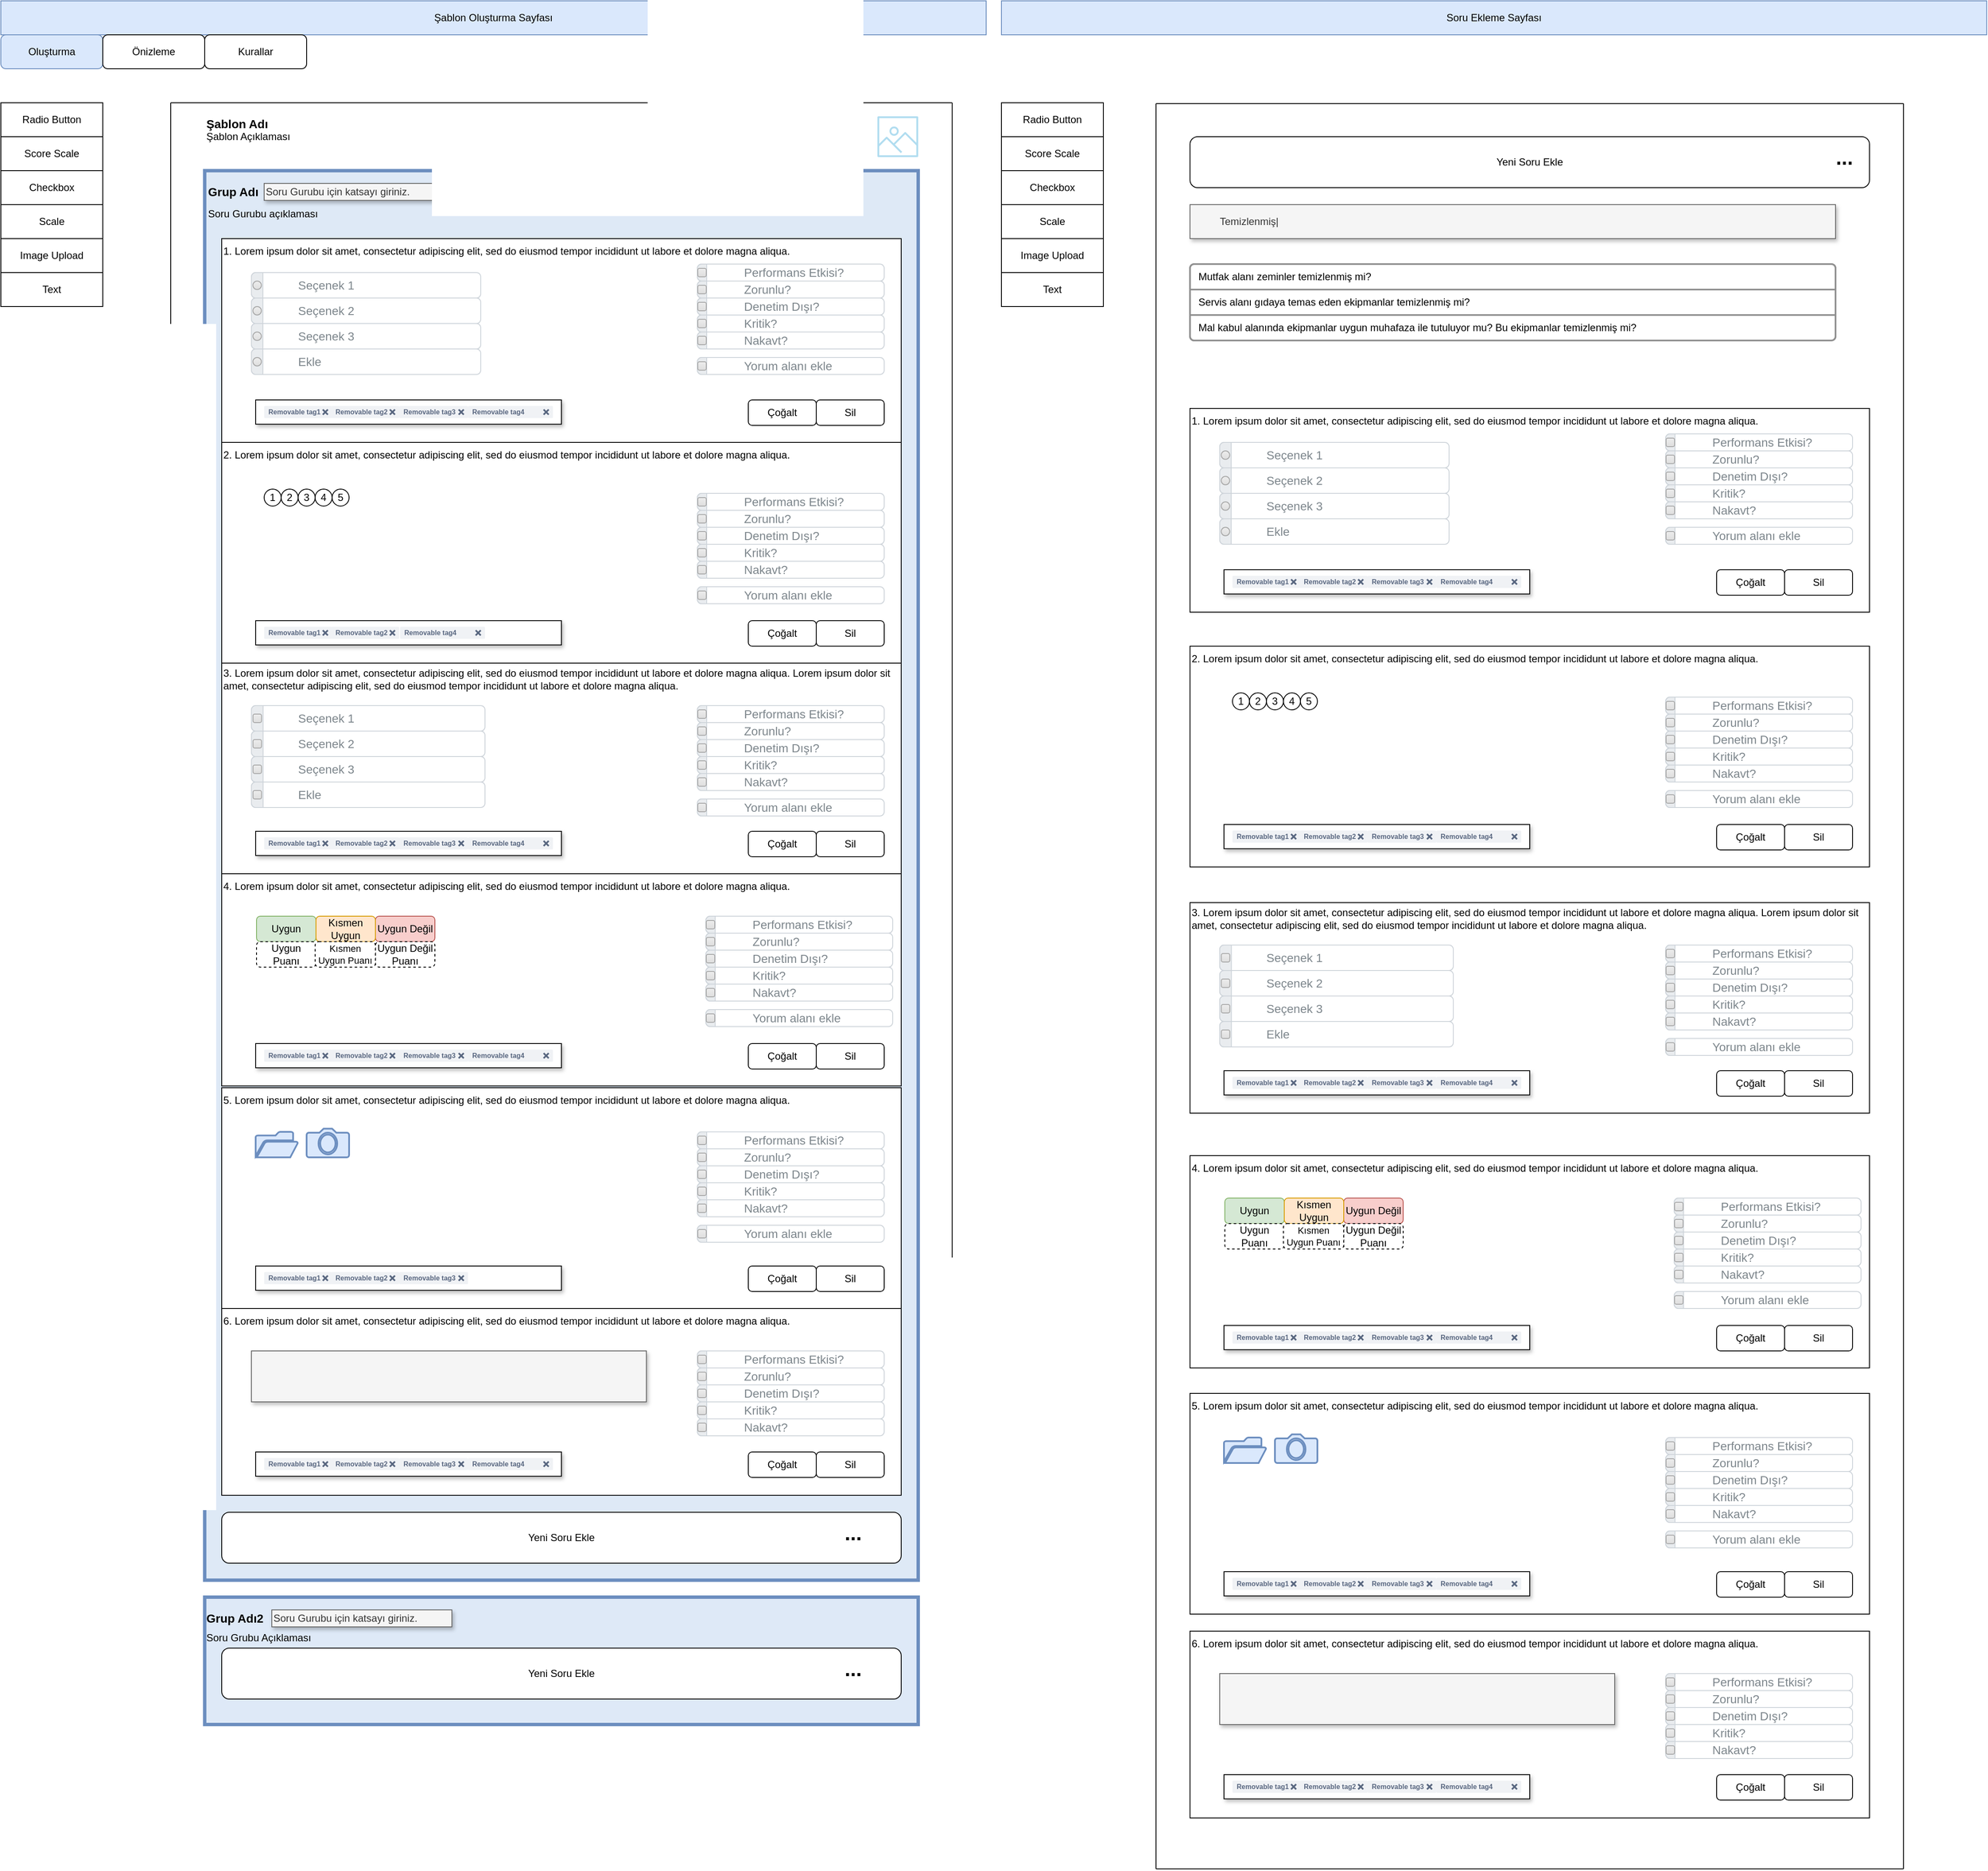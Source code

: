 <mxfile version="21.0.6" type="github">
  <diagram id="2o_g12qzqOKrg0OXxnGJ" name="Sayfa -2">
    <mxGraphModel dx="2206" dy="1163" grid="1" gridSize="10" guides="1" tooltips="1" connect="1" arrows="1" fold="1" page="1" pageScale="1" pageWidth="1169" pageHeight="827" math="0" shadow="0">
      <root>
        <mxCell id="0" />
        <mxCell id="1" parent="0" />
        <mxCell id="M6u84m0omHOoOw8vYrXv-44" value="" style="rounded=0;whiteSpace=wrap;html=1;shadow=0;perimeter=ellipsePerimeter;movable=1;resizable=1;rotatable=1;deletable=1;editable=1;locked=0;connectable=1;strokeWidth=4;fillColor=#dee9f6;strokeColor=#6c8ebf;" parent="1" vertex="1">
          <mxGeometry x="240" y="200" width="840" height="1660" as="geometry" />
        </mxCell>
        <mxCell id="zQ0Ev5unj7IJxuBx6Gpg-1" value="Şablon Oluşturma Sayfası" style="rounded=0;whiteSpace=wrap;html=1;fillColor=#dae8fc;strokeColor=#6c8ebf;movable=0;resizable=0;rotatable=0;deletable=0;editable=0;locked=1;connectable=0;" parent="1" vertex="1">
          <mxGeometry width="1160" height="40" as="geometry" />
        </mxCell>
        <mxCell id="M6u84m0omHOoOw8vYrXv-1" value="Oluşturma" style="rounded=1;whiteSpace=wrap;html=1;fillColor=#dae8fc;strokeColor=#6c8ebf;" parent="1" vertex="1">
          <mxGeometry y="40" width="120" height="40" as="geometry" />
        </mxCell>
        <mxCell id="M6u84m0omHOoOw8vYrXv-2" value="Önizleme" style="rounded=1;whiteSpace=wrap;html=1;" parent="1" vertex="1">
          <mxGeometry x="120" y="40" width="120" height="40" as="geometry" />
        </mxCell>
        <mxCell id="M6u84m0omHOoOw8vYrXv-3" value="Kurallar" style="rounded=1;whiteSpace=wrap;html=1;" parent="1" vertex="1">
          <mxGeometry x="240" y="40" width="120" height="40" as="geometry" />
        </mxCell>
        <mxCell id="M6u84m0omHOoOw8vYrXv-28" value="Radio Button" style="rounded=0;whiteSpace=wrap;html=1;" parent="1" vertex="1">
          <mxGeometry y="120" width="120" height="40" as="geometry" />
        </mxCell>
        <mxCell id="M6u84m0omHOoOw8vYrXv-32" value="Text" style="rounded=0;whiteSpace=wrap;html=1;" parent="1" vertex="1">
          <mxGeometry y="320" width="120" height="40" as="geometry" />
        </mxCell>
        <mxCell id="M6u84m0omHOoOw8vYrXv-33" value="Image Upload" style="rounded=0;whiteSpace=wrap;html=1;" parent="1" vertex="1">
          <mxGeometry y="280" width="120" height="40" as="geometry" />
        </mxCell>
        <mxCell id="M6u84m0omHOoOw8vYrXv-34" value="Scale" style="rounded=0;whiteSpace=wrap;html=1;" parent="1" vertex="1">
          <mxGeometry y="240" width="120" height="40" as="geometry" />
        </mxCell>
        <mxCell id="M6u84m0omHOoOw8vYrXv-35" value="Score Scale" style="rounded=0;whiteSpace=wrap;html=1;" parent="1" vertex="1">
          <mxGeometry y="160" width="120" height="40" as="geometry" />
        </mxCell>
        <mxCell id="M6u84m0omHOoOw8vYrXv-36" value="Checkbox" style="rounded=0;whiteSpace=wrap;html=1;" parent="1" vertex="1">
          <mxGeometry y="200" width="120" height="40" as="geometry" />
        </mxCell>
        <mxCell id="M6u84m0omHOoOw8vYrXv-39" value="" style="endArrow=none;html=1;rounded=0;movable=0;resizable=0;rotatable=0;deletable=0;editable=0;locked=1;connectable=0;" parent="1" edge="1">
          <mxGeometry width="50" height="50" relative="1" as="geometry">
            <mxPoint x="200" y="1480" as="sourcePoint" />
            <mxPoint x="200" y="120" as="targetPoint" />
          </mxGeometry>
        </mxCell>
        <mxCell id="M6u84m0omHOoOw8vYrXv-40" value="" style="endArrow=none;html=1;rounded=0;movable=0;resizable=0;rotatable=0;deletable=0;editable=0;locked=1;connectable=0;" parent="1" edge="1">
          <mxGeometry width="50" height="50" relative="1" as="geometry">
            <mxPoint x="200" y="120" as="sourcePoint" />
            <mxPoint x="1120" y="120" as="targetPoint" />
          </mxGeometry>
        </mxCell>
        <mxCell id="M6u84m0omHOoOw8vYrXv-41" value="" style="endArrow=none;html=1;rounded=0;movable=0;resizable=0;rotatable=0;deletable=0;editable=0;locked=1;connectable=0;" parent="1" edge="1">
          <mxGeometry width="50" height="50" relative="1" as="geometry">
            <mxPoint x="1120" y="1480" as="sourcePoint" />
            <mxPoint x="1120" y="120" as="targetPoint" />
          </mxGeometry>
        </mxCell>
        <mxCell id="M6u84m0omHOoOw8vYrXv-42" value="Şablon Adı" style="text;html=1;strokeColor=none;fillColor=none;align=left;verticalAlign=middle;whiteSpace=wrap;rounded=0;fontStyle=1;fontSize=14;" parent="1" vertex="1">
          <mxGeometry x="240" y="130" width="80" height="30" as="geometry" />
        </mxCell>
        <mxCell id="M6u84m0omHOoOw8vYrXv-43" value="Soru Gurubu açıklaması" style="text;html=1;strokeColor=none;fillColor=none;align=left;verticalAlign=middle;whiteSpace=wrap;rounded=0;" parent="1" vertex="1">
          <mxGeometry x="242" y="231" width="165" height="40" as="geometry" />
        </mxCell>
        <mxCell id="M6u84m0omHOoOw8vYrXv-45" value="Grup Adı" style="text;html=1;strokeColor=none;fillColor=none;align=left;verticalAlign=middle;whiteSpace=wrap;rounded=0;fontStyle=1;fontSize=14;" parent="1" vertex="1">
          <mxGeometry x="242" y="210" width="80" height="30" as="geometry" />
        </mxCell>
        <mxCell id="M6u84m0omHOoOw8vYrXv-113" value="Şablon Açıklaması" style="text;html=1;strokeColor=none;fillColor=none;align=left;verticalAlign=middle;whiteSpace=wrap;rounded=0;" parent="1" vertex="1">
          <mxGeometry x="240" y="140" width="110" height="40" as="geometry" />
        </mxCell>
        <mxCell id="M6u84m0omHOoOw8vYrXv-200" value="" style="rounded=0;whiteSpace=wrap;html=1;shadow=0;perimeter=ellipsePerimeter;movable=1;resizable=1;rotatable=1;deletable=1;editable=1;locked=0;connectable=1;strokeWidth=4;fillColor=#dee9f7;strokeColor=#6c8ebf;" parent="1" vertex="1">
          <mxGeometry x="240" y="1880" width="840" height="150" as="geometry" />
        </mxCell>
        <mxCell id="M6u84m0omHOoOw8vYrXv-201" value="Soru Grubu Açıklaması" style="text;html=1;strokeColor=none;fillColor=none;align=left;verticalAlign=middle;whiteSpace=wrap;rounded=0;" parent="1" vertex="1">
          <mxGeometry x="240" y="1908" width="135" height="40" as="geometry" />
        </mxCell>
        <mxCell id="M6u84m0omHOoOw8vYrXv-202" value="Grup Adı2" style="text;html=1;strokeColor=none;fillColor=none;align=left;verticalAlign=middle;whiteSpace=wrap;rounded=0;fontStyle=1;fontSize=14;" parent="1" vertex="1">
          <mxGeometry x="240" y="1890" width="80" height="30" as="geometry" />
        </mxCell>
        <mxCell id="M6u84m0omHOoOw8vYrXv-203" value="" style="group" parent="1" vertex="1" connectable="0">
          <mxGeometry x="260" y="1940" width="800" height="60" as="geometry" />
        </mxCell>
        <mxCell id="M6u84m0omHOoOw8vYrXv-204" value="Yeni Soru Ekle" style="rounded=1;whiteSpace=wrap;html=1;" parent="M6u84m0omHOoOw8vYrXv-203" vertex="1">
          <mxGeometry width="800.0" height="60" as="geometry" />
        </mxCell>
        <mxCell id="M6u84m0omHOoOw8vYrXv-205" value="..." style="text;html=1;align=center;verticalAlign=middle;resizable=0;points=[];autosize=1;strokeColor=none;fillColor=none;fontStyle=1;fontSize=24;" parent="M6u84m0omHOoOw8vYrXv-203" vertex="1">
          <mxGeometry x="723.077" y="5" width="40" height="40" as="geometry" />
        </mxCell>
        <mxCell id="M6u84m0omHOoOw8vYrXv-207" value="" style="sketch=0;outlineConnect=0;fillColor=#b1ddf0;strokeColor=#10739e;dashed=0;verticalLabelPosition=bottom;verticalAlign=top;align=center;html=1;fontSize=12;fontStyle=0;aspect=fixed;pointerEvents=1;shape=mxgraph.aws4.container_registry_image;" parent="1" vertex="1">
          <mxGeometry x="1032" y="136" width="48" height="48" as="geometry" />
        </mxCell>
        <mxCell id="6xjXyjOPis5NzYqjDSAy-1" value="Soru Ekleme Sayfası" style="rounded=0;whiteSpace=wrap;html=1;fillColor=#dae8fc;strokeColor=#6c8ebf;movable=0;resizable=0;rotatable=0;deletable=0;editable=0;locked=1;connectable=0;" vertex="1" parent="1">
          <mxGeometry x="1178" width="1160" height="40" as="geometry" />
        </mxCell>
        <mxCell id="6xjXyjOPis5NzYqjDSAy-2" value="Radio Button" style="rounded=0;whiteSpace=wrap;html=1;" vertex="1" parent="1">
          <mxGeometry x="1178" y="120" width="120" height="40" as="geometry" />
        </mxCell>
        <mxCell id="6xjXyjOPis5NzYqjDSAy-3" value="Text" style="rounded=0;whiteSpace=wrap;html=1;" vertex="1" parent="1">
          <mxGeometry x="1178" y="320" width="120" height="40" as="geometry" />
        </mxCell>
        <mxCell id="6xjXyjOPis5NzYqjDSAy-4" value="Image Upload" style="rounded=0;whiteSpace=wrap;html=1;" vertex="1" parent="1">
          <mxGeometry x="1178" y="280" width="120" height="40" as="geometry" />
        </mxCell>
        <mxCell id="6xjXyjOPis5NzYqjDSAy-5" value="Scale" style="rounded=0;whiteSpace=wrap;html=1;" vertex="1" parent="1">
          <mxGeometry x="1178" y="240" width="120" height="40" as="geometry" />
        </mxCell>
        <mxCell id="6xjXyjOPis5NzYqjDSAy-6" value="Score Scale" style="rounded=0;whiteSpace=wrap;html=1;" vertex="1" parent="1">
          <mxGeometry x="1178" y="160" width="120" height="40" as="geometry" />
        </mxCell>
        <mxCell id="6xjXyjOPis5NzYqjDSAy-7" value="Checkbox" style="rounded=0;whiteSpace=wrap;html=1;" vertex="1" parent="1">
          <mxGeometry x="1178" y="200" width="120" height="40" as="geometry" />
        </mxCell>
        <mxCell id="6xjXyjOPis5NzYqjDSAy-9" value="" style="endArrow=none;html=1;rounded=0;movable=1;resizable=1;rotatable=1;deletable=1;editable=1;locked=0;connectable=1;" edge="1" parent="1">
          <mxGeometry width="50" height="50" relative="1" as="geometry">
            <mxPoint x="1360" y="2200" as="sourcePoint" />
            <mxPoint x="1360" y="121" as="targetPoint" />
          </mxGeometry>
        </mxCell>
        <mxCell id="6xjXyjOPis5NzYqjDSAy-10" value="" style="endArrow=none;html=1;rounded=0;movable=0;resizable=0;rotatable=0;deletable=0;editable=0;locked=1;connectable=0;" edge="1" parent="1">
          <mxGeometry width="50" height="50" relative="1" as="geometry">
            <mxPoint x="1360" y="121" as="sourcePoint" />
            <mxPoint x="2240" y="121" as="targetPoint" />
          </mxGeometry>
        </mxCell>
        <mxCell id="6xjXyjOPis5NzYqjDSAy-11" value="" style="endArrow=none;html=1;rounded=0;movable=1;resizable=1;rotatable=1;deletable=1;editable=1;locked=0;connectable=1;" edge="1" parent="1">
          <mxGeometry width="50" height="50" relative="1" as="geometry">
            <mxPoint x="2240" y="2200" as="sourcePoint" />
            <mxPoint x="2240" y="121" as="targetPoint" />
          </mxGeometry>
        </mxCell>
        <mxCell id="6xjXyjOPis5NzYqjDSAy-14" value="" style="group" vertex="1" connectable="0" parent="1">
          <mxGeometry x="1400" y="160" width="800" height="60" as="geometry" />
        </mxCell>
        <mxCell id="6xjXyjOPis5NzYqjDSAy-15" value="" style="group" vertex="1" connectable="0" parent="6xjXyjOPis5NzYqjDSAy-14">
          <mxGeometry width="800" height="60" as="geometry" />
        </mxCell>
        <mxCell id="6xjXyjOPis5NzYqjDSAy-12" value="Yeni Soru Ekle" style="rounded=1;whiteSpace=wrap;html=1;" vertex="1" parent="6xjXyjOPis5NzYqjDSAy-15">
          <mxGeometry width="800" height="60" as="geometry" />
        </mxCell>
        <mxCell id="6xjXyjOPis5NzYqjDSAy-13" value="..." style="text;html=1;align=center;verticalAlign=middle;resizable=0;points=[];autosize=1;strokeColor=none;fillColor=none;fontStyle=1;fontSize=24;" vertex="1" parent="6xjXyjOPis5NzYqjDSAy-15">
          <mxGeometry x="750" y="5" width="40" height="40" as="geometry" />
        </mxCell>
        <mxCell id="6xjXyjOPis5NzYqjDSAy-16" value="" style="rounded=0;whiteSpace=wrap;html=1;" vertex="1" parent="1">
          <mxGeometry x="1400" y="480" width="800" height="240" as="geometry" />
        </mxCell>
        <mxCell id="6xjXyjOPis5NzYqjDSAy-17" value="1. Lorem ipsum dolor sit amet, consectetur adipiscing elit, sed do eiusmod tempor incididunt ut labore et dolore magna aliqua.&amp;nbsp;" style="text;html=1;strokeColor=none;fillColor=none;align=left;verticalAlign=middle;whiteSpace=wrap;rounded=0;" vertex="1" parent="1">
          <mxGeometry x="1400" y="480" width="800" height="30" as="geometry" />
        </mxCell>
        <mxCell id="6xjXyjOPis5NzYqjDSAy-18" value="Seçenek 1" style="html=1;shadow=0;dashed=0;shape=mxgraph.bootstrap.rrect;rSize=5;strokeColor=#CED4DA;html=1;whiteSpace=wrap;fillColor=#FFFFFF;fontColor=#7D868C;align=left;spacing=15;spacingLeft=40;fontSize=14;" vertex="1" parent="1">
          <mxGeometry x="1435" y="520" width="270" height="30" as="geometry" />
        </mxCell>
        <mxCell id="6xjXyjOPis5NzYqjDSAy-19" value="" style="html=1;shadow=0;dashed=0;shape=mxgraph.bootstrap.leftButton;strokeColor=inherit;gradientColor=inherit;fontColor=inherit;fillColor=#E9ECEF;rSize=5;perimeter=none;whiteSpace=wrap;resizeHeight=1;fontSize=14;" vertex="1" parent="6xjXyjOPis5NzYqjDSAy-18">
          <mxGeometry width="13.5" height="30" as="geometry" />
        </mxCell>
        <mxCell id="6xjXyjOPis5NzYqjDSAy-20" value="" style="html=1;shadow=0;dashed=0;shape=mxgraph.bootstrap.radioButton2;labelPosition=right;verticalLabelPosition=middle;align=left;verticalAlign=middle;gradientColor=#DEDEDE;fillColor=#EDEDED;strokeColor=#A6A6A6;checked=0;spacing=5;checkedFill=#0085FC;checkedStroke=#ffffff;" vertex="1" parent="6xjXyjOPis5NzYqjDSAy-19">
          <mxGeometry x="0.5" y="0.5" width="10" height="10" relative="1" as="geometry">
            <mxPoint x="-5" y="-5" as="offset" />
          </mxGeometry>
        </mxCell>
        <mxCell id="6xjXyjOPis5NzYqjDSAy-21" value="Seçenek 2" style="html=1;shadow=0;dashed=0;shape=mxgraph.bootstrap.rrect;rSize=5;strokeColor=#CED4DA;html=1;whiteSpace=wrap;fillColor=#FFFFFF;fontColor=#7D868C;align=left;spacing=15;spacingLeft=40;fontSize=14;" vertex="1" parent="1">
          <mxGeometry x="1435" y="550" width="270" height="30" as="geometry" />
        </mxCell>
        <mxCell id="6xjXyjOPis5NzYqjDSAy-22" value="" style="html=1;shadow=0;dashed=0;shape=mxgraph.bootstrap.leftButton;strokeColor=inherit;gradientColor=inherit;fontColor=inherit;fillColor=#E9ECEF;rSize=5;perimeter=none;whiteSpace=wrap;resizeHeight=1;fontSize=14;" vertex="1" parent="6xjXyjOPis5NzYqjDSAy-21">
          <mxGeometry width="13.5" height="30" as="geometry" />
        </mxCell>
        <mxCell id="6xjXyjOPis5NzYqjDSAy-23" value="" style="html=1;shadow=0;dashed=0;shape=mxgraph.bootstrap.radioButton2;labelPosition=right;verticalLabelPosition=middle;align=left;verticalAlign=middle;gradientColor=#DEDEDE;fillColor=#EDEDED;strokeColor=#A6A6A6;checked=0;spacing=5;checkedFill=#0085FC;checkedStroke=#ffffff;" vertex="1" parent="6xjXyjOPis5NzYqjDSAy-22">
          <mxGeometry x="0.5" y="0.5" width="10" height="10" relative="1" as="geometry">
            <mxPoint x="-5" y="-5" as="offset" />
          </mxGeometry>
        </mxCell>
        <mxCell id="6xjXyjOPis5NzYqjDSAy-24" value="Seçenek 3" style="html=1;shadow=0;dashed=0;shape=mxgraph.bootstrap.rrect;rSize=5;strokeColor=#CED4DA;html=1;whiteSpace=wrap;fillColor=#FFFFFF;fontColor=#7D868C;align=left;spacing=15;spacingLeft=40;fontSize=14;" vertex="1" parent="1">
          <mxGeometry x="1435" y="580" width="270" height="30" as="geometry" />
        </mxCell>
        <mxCell id="6xjXyjOPis5NzYqjDSAy-25" value="" style="html=1;shadow=0;dashed=0;shape=mxgraph.bootstrap.leftButton;strokeColor=inherit;gradientColor=inherit;fontColor=inherit;fillColor=#E9ECEF;rSize=5;perimeter=none;whiteSpace=wrap;resizeHeight=1;fontSize=14;" vertex="1" parent="6xjXyjOPis5NzYqjDSAy-24">
          <mxGeometry width="13.5" height="30" as="geometry" />
        </mxCell>
        <mxCell id="6xjXyjOPis5NzYqjDSAy-26" value="" style="html=1;shadow=0;dashed=0;shape=mxgraph.bootstrap.radioButton2;labelPosition=right;verticalLabelPosition=middle;align=left;verticalAlign=middle;gradientColor=#DEDEDE;fillColor=#EDEDED;strokeColor=#A6A6A6;checked=0;spacing=5;checkedFill=#0085FC;checkedStroke=#ffffff;" vertex="1" parent="6xjXyjOPis5NzYqjDSAy-25">
          <mxGeometry x="0.5" y="0.5" width="10" height="10" relative="1" as="geometry">
            <mxPoint x="-5" y="-5" as="offset" />
          </mxGeometry>
        </mxCell>
        <mxCell id="6xjXyjOPis5NzYqjDSAy-27" value="" style="shape=image;html=1;verticalAlign=top;verticalLabelPosition=bottom;labelBackgroundColor=#ffffff;imageAspect=0;aspect=fixed;image=https://cdn4.iconfinder.com/data/icons/evil-icons-user-interface/64/plus-128.png" vertex="1" parent="1">
          <mxGeometry x="1405" y="610" width="30" height="30" as="geometry" />
        </mxCell>
        <mxCell id="6xjXyjOPis5NzYqjDSAy-28" value="" style="shape=image;html=1;verticalAlign=top;verticalLabelPosition=bottom;labelBackgroundColor=#ffffff;imageAspect=0;aspect=fixed;image=https://cdn4.iconfinder.com/data/icons/evil-icons-user-interface/64/minus-128.png" vertex="1" parent="1">
          <mxGeometry x="1405" y="520" width="30" height="30" as="geometry" />
        </mxCell>
        <mxCell id="6xjXyjOPis5NzYqjDSAy-29" value="" style="shape=image;html=1;verticalAlign=top;verticalLabelPosition=bottom;labelBackgroundColor=#ffffff;imageAspect=0;aspect=fixed;image=https://cdn4.iconfinder.com/data/icons/evil-icons-user-interface/64/minus-128.png" vertex="1" parent="1">
          <mxGeometry x="1405" y="550" width="30" height="30" as="geometry" />
        </mxCell>
        <mxCell id="6xjXyjOPis5NzYqjDSAy-30" value="" style="shape=image;html=1;verticalAlign=top;verticalLabelPosition=bottom;labelBackgroundColor=#ffffff;imageAspect=0;aspect=fixed;image=https://cdn4.iconfinder.com/data/icons/evil-icons-user-interface/64/minus-128.png" vertex="1" parent="1">
          <mxGeometry x="1405" y="580" width="30" height="30" as="geometry" />
        </mxCell>
        <mxCell id="6xjXyjOPis5NzYqjDSAy-31" value="Ekle" style="html=1;shadow=0;dashed=0;shape=mxgraph.bootstrap.rrect;rSize=5;strokeColor=#CED4DA;html=1;whiteSpace=wrap;fillColor=#FFFFFF;fontColor=#7D868C;align=left;spacing=15;spacingLeft=40;fontSize=14;" vertex="1" parent="1">
          <mxGeometry x="1435" y="610" width="270" height="30" as="geometry" />
        </mxCell>
        <mxCell id="6xjXyjOPis5NzYqjDSAy-32" value="" style="html=1;shadow=0;dashed=0;shape=mxgraph.bootstrap.leftButton;strokeColor=inherit;gradientColor=inherit;fontColor=inherit;fillColor=#E9ECEF;rSize=5;perimeter=none;whiteSpace=wrap;resizeHeight=1;fontSize=14;" vertex="1" parent="6xjXyjOPis5NzYqjDSAy-31">
          <mxGeometry width="13.5" height="30" as="geometry" />
        </mxCell>
        <mxCell id="6xjXyjOPis5NzYqjDSAy-33" value="" style="html=1;shadow=0;dashed=0;shape=mxgraph.bootstrap.radioButton2;labelPosition=right;verticalLabelPosition=middle;align=left;verticalAlign=middle;gradientColor=#DEDEDE;fillColor=#EDEDED;strokeColor=#A6A6A6;checked=0;spacing=5;checkedFill=#0085FC;checkedStroke=#ffffff;" vertex="1" parent="6xjXyjOPis5NzYqjDSAy-32">
          <mxGeometry x="0.5" y="0.5" width="10" height="10" relative="1" as="geometry">
            <mxPoint x="-5" y="-5" as="offset" />
          </mxGeometry>
        </mxCell>
        <mxCell id="6xjXyjOPis5NzYqjDSAy-34" value="" style="group" vertex="1" connectable="0" parent="1">
          <mxGeometry x="2020" y="670" width="160" height="30" as="geometry" />
        </mxCell>
        <mxCell id="6xjXyjOPis5NzYqjDSAy-35" value="Çoğalt" style="rounded=1;whiteSpace=wrap;html=1;" vertex="1" parent="6xjXyjOPis5NzYqjDSAy-34">
          <mxGeometry width="80" height="30" as="geometry" />
        </mxCell>
        <mxCell id="6xjXyjOPis5NzYqjDSAy-36" value="Sil" style="rounded=1;whiteSpace=wrap;html=1;" vertex="1" parent="6xjXyjOPis5NzYqjDSAy-34">
          <mxGeometry x="80" width="80" height="30" as="geometry" />
        </mxCell>
        <mxCell id="6xjXyjOPis5NzYqjDSAy-55" value="" style="group" vertex="1" connectable="0" parent="1">
          <mxGeometry x="1960" y="510" width="220" height="130" as="geometry" />
        </mxCell>
        <mxCell id="6xjXyjOPis5NzYqjDSAy-37" value="Performans Etkisi?" style="html=1;shadow=0;dashed=0;shape=mxgraph.bootstrap.rrect;rSize=5;strokeColor=#CED4DA;html=1;whiteSpace=wrap;fillColor=#FFFFFF;fontColor=#7D868C;align=left;spacing=15;spacingLeft=40;fontSize=14;" vertex="1" parent="6xjXyjOPis5NzYqjDSAy-55">
          <mxGeometry width="220" height="20" as="geometry" />
        </mxCell>
        <mxCell id="6xjXyjOPis5NzYqjDSAy-38" value="" style="html=1;shadow=0;dashed=0;shape=mxgraph.bootstrap.leftButton;strokeColor=inherit;gradientColor=inherit;fontColor=inherit;fillColor=#E9ECEF;rSize=5;perimeter=none;whiteSpace=wrap;resizeHeight=1;fontSize=14;" vertex="1" parent="6xjXyjOPis5NzYqjDSAy-37">
          <mxGeometry width="11" height="20" as="geometry" />
        </mxCell>
        <mxCell id="6xjXyjOPis5NzYqjDSAy-39" value="" style="html=1;shadow=0;dashed=0;shape=mxgraph.bootstrap.checkbox2;labelPosition=right;verticalLabelPosition=middle;align=left;verticalAlign=middle;gradientColor=#DEDEDE;fillColor=#EDEDED;strokeColor=#A6A6A6;checked=0;spacing=5;checkedFill=#0085FC;checkedStroke=#ffffff;" vertex="1" parent="6xjXyjOPis5NzYqjDSAy-38">
          <mxGeometry x="0.5" y="0.5" width="10" height="10" relative="1" as="geometry">
            <mxPoint x="-5" y="-5" as="offset" />
          </mxGeometry>
        </mxCell>
        <mxCell id="6xjXyjOPis5NzYqjDSAy-40" value="Zorunlu?" style="html=1;shadow=0;dashed=0;shape=mxgraph.bootstrap.rrect;rSize=5;strokeColor=#CED4DA;html=1;whiteSpace=wrap;fillColor=#FFFFFF;fontColor=#7D868C;align=left;spacing=15;spacingLeft=40;fontSize=14;" vertex="1" parent="6xjXyjOPis5NzYqjDSAy-55">
          <mxGeometry y="20" width="220" height="20" as="geometry" />
        </mxCell>
        <mxCell id="6xjXyjOPis5NzYqjDSAy-41" value="" style="html=1;shadow=0;dashed=0;shape=mxgraph.bootstrap.leftButton;strokeColor=inherit;gradientColor=inherit;fontColor=inherit;fillColor=#E9ECEF;rSize=5;perimeter=none;whiteSpace=wrap;resizeHeight=1;fontSize=14;" vertex="1" parent="6xjXyjOPis5NzYqjDSAy-40">
          <mxGeometry width="11" height="20" as="geometry" />
        </mxCell>
        <mxCell id="6xjXyjOPis5NzYqjDSAy-42" value="" style="html=1;shadow=0;dashed=0;shape=mxgraph.bootstrap.checkbox2;labelPosition=right;verticalLabelPosition=middle;align=left;verticalAlign=middle;gradientColor=#DEDEDE;fillColor=#EDEDED;strokeColor=#A6A6A6;checked=0;spacing=5;checkedFill=#0085FC;checkedStroke=#ffffff;" vertex="1" parent="6xjXyjOPis5NzYqjDSAy-41">
          <mxGeometry x="0.5" y="0.5" width="10" height="10" relative="1" as="geometry">
            <mxPoint x="-5" y="-5" as="offset" />
          </mxGeometry>
        </mxCell>
        <mxCell id="6xjXyjOPis5NzYqjDSAy-43" value="Denetim Dışı?" style="html=1;shadow=0;dashed=0;shape=mxgraph.bootstrap.rrect;rSize=5;strokeColor=#CED4DA;html=1;whiteSpace=wrap;fillColor=#FFFFFF;fontColor=#7D868C;align=left;spacing=15;spacingLeft=40;fontSize=14;" vertex="1" parent="6xjXyjOPis5NzYqjDSAy-55">
          <mxGeometry y="40" width="220" height="20" as="geometry" />
        </mxCell>
        <mxCell id="6xjXyjOPis5NzYqjDSAy-44" value="" style="html=1;shadow=0;dashed=0;shape=mxgraph.bootstrap.leftButton;strokeColor=inherit;gradientColor=inherit;fontColor=inherit;fillColor=#E9ECEF;rSize=5;perimeter=none;whiteSpace=wrap;resizeHeight=1;fontSize=14;" vertex="1" parent="6xjXyjOPis5NzYqjDSAy-43">
          <mxGeometry width="11" height="20" as="geometry" />
        </mxCell>
        <mxCell id="6xjXyjOPis5NzYqjDSAy-45" value="" style="html=1;shadow=0;dashed=0;shape=mxgraph.bootstrap.checkbox2;labelPosition=right;verticalLabelPosition=middle;align=left;verticalAlign=middle;gradientColor=#DEDEDE;fillColor=#EDEDED;strokeColor=#A6A6A6;checked=0;spacing=5;checkedFill=#0085FC;checkedStroke=#ffffff;" vertex="1" parent="6xjXyjOPis5NzYqjDSAy-44">
          <mxGeometry x="0.5" y="0.5" width="10" height="10" relative="1" as="geometry">
            <mxPoint x="-5" y="-5" as="offset" />
          </mxGeometry>
        </mxCell>
        <mxCell id="6xjXyjOPis5NzYqjDSAy-46" value="Kritik?" style="html=1;shadow=0;dashed=0;shape=mxgraph.bootstrap.rrect;rSize=5;strokeColor=#CED4DA;html=1;whiteSpace=wrap;fillColor=#FFFFFF;fontColor=#7D868C;align=left;spacing=15;spacingLeft=40;fontSize=14;" vertex="1" parent="6xjXyjOPis5NzYqjDSAy-55">
          <mxGeometry y="60" width="220" height="20" as="geometry" />
        </mxCell>
        <mxCell id="6xjXyjOPis5NzYqjDSAy-47" value="" style="html=1;shadow=0;dashed=0;shape=mxgraph.bootstrap.leftButton;strokeColor=inherit;gradientColor=inherit;fontColor=inherit;fillColor=#E9ECEF;rSize=5;perimeter=none;whiteSpace=wrap;resizeHeight=1;fontSize=14;" vertex="1" parent="6xjXyjOPis5NzYqjDSAy-46">
          <mxGeometry width="11" height="20" as="geometry" />
        </mxCell>
        <mxCell id="6xjXyjOPis5NzYqjDSAy-48" value="" style="html=1;shadow=0;dashed=0;shape=mxgraph.bootstrap.checkbox2;labelPosition=right;verticalLabelPosition=middle;align=left;verticalAlign=middle;gradientColor=#DEDEDE;fillColor=#EDEDED;strokeColor=#A6A6A6;checked=0;spacing=5;checkedFill=#0085FC;checkedStroke=#ffffff;" vertex="1" parent="6xjXyjOPis5NzYqjDSAy-47">
          <mxGeometry x="0.5" y="0.5" width="10" height="10" relative="1" as="geometry">
            <mxPoint x="-5" y="-5" as="offset" />
          </mxGeometry>
        </mxCell>
        <mxCell id="6xjXyjOPis5NzYqjDSAy-49" value="Nakavt?" style="html=1;shadow=0;dashed=0;shape=mxgraph.bootstrap.rrect;rSize=5;strokeColor=#CED4DA;html=1;whiteSpace=wrap;fillColor=#FFFFFF;fontColor=#7D868C;align=left;spacing=15;spacingLeft=40;fontSize=14;" vertex="1" parent="6xjXyjOPis5NzYqjDSAy-55">
          <mxGeometry y="80" width="220" height="20" as="geometry" />
        </mxCell>
        <mxCell id="6xjXyjOPis5NzYqjDSAy-50" value="" style="html=1;shadow=0;dashed=0;shape=mxgraph.bootstrap.leftButton;strokeColor=inherit;gradientColor=inherit;fontColor=inherit;fillColor=#E9ECEF;rSize=5;perimeter=none;whiteSpace=wrap;resizeHeight=1;fontSize=14;" vertex="1" parent="6xjXyjOPis5NzYqjDSAy-49">
          <mxGeometry width="11" height="20" as="geometry" />
        </mxCell>
        <mxCell id="6xjXyjOPis5NzYqjDSAy-51" value="" style="html=1;shadow=0;dashed=0;shape=mxgraph.bootstrap.checkbox2;labelPosition=right;verticalLabelPosition=middle;align=left;verticalAlign=middle;gradientColor=#DEDEDE;fillColor=#EDEDED;strokeColor=#A6A6A6;checked=0;spacing=5;checkedFill=#0085FC;checkedStroke=#ffffff;" vertex="1" parent="6xjXyjOPis5NzYqjDSAy-50">
          <mxGeometry x="0.5" y="0.5" width="10" height="10" relative="1" as="geometry">
            <mxPoint x="-5" y="-5" as="offset" />
          </mxGeometry>
        </mxCell>
        <mxCell id="6xjXyjOPis5NzYqjDSAy-52" value="Yorum alanı ekle" style="html=1;shadow=0;dashed=0;shape=mxgraph.bootstrap.rrect;rSize=5;strokeColor=#CED4DA;html=1;whiteSpace=wrap;fillColor=#FFFFFF;fontColor=#7D868C;align=left;spacing=15;spacingLeft=40;fontSize=14;" vertex="1" parent="6xjXyjOPis5NzYqjDSAy-55">
          <mxGeometry y="110" width="220" height="20" as="geometry" />
        </mxCell>
        <mxCell id="6xjXyjOPis5NzYqjDSAy-53" value="" style="html=1;shadow=0;dashed=0;shape=mxgraph.bootstrap.leftButton;strokeColor=inherit;gradientColor=inherit;fontColor=inherit;fillColor=#E9ECEF;rSize=5;perimeter=none;whiteSpace=wrap;resizeHeight=1;fontSize=14;" vertex="1" parent="6xjXyjOPis5NzYqjDSAy-52">
          <mxGeometry width="11" height="20" as="geometry" />
        </mxCell>
        <mxCell id="6xjXyjOPis5NzYqjDSAy-54" value="" style="html=1;shadow=0;dashed=0;shape=mxgraph.bootstrap.checkbox2;labelPosition=right;verticalLabelPosition=middle;align=left;verticalAlign=middle;gradientColor=#DEDEDE;fillColor=#EDEDED;strokeColor=#A6A6A6;checked=0;spacing=5;checkedFill=#0085FC;checkedStroke=#ffffff;" vertex="1" parent="6xjXyjOPis5NzYqjDSAy-53">
          <mxGeometry x="0.5" y="0.5" width="10" height="10" relative="1" as="geometry">
            <mxPoint x="-5" y="-5" as="offset" />
          </mxGeometry>
        </mxCell>
        <mxCell id="6xjXyjOPis5NzYqjDSAy-63" value="" style="html=1;shadow=0;dashed=0;shape=mxgraph.bootstrap.rrect;rSize=5;strokeColor=#919191;html=1;whiteSpace=wrap;fillColor=#FFFFFF;fontColor=#000000;strokeWidth=2;" vertex="1" parent="1">
          <mxGeometry x="1400" y="310" width="760" height="90" as="geometry" />
        </mxCell>
        <mxCell id="6xjXyjOPis5NzYqjDSAy-64" value="Mutfak alanı zeminler temizlenmiş mi?" style="strokeColor=#919191;fillColor=inherit;gradientColor=inherit;fontColor=inherit;html=1;shadow=0;dashed=0;shape=mxgraph.bootstrap.topButton;rSize=5;perimeter=none;whiteSpace=wrap;resizeWidth=1;align=left;spacing=10;strokeWidth=2;" vertex="1" parent="6xjXyjOPis5NzYqjDSAy-63">
          <mxGeometry width="760" height="30" relative="1" as="geometry" />
        </mxCell>
        <mxCell id="6xjXyjOPis5NzYqjDSAy-65" value="Servis alanı gıdaya temas eden ekipmanlar temizlenmiş mi?" style="strokeColor=#919191;fillColor=inherit;gradientColor=inherit;fontColor=inherit;html=1;shadow=0;dashed=0;perimeter=none;whiteSpace=wrap;resizeWidth=1;align=left;spacing=10;strokeWidth=2;" vertex="1" parent="6xjXyjOPis5NzYqjDSAy-63">
          <mxGeometry width="760" height="30" relative="1" as="geometry">
            <mxPoint y="30" as="offset" />
          </mxGeometry>
        </mxCell>
        <mxCell id="6xjXyjOPis5NzYqjDSAy-66" value="Mal kabul alanında ekipmanlar uygun muhafaza ile tutuluyor mu? Bu ekipmanlar temizlenmiş mi?" style="strokeColor=#919191;fillColor=inherit;gradientColor=inherit;fontColor=inherit;html=1;shadow=0;dashed=0;shape=mxgraph.bootstrap.bottomButton;rSize=5;perimeter=none;whiteSpace=wrap;resizeWidth=1;resizeHeight=0;align=left;spacing=10;strokeWidth=2;" vertex="1" parent="6xjXyjOPis5NzYqjDSAy-63">
          <mxGeometry y="1" width="760" height="30" relative="1" as="geometry">
            <mxPoint y="-30" as="offset" />
          </mxGeometry>
        </mxCell>
        <mxCell id="6xjXyjOPis5NzYqjDSAy-67" value="&amp;nbsp; &amp;nbsp; &amp;nbsp; &amp;nbsp; &amp;nbsp; Temizlenmiş|" style="rounded=0;whiteSpace=wrap;html=1;shadow=1;fillColor=#f5f5f5;fontColor=#333333;strokeColor=#666666;align=left;" vertex="1" parent="1">
          <mxGeometry x="1400" y="240" width="760" height="40" as="geometry" />
        </mxCell>
        <mxCell id="6xjXyjOPis5NzYqjDSAy-68" value="" style="shape=image;html=1;verticalAlign=top;verticalLabelPosition=bottom;labelBackgroundColor=#ffffff;imageAspect=0;aspect=fixed;image=https://cdn4.iconfinder.com/data/icons/evil-icons-user-interface/64/plus-128.png" vertex="1" parent="1">
          <mxGeometry x="2160" y="240" width="40" height="40" as="geometry" />
        </mxCell>
        <mxCell id="6xjXyjOPis5NzYqjDSAy-69" value="" style="rounded=0;whiteSpace=wrap;html=1;" vertex="1" parent="1">
          <mxGeometry x="1400" y="760" width="800" height="260" as="geometry" />
        </mxCell>
        <mxCell id="6xjXyjOPis5NzYqjDSAy-70" value="2. Lorem ipsum dolor sit amet, consectetur adipiscing elit, sed do eiusmod tempor incididunt ut labore et dolore magna aliqua.&amp;nbsp;" style="text;html=1;strokeColor=none;fillColor=none;align=left;verticalAlign=middle;whiteSpace=wrap;rounded=0;" vertex="1" parent="1">
          <mxGeometry x="1400" y="760" width="800" height="30" as="geometry" />
        </mxCell>
        <mxCell id="6xjXyjOPis5NzYqjDSAy-71" value="" style="shape=image;html=1;verticalAlign=top;verticalLabelPosition=bottom;labelBackgroundColor=#ffffff;imageAspect=0;aspect=fixed;image=https://cdn4.iconfinder.com/data/icons/evil-icons-user-interface/64/plus-128.png" vertex="1" parent="1">
          <mxGeometry x="1550" y="810" width="30" height="30" as="geometry" />
        </mxCell>
        <mxCell id="6xjXyjOPis5NzYqjDSAy-72" value="" style="shape=image;html=1;verticalAlign=top;verticalLabelPosition=bottom;labelBackgroundColor=#ffffff;imageAspect=0;aspect=fixed;image=https://cdn4.iconfinder.com/data/icons/evil-icons-user-interface/64/minus-128.png" vertex="1" parent="1">
          <mxGeometry x="1405" y="810" width="30" height="30" as="geometry" />
        </mxCell>
        <mxCell id="6xjXyjOPis5NzYqjDSAy-73" value="" style="group" vertex="1" connectable="0" parent="1">
          <mxGeometry x="2020" y="970" width="160" height="30" as="geometry" />
        </mxCell>
        <mxCell id="6xjXyjOPis5NzYqjDSAy-74" value="Çoğalt" style="rounded=1;whiteSpace=wrap;html=1;" vertex="1" parent="6xjXyjOPis5NzYqjDSAy-73">
          <mxGeometry width="80" height="30" as="geometry" />
        </mxCell>
        <mxCell id="6xjXyjOPis5NzYqjDSAy-75" value="Sil" style="rounded=1;whiteSpace=wrap;html=1;" vertex="1" parent="6xjXyjOPis5NzYqjDSAy-73">
          <mxGeometry x="80" width="80" height="30" as="geometry" />
        </mxCell>
        <mxCell id="6xjXyjOPis5NzYqjDSAy-76" value="3" style="ellipse;whiteSpace=wrap;html=1;aspect=fixed;" vertex="1" parent="1">
          <mxGeometry x="1490" y="815" width="20" height="20" as="geometry" />
        </mxCell>
        <mxCell id="6xjXyjOPis5NzYqjDSAy-77" value="1" style="ellipse;whiteSpace=wrap;html=1;aspect=fixed;" vertex="1" parent="1">
          <mxGeometry x="1450" y="815" width="20" height="20" as="geometry" />
        </mxCell>
        <mxCell id="6xjXyjOPis5NzYqjDSAy-78" value="2" style="ellipse;whiteSpace=wrap;html=1;aspect=fixed;" vertex="1" parent="1">
          <mxGeometry x="1470" y="815" width="20" height="20" as="geometry" />
        </mxCell>
        <mxCell id="6xjXyjOPis5NzYqjDSAy-79" value="4" style="ellipse;whiteSpace=wrap;html=1;aspect=fixed;" vertex="1" parent="1">
          <mxGeometry x="1510" y="815" width="20" height="20" as="geometry" />
        </mxCell>
        <mxCell id="6xjXyjOPis5NzYqjDSAy-80" value="5" style="ellipse;whiteSpace=wrap;html=1;aspect=fixed;" vertex="1" parent="1">
          <mxGeometry x="1530" y="815" width="20" height="20" as="geometry" />
        </mxCell>
        <mxCell id="6xjXyjOPis5NzYqjDSAy-81" value="" style="group" vertex="1" connectable="0" parent="1">
          <mxGeometry x="1960" y="820" width="220" height="130" as="geometry" />
        </mxCell>
        <mxCell id="6xjXyjOPis5NzYqjDSAy-82" value="Performans Etkisi?" style="html=1;shadow=0;dashed=0;shape=mxgraph.bootstrap.rrect;rSize=5;strokeColor=#CED4DA;html=1;whiteSpace=wrap;fillColor=#FFFFFF;fontColor=#7D868C;align=left;spacing=15;spacingLeft=40;fontSize=14;" vertex="1" parent="6xjXyjOPis5NzYqjDSAy-81">
          <mxGeometry width="220" height="20" as="geometry" />
        </mxCell>
        <mxCell id="6xjXyjOPis5NzYqjDSAy-83" value="" style="html=1;shadow=0;dashed=0;shape=mxgraph.bootstrap.leftButton;strokeColor=inherit;gradientColor=inherit;fontColor=inherit;fillColor=#E9ECEF;rSize=5;perimeter=none;whiteSpace=wrap;resizeHeight=1;fontSize=14;" vertex="1" parent="6xjXyjOPis5NzYqjDSAy-82">
          <mxGeometry width="11" height="20" as="geometry" />
        </mxCell>
        <mxCell id="6xjXyjOPis5NzYqjDSAy-84" value="" style="html=1;shadow=0;dashed=0;shape=mxgraph.bootstrap.checkbox2;labelPosition=right;verticalLabelPosition=middle;align=left;verticalAlign=middle;gradientColor=#DEDEDE;fillColor=#EDEDED;strokeColor=#A6A6A6;checked=0;spacing=5;checkedFill=#0085FC;checkedStroke=#ffffff;" vertex="1" parent="6xjXyjOPis5NzYqjDSAy-83">
          <mxGeometry x="0.5" y="0.5" width="10" height="10" relative="1" as="geometry">
            <mxPoint x="-5" y="-5" as="offset" />
          </mxGeometry>
        </mxCell>
        <mxCell id="6xjXyjOPis5NzYqjDSAy-85" value="Zorunlu?" style="html=1;shadow=0;dashed=0;shape=mxgraph.bootstrap.rrect;rSize=5;strokeColor=#CED4DA;html=1;whiteSpace=wrap;fillColor=#FFFFFF;fontColor=#7D868C;align=left;spacing=15;spacingLeft=40;fontSize=14;" vertex="1" parent="6xjXyjOPis5NzYqjDSAy-81">
          <mxGeometry y="20" width="220" height="20" as="geometry" />
        </mxCell>
        <mxCell id="6xjXyjOPis5NzYqjDSAy-86" value="" style="html=1;shadow=0;dashed=0;shape=mxgraph.bootstrap.leftButton;strokeColor=inherit;gradientColor=inherit;fontColor=inherit;fillColor=#E9ECEF;rSize=5;perimeter=none;whiteSpace=wrap;resizeHeight=1;fontSize=14;" vertex="1" parent="6xjXyjOPis5NzYqjDSAy-85">
          <mxGeometry width="11" height="20" as="geometry" />
        </mxCell>
        <mxCell id="6xjXyjOPis5NzYqjDSAy-87" value="" style="html=1;shadow=0;dashed=0;shape=mxgraph.bootstrap.checkbox2;labelPosition=right;verticalLabelPosition=middle;align=left;verticalAlign=middle;gradientColor=#DEDEDE;fillColor=#EDEDED;strokeColor=#A6A6A6;checked=0;spacing=5;checkedFill=#0085FC;checkedStroke=#ffffff;" vertex="1" parent="6xjXyjOPis5NzYqjDSAy-86">
          <mxGeometry x="0.5" y="0.5" width="10" height="10" relative="1" as="geometry">
            <mxPoint x="-5" y="-5" as="offset" />
          </mxGeometry>
        </mxCell>
        <mxCell id="6xjXyjOPis5NzYqjDSAy-88" value="Denetim Dışı?" style="html=1;shadow=0;dashed=0;shape=mxgraph.bootstrap.rrect;rSize=5;strokeColor=#CED4DA;html=1;whiteSpace=wrap;fillColor=#FFFFFF;fontColor=#7D868C;align=left;spacing=15;spacingLeft=40;fontSize=14;" vertex="1" parent="6xjXyjOPis5NzYqjDSAy-81">
          <mxGeometry y="40" width="220" height="20" as="geometry" />
        </mxCell>
        <mxCell id="6xjXyjOPis5NzYqjDSAy-89" value="" style="html=1;shadow=0;dashed=0;shape=mxgraph.bootstrap.leftButton;strokeColor=inherit;gradientColor=inherit;fontColor=inherit;fillColor=#E9ECEF;rSize=5;perimeter=none;whiteSpace=wrap;resizeHeight=1;fontSize=14;" vertex="1" parent="6xjXyjOPis5NzYqjDSAy-88">
          <mxGeometry width="11" height="20" as="geometry" />
        </mxCell>
        <mxCell id="6xjXyjOPis5NzYqjDSAy-90" value="" style="html=1;shadow=0;dashed=0;shape=mxgraph.bootstrap.checkbox2;labelPosition=right;verticalLabelPosition=middle;align=left;verticalAlign=middle;gradientColor=#DEDEDE;fillColor=#EDEDED;strokeColor=#A6A6A6;checked=0;spacing=5;checkedFill=#0085FC;checkedStroke=#ffffff;" vertex="1" parent="6xjXyjOPis5NzYqjDSAy-89">
          <mxGeometry x="0.5" y="0.5" width="10" height="10" relative="1" as="geometry">
            <mxPoint x="-5" y="-5" as="offset" />
          </mxGeometry>
        </mxCell>
        <mxCell id="6xjXyjOPis5NzYqjDSAy-91" value="Kritik?" style="html=1;shadow=0;dashed=0;shape=mxgraph.bootstrap.rrect;rSize=5;strokeColor=#CED4DA;html=1;whiteSpace=wrap;fillColor=#FFFFFF;fontColor=#7D868C;align=left;spacing=15;spacingLeft=40;fontSize=14;" vertex="1" parent="6xjXyjOPis5NzYqjDSAy-81">
          <mxGeometry y="60" width="220" height="20" as="geometry" />
        </mxCell>
        <mxCell id="6xjXyjOPis5NzYqjDSAy-92" value="" style="html=1;shadow=0;dashed=0;shape=mxgraph.bootstrap.leftButton;strokeColor=inherit;gradientColor=inherit;fontColor=inherit;fillColor=#E9ECEF;rSize=5;perimeter=none;whiteSpace=wrap;resizeHeight=1;fontSize=14;" vertex="1" parent="6xjXyjOPis5NzYqjDSAy-91">
          <mxGeometry width="11" height="20" as="geometry" />
        </mxCell>
        <mxCell id="6xjXyjOPis5NzYqjDSAy-93" value="" style="html=1;shadow=0;dashed=0;shape=mxgraph.bootstrap.checkbox2;labelPosition=right;verticalLabelPosition=middle;align=left;verticalAlign=middle;gradientColor=#DEDEDE;fillColor=#EDEDED;strokeColor=#A6A6A6;checked=0;spacing=5;checkedFill=#0085FC;checkedStroke=#ffffff;" vertex="1" parent="6xjXyjOPis5NzYqjDSAy-92">
          <mxGeometry x="0.5" y="0.5" width="10" height="10" relative="1" as="geometry">
            <mxPoint x="-5" y="-5" as="offset" />
          </mxGeometry>
        </mxCell>
        <mxCell id="6xjXyjOPis5NzYqjDSAy-94" value="Nakavt?" style="html=1;shadow=0;dashed=0;shape=mxgraph.bootstrap.rrect;rSize=5;strokeColor=#CED4DA;html=1;whiteSpace=wrap;fillColor=#FFFFFF;fontColor=#7D868C;align=left;spacing=15;spacingLeft=40;fontSize=14;" vertex="1" parent="6xjXyjOPis5NzYqjDSAy-81">
          <mxGeometry y="80" width="220" height="20" as="geometry" />
        </mxCell>
        <mxCell id="6xjXyjOPis5NzYqjDSAy-95" value="" style="html=1;shadow=0;dashed=0;shape=mxgraph.bootstrap.leftButton;strokeColor=inherit;gradientColor=inherit;fontColor=inherit;fillColor=#E9ECEF;rSize=5;perimeter=none;whiteSpace=wrap;resizeHeight=1;fontSize=14;" vertex="1" parent="6xjXyjOPis5NzYqjDSAy-94">
          <mxGeometry width="11" height="20" as="geometry" />
        </mxCell>
        <mxCell id="6xjXyjOPis5NzYqjDSAy-96" value="" style="html=1;shadow=0;dashed=0;shape=mxgraph.bootstrap.checkbox2;labelPosition=right;verticalLabelPosition=middle;align=left;verticalAlign=middle;gradientColor=#DEDEDE;fillColor=#EDEDED;strokeColor=#A6A6A6;checked=0;spacing=5;checkedFill=#0085FC;checkedStroke=#ffffff;" vertex="1" parent="6xjXyjOPis5NzYqjDSAy-95">
          <mxGeometry x="0.5" y="0.5" width="10" height="10" relative="1" as="geometry">
            <mxPoint x="-5" y="-5" as="offset" />
          </mxGeometry>
        </mxCell>
        <mxCell id="6xjXyjOPis5NzYqjDSAy-97" value="Yorum alanı ekle" style="html=1;shadow=0;dashed=0;shape=mxgraph.bootstrap.rrect;rSize=5;strokeColor=#CED4DA;html=1;whiteSpace=wrap;fillColor=#FFFFFF;fontColor=#7D868C;align=left;spacing=15;spacingLeft=40;fontSize=14;" vertex="1" parent="6xjXyjOPis5NzYqjDSAy-81">
          <mxGeometry y="110" width="220" height="20" as="geometry" />
        </mxCell>
        <mxCell id="6xjXyjOPis5NzYqjDSAy-98" value="" style="html=1;shadow=0;dashed=0;shape=mxgraph.bootstrap.leftButton;strokeColor=inherit;gradientColor=inherit;fontColor=inherit;fillColor=#E9ECEF;rSize=5;perimeter=none;whiteSpace=wrap;resizeHeight=1;fontSize=14;" vertex="1" parent="6xjXyjOPis5NzYqjDSAy-97">
          <mxGeometry width="11" height="20" as="geometry" />
        </mxCell>
        <mxCell id="6xjXyjOPis5NzYqjDSAy-99" value="" style="html=1;shadow=0;dashed=0;shape=mxgraph.bootstrap.checkbox2;labelPosition=right;verticalLabelPosition=middle;align=left;verticalAlign=middle;gradientColor=#DEDEDE;fillColor=#EDEDED;strokeColor=#A6A6A6;checked=0;spacing=5;checkedFill=#0085FC;checkedStroke=#ffffff;" vertex="1" parent="6xjXyjOPis5NzYqjDSAy-98">
          <mxGeometry x="0.5" y="0.5" width="10" height="10" relative="1" as="geometry">
            <mxPoint x="-5" y="-5" as="offset" />
          </mxGeometry>
        </mxCell>
        <mxCell id="6xjXyjOPis5NzYqjDSAy-100" value="" style="rounded=0;whiteSpace=wrap;html=1;" vertex="1" parent="1">
          <mxGeometry x="1400" y="1062" width="800" height="248" as="geometry" />
        </mxCell>
        <mxCell id="6xjXyjOPis5NzYqjDSAy-101" value="3. Lorem ipsum dolor sit amet, consectetur adipiscing elit, sed do eiusmod tempor incididunt ut labore et dolore magna aliqua. Lorem ipsum dolor sit amet, consectetur adipiscing elit, sed do eiusmod tempor incididunt ut labore et dolore magna aliqua.&amp;nbsp;" style="text;html=1;strokeColor=none;fillColor=none;align=left;verticalAlign=middle;whiteSpace=wrap;rounded=0;" vertex="1" parent="1">
          <mxGeometry x="1400" y="1062" width="800" height="38" as="geometry" />
        </mxCell>
        <mxCell id="6xjXyjOPis5NzYqjDSAy-102" value="" style="group" vertex="1" connectable="0" parent="1">
          <mxGeometry x="2020" y="1260" width="160" height="30" as="geometry" />
        </mxCell>
        <mxCell id="6xjXyjOPis5NzYqjDSAy-103" value="Çoğalt" style="rounded=1;whiteSpace=wrap;html=1;" vertex="1" parent="6xjXyjOPis5NzYqjDSAy-102">
          <mxGeometry width="80" height="30" as="geometry" />
        </mxCell>
        <mxCell id="6xjXyjOPis5NzYqjDSAy-104" value="Sil" style="rounded=1;whiteSpace=wrap;html=1;" vertex="1" parent="6xjXyjOPis5NzYqjDSAy-102">
          <mxGeometry x="80" width="80" height="30" as="geometry" />
        </mxCell>
        <mxCell id="6xjXyjOPis5NzYqjDSAy-105" value="Seçenek 1" style="html=1;shadow=0;dashed=0;shape=mxgraph.bootstrap.rrect;rSize=5;strokeColor=#CED4DA;html=1;whiteSpace=wrap;fillColor=#FFFFFF;fontColor=#7D868C;align=left;spacing=15;spacingLeft=40;fontSize=14;" vertex="1" parent="1">
          <mxGeometry x="1435" y="1112" width="275" height="30" as="geometry" />
        </mxCell>
        <mxCell id="6xjXyjOPis5NzYqjDSAy-106" value="" style="html=1;shadow=0;dashed=0;shape=mxgraph.bootstrap.leftButton;strokeColor=inherit;gradientColor=inherit;fontColor=inherit;fillColor=#E9ECEF;rSize=5;perimeter=none;whiteSpace=wrap;resizeHeight=1;fontSize=14;" vertex="1" parent="6xjXyjOPis5NzYqjDSAy-105">
          <mxGeometry width="13.75" height="30" as="geometry" />
        </mxCell>
        <mxCell id="6xjXyjOPis5NzYqjDSAy-107" value="" style="html=1;shadow=0;dashed=0;shape=mxgraph.bootstrap.checkbox2;labelPosition=right;verticalLabelPosition=middle;align=left;verticalAlign=middle;gradientColor=#DEDEDE;fillColor=#EDEDED;strokeColor=#A6A6A6;checked=0;spacing=5;checkedFill=#0085FC;checkedStroke=#ffffff;" vertex="1" parent="6xjXyjOPis5NzYqjDSAy-106">
          <mxGeometry x="0.5" y="0.5" width="10" height="10" relative="1" as="geometry">
            <mxPoint x="-5" y="-5" as="offset" />
          </mxGeometry>
        </mxCell>
        <mxCell id="6xjXyjOPis5NzYqjDSAy-108" value="" style="shape=image;html=1;verticalAlign=top;verticalLabelPosition=bottom;labelBackgroundColor=#ffffff;imageAspect=0;aspect=fixed;image=https://cdn4.iconfinder.com/data/icons/evil-icons-user-interface/64/plus-128.png" vertex="1" parent="1">
          <mxGeometry x="1405" y="1202" width="30" height="30" as="geometry" />
        </mxCell>
        <mxCell id="6xjXyjOPis5NzYqjDSAy-110" value="" style="shape=image;html=1;verticalAlign=top;verticalLabelPosition=bottom;labelBackgroundColor=#ffffff;imageAspect=0;aspect=fixed;image=https://cdn4.iconfinder.com/data/icons/evil-icons-user-interface/64/minus-128.png" vertex="1" parent="1">
          <mxGeometry x="1405" y="1142" width="30" height="30" as="geometry" />
        </mxCell>
        <mxCell id="6xjXyjOPis5NzYqjDSAy-111" value="" style="shape=image;html=1;verticalAlign=top;verticalLabelPosition=bottom;labelBackgroundColor=#ffffff;imageAspect=0;aspect=fixed;image=https://cdn4.iconfinder.com/data/icons/evil-icons-user-interface/64/minus-128.png" vertex="1" parent="1">
          <mxGeometry x="1405" y="1172" width="30" height="30" as="geometry" />
        </mxCell>
        <mxCell id="6xjXyjOPis5NzYqjDSAy-112" value="Seçenek 2" style="html=1;shadow=0;dashed=0;shape=mxgraph.bootstrap.rrect;rSize=5;strokeColor=#CED4DA;html=1;whiteSpace=wrap;fillColor=#FFFFFF;fontColor=#7D868C;align=left;spacing=15;spacingLeft=40;fontSize=14;" vertex="1" parent="1">
          <mxGeometry x="1435" y="1142" width="275" height="30" as="geometry" />
        </mxCell>
        <mxCell id="6xjXyjOPis5NzYqjDSAy-113" value="" style="html=1;shadow=0;dashed=0;shape=mxgraph.bootstrap.leftButton;strokeColor=inherit;gradientColor=inherit;fontColor=inherit;fillColor=#E9ECEF;rSize=5;perimeter=none;whiteSpace=wrap;resizeHeight=1;fontSize=14;" vertex="1" parent="6xjXyjOPis5NzYqjDSAy-112">
          <mxGeometry width="13.75" height="30" as="geometry" />
        </mxCell>
        <mxCell id="6xjXyjOPis5NzYqjDSAy-114" value="" style="html=1;shadow=0;dashed=0;shape=mxgraph.bootstrap.checkbox2;labelPosition=right;verticalLabelPosition=middle;align=left;verticalAlign=middle;gradientColor=#DEDEDE;fillColor=#EDEDED;strokeColor=#A6A6A6;checked=0;spacing=5;checkedFill=#0085FC;checkedStroke=#ffffff;" vertex="1" parent="6xjXyjOPis5NzYqjDSAy-113">
          <mxGeometry x="0.5" y="0.5" width="10" height="10" relative="1" as="geometry">
            <mxPoint x="-5" y="-5" as="offset" />
          </mxGeometry>
        </mxCell>
        <mxCell id="6xjXyjOPis5NzYqjDSAy-115" value="Seçenek 3" style="html=1;shadow=0;dashed=0;shape=mxgraph.bootstrap.rrect;rSize=5;strokeColor=#CED4DA;html=1;whiteSpace=wrap;fillColor=#FFFFFF;fontColor=#7D868C;align=left;spacing=15;spacingLeft=40;fontSize=14;" vertex="1" parent="1">
          <mxGeometry x="1435" y="1172" width="275" height="30" as="geometry" />
        </mxCell>
        <mxCell id="6xjXyjOPis5NzYqjDSAy-116" value="" style="html=1;shadow=0;dashed=0;shape=mxgraph.bootstrap.leftButton;strokeColor=inherit;gradientColor=inherit;fontColor=inherit;fillColor=#E9ECEF;rSize=5;perimeter=none;whiteSpace=wrap;resizeHeight=1;fontSize=14;" vertex="1" parent="6xjXyjOPis5NzYqjDSAy-115">
          <mxGeometry width="13.75" height="30" as="geometry" />
        </mxCell>
        <mxCell id="6xjXyjOPis5NzYqjDSAy-117" value="" style="html=1;shadow=0;dashed=0;shape=mxgraph.bootstrap.checkbox2;labelPosition=right;verticalLabelPosition=middle;align=left;verticalAlign=middle;gradientColor=#DEDEDE;fillColor=#EDEDED;strokeColor=#A6A6A6;checked=0;spacing=5;checkedFill=#0085FC;checkedStroke=#ffffff;" vertex="1" parent="6xjXyjOPis5NzYqjDSAy-116">
          <mxGeometry x="0.5" y="0.5" width="10" height="10" relative="1" as="geometry">
            <mxPoint x="-5" y="-5" as="offset" />
          </mxGeometry>
        </mxCell>
        <mxCell id="6xjXyjOPis5NzYqjDSAy-118" value="Ekle" style="html=1;shadow=0;dashed=0;shape=mxgraph.bootstrap.rrect;rSize=5;strokeColor=#CED4DA;html=1;whiteSpace=wrap;fillColor=#FFFFFF;fontColor=#7D868C;align=left;spacing=15;spacingLeft=40;fontSize=14;" vertex="1" parent="1">
          <mxGeometry x="1435" y="1202" width="275" height="30" as="geometry" />
        </mxCell>
        <mxCell id="6xjXyjOPis5NzYqjDSAy-119" value="" style="html=1;shadow=0;dashed=0;shape=mxgraph.bootstrap.leftButton;strokeColor=inherit;gradientColor=inherit;fontColor=inherit;fillColor=#E9ECEF;rSize=5;perimeter=none;whiteSpace=wrap;resizeHeight=1;fontSize=14;" vertex="1" parent="6xjXyjOPis5NzYqjDSAy-118">
          <mxGeometry width="13.75" height="30" as="geometry" />
        </mxCell>
        <mxCell id="6xjXyjOPis5NzYqjDSAy-120" value="" style="html=1;shadow=0;dashed=0;shape=mxgraph.bootstrap.checkbox2;labelPosition=right;verticalLabelPosition=middle;align=left;verticalAlign=middle;gradientColor=#DEDEDE;fillColor=#EDEDED;strokeColor=#A6A6A6;checked=0;spacing=5;checkedFill=#0085FC;checkedStroke=#ffffff;" vertex="1" parent="6xjXyjOPis5NzYqjDSAy-119">
          <mxGeometry x="0.5" y="0.5" width="10" height="10" relative="1" as="geometry">
            <mxPoint x="-5" y="-5" as="offset" />
          </mxGeometry>
        </mxCell>
        <mxCell id="6xjXyjOPis5NzYqjDSAy-121" value="" style="group" vertex="1" connectable="0" parent="1">
          <mxGeometry x="1960" y="1112" width="220" height="130" as="geometry" />
        </mxCell>
        <mxCell id="6xjXyjOPis5NzYqjDSAy-122" value="Performans Etkisi?" style="html=1;shadow=0;dashed=0;shape=mxgraph.bootstrap.rrect;rSize=5;strokeColor=#CED4DA;html=1;whiteSpace=wrap;fillColor=#FFFFFF;fontColor=#7D868C;align=left;spacing=15;spacingLeft=40;fontSize=14;" vertex="1" parent="6xjXyjOPis5NzYqjDSAy-121">
          <mxGeometry width="220" height="20" as="geometry" />
        </mxCell>
        <mxCell id="6xjXyjOPis5NzYqjDSAy-123" value="" style="html=1;shadow=0;dashed=0;shape=mxgraph.bootstrap.leftButton;strokeColor=inherit;gradientColor=inherit;fontColor=inherit;fillColor=#E9ECEF;rSize=5;perimeter=none;whiteSpace=wrap;resizeHeight=1;fontSize=14;" vertex="1" parent="6xjXyjOPis5NzYqjDSAy-122">
          <mxGeometry width="11" height="20" as="geometry" />
        </mxCell>
        <mxCell id="6xjXyjOPis5NzYqjDSAy-124" value="" style="html=1;shadow=0;dashed=0;shape=mxgraph.bootstrap.checkbox2;labelPosition=right;verticalLabelPosition=middle;align=left;verticalAlign=middle;gradientColor=#DEDEDE;fillColor=#EDEDED;strokeColor=#A6A6A6;checked=0;spacing=5;checkedFill=#0085FC;checkedStroke=#ffffff;" vertex="1" parent="6xjXyjOPis5NzYqjDSAy-123">
          <mxGeometry x="0.5" y="0.5" width="10" height="10" relative="1" as="geometry">
            <mxPoint x="-5" y="-5" as="offset" />
          </mxGeometry>
        </mxCell>
        <mxCell id="6xjXyjOPis5NzYqjDSAy-125" value="Zorunlu?" style="html=1;shadow=0;dashed=0;shape=mxgraph.bootstrap.rrect;rSize=5;strokeColor=#CED4DA;html=1;whiteSpace=wrap;fillColor=#FFFFFF;fontColor=#7D868C;align=left;spacing=15;spacingLeft=40;fontSize=14;" vertex="1" parent="6xjXyjOPis5NzYqjDSAy-121">
          <mxGeometry y="20" width="220" height="20" as="geometry" />
        </mxCell>
        <mxCell id="6xjXyjOPis5NzYqjDSAy-126" value="" style="html=1;shadow=0;dashed=0;shape=mxgraph.bootstrap.leftButton;strokeColor=inherit;gradientColor=inherit;fontColor=inherit;fillColor=#E9ECEF;rSize=5;perimeter=none;whiteSpace=wrap;resizeHeight=1;fontSize=14;" vertex="1" parent="6xjXyjOPis5NzYqjDSAy-125">
          <mxGeometry width="11" height="20" as="geometry" />
        </mxCell>
        <mxCell id="6xjXyjOPis5NzYqjDSAy-127" value="" style="html=1;shadow=0;dashed=0;shape=mxgraph.bootstrap.checkbox2;labelPosition=right;verticalLabelPosition=middle;align=left;verticalAlign=middle;gradientColor=#DEDEDE;fillColor=#EDEDED;strokeColor=#A6A6A6;checked=0;spacing=5;checkedFill=#0085FC;checkedStroke=#ffffff;" vertex="1" parent="6xjXyjOPis5NzYqjDSAy-126">
          <mxGeometry x="0.5" y="0.5" width="10" height="10" relative="1" as="geometry">
            <mxPoint x="-5" y="-5" as="offset" />
          </mxGeometry>
        </mxCell>
        <mxCell id="6xjXyjOPis5NzYqjDSAy-128" value="Denetim Dışı?" style="html=1;shadow=0;dashed=0;shape=mxgraph.bootstrap.rrect;rSize=5;strokeColor=#CED4DA;html=1;whiteSpace=wrap;fillColor=#FFFFFF;fontColor=#7D868C;align=left;spacing=15;spacingLeft=40;fontSize=14;" vertex="1" parent="6xjXyjOPis5NzYqjDSAy-121">
          <mxGeometry y="40" width="220" height="20" as="geometry" />
        </mxCell>
        <mxCell id="6xjXyjOPis5NzYqjDSAy-129" value="" style="html=1;shadow=0;dashed=0;shape=mxgraph.bootstrap.leftButton;strokeColor=inherit;gradientColor=inherit;fontColor=inherit;fillColor=#E9ECEF;rSize=5;perimeter=none;whiteSpace=wrap;resizeHeight=1;fontSize=14;" vertex="1" parent="6xjXyjOPis5NzYqjDSAy-128">
          <mxGeometry width="11" height="20" as="geometry" />
        </mxCell>
        <mxCell id="6xjXyjOPis5NzYqjDSAy-130" value="" style="html=1;shadow=0;dashed=0;shape=mxgraph.bootstrap.checkbox2;labelPosition=right;verticalLabelPosition=middle;align=left;verticalAlign=middle;gradientColor=#DEDEDE;fillColor=#EDEDED;strokeColor=#A6A6A6;checked=0;spacing=5;checkedFill=#0085FC;checkedStroke=#ffffff;" vertex="1" parent="6xjXyjOPis5NzYqjDSAy-129">
          <mxGeometry x="0.5" y="0.5" width="10" height="10" relative="1" as="geometry">
            <mxPoint x="-5" y="-5" as="offset" />
          </mxGeometry>
        </mxCell>
        <mxCell id="6xjXyjOPis5NzYqjDSAy-131" value="Kritik?" style="html=1;shadow=0;dashed=0;shape=mxgraph.bootstrap.rrect;rSize=5;strokeColor=#CED4DA;html=1;whiteSpace=wrap;fillColor=#FFFFFF;fontColor=#7D868C;align=left;spacing=15;spacingLeft=40;fontSize=14;" vertex="1" parent="6xjXyjOPis5NzYqjDSAy-121">
          <mxGeometry y="60" width="220" height="20" as="geometry" />
        </mxCell>
        <mxCell id="6xjXyjOPis5NzYqjDSAy-132" value="" style="html=1;shadow=0;dashed=0;shape=mxgraph.bootstrap.leftButton;strokeColor=inherit;gradientColor=inherit;fontColor=inherit;fillColor=#E9ECEF;rSize=5;perimeter=none;whiteSpace=wrap;resizeHeight=1;fontSize=14;" vertex="1" parent="6xjXyjOPis5NzYqjDSAy-131">
          <mxGeometry width="11" height="20" as="geometry" />
        </mxCell>
        <mxCell id="6xjXyjOPis5NzYqjDSAy-133" value="" style="html=1;shadow=0;dashed=0;shape=mxgraph.bootstrap.checkbox2;labelPosition=right;verticalLabelPosition=middle;align=left;verticalAlign=middle;gradientColor=#DEDEDE;fillColor=#EDEDED;strokeColor=#A6A6A6;checked=0;spacing=5;checkedFill=#0085FC;checkedStroke=#ffffff;" vertex="1" parent="6xjXyjOPis5NzYqjDSAy-132">
          <mxGeometry x="0.5" y="0.5" width="10" height="10" relative="1" as="geometry">
            <mxPoint x="-5" y="-5" as="offset" />
          </mxGeometry>
        </mxCell>
        <mxCell id="6xjXyjOPis5NzYqjDSAy-134" value="Nakavt?" style="html=1;shadow=0;dashed=0;shape=mxgraph.bootstrap.rrect;rSize=5;strokeColor=#CED4DA;html=1;whiteSpace=wrap;fillColor=#FFFFFF;fontColor=#7D868C;align=left;spacing=15;spacingLeft=40;fontSize=14;" vertex="1" parent="6xjXyjOPis5NzYqjDSAy-121">
          <mxGeometry y="80" width="220" height="20" as="geometry" />
        </mxCell>
        <mxCell id="6xjXyjOPis5NzYqjDSAy-135" value="" style="html=1;shadow=0;dashed=0;shape=mxgraph.bootstrap.leftButton;strokeColor=inherit;gradientColor=inherit;fontColor=inherit;fillColor=#E9ECEF;rSize=5;perimeter=none;whiteSpace=wrap;resizeHeight=1;fontSize=14;" vertex="1" parent="6xjXyjOPis5NzYqjDSAy-134">
          <mxGeometry width="11" height="20" as="geometry" />
        </mxCell>
        <mxCell id="6xjXyjOPis5NzYqjDSAy-136" value="" style="html=1;shadow=0;dashed=0;shape=mxgraph.bootstrap.checkbox2;labelPosition=right;verticalLabelPosition=middle;align=left;verticalAlign=middle;gradientColor=#DEDEDE;fillColor=#EDEDED;strokeColor=#A6A6A6;checked=0;spacing=5;checkedFill=#0085FC;checkedStroke=#ffffff;" vertex="1" parent="6xjXyjOPis5NzYqjDSAy-135">
          <mxGeometry x="0.5" y="0.5" width="10" height="10" relative="1" as="geometry">
            <mxPoint x="-5" y="-5" as="offset" />
          </mxGeometry>
        </mxCell>
        <mxCell id="6xjXyjOPis5NzYqjDSAy-137" value="Yorum alanı ekle" style="html=1;shadow=0;dashed=0;shape=mxgraph.bootstrap.rrect;rSize=5;strokeColor=#CED4DA;html=1;whiteSpace=wrap;fillColor=#FFFFFF;fontColor=#7D868C;align=left;spacing=15;spacingLeft=40;fontSize=14;" vertex="1" parent="6xjXyjOPis5NzYqjDSAy-121">
          <mxGeometry y="110" width="220" height="20" as="geometry" />
        </mxCell>
        <mxCell id="6xjXyjOPis5NzYqjDSAy-138" value="" style="html=1;shadow=0;dashed=0;shape=mxgraph.bootstrap.leftButton;strokeColor=inherit;gradientColor=inherit;fontColor=inherit;fillColor=#E9ECEF;rSize=5;perimeter=none;whiteSpace=wrap;resizeHeight=1;fontSize=14;" vertex="1" parent="6xjXyjOPis5NzYqjDSAy-137">
          <mxGeometry width="11" height="20" as="geometry" />
        </mxCell>
        <mxCell id="6xjXyjOPis5NzYqjDSAy-139" value="" style="html=1;shadow=0;dashed=0;shape=mxgraph.bootstrap.checkbox2;labelPosition=right;verticalLabelPosition=middle;align=left;verticalAlign=middle;gradientColor=#DEDEDE;fillColor=#EDEDED;strokeColor=#A6A6A6;checked=0;spacing=5;checkedFill=#0085FC;checkedStroke=#ffffff;" vertex="1" parent="6xjXyjOPis5NzYqjDSAy-138">
          <mxGeometry x="0.5" y="0.5" width="10" height="10" relative="1" as="geometry">
            <mxPoint x="-5" y="-5" as="offset" />
          </mxGeometry>
        </mxCell>
        <mxCell id="6xjXyjOPis5NzYqjDSAy-150" value="" style="group" vertex="1" connectable="0" parent="1">
          <mxGeometry x="1440" y="670" width="360" height="30" as="geometry" />
        </mxCell>
        <mxCell id="6xjXyjOPis5NzYqjDSAy-109" value="" style="shape=image;html=1;verticalAlign=top;verticalLabelPosition=bottom;labelBackgroundColor=#ffffff;imageAspect=0;aspect=fixed;image=https://cdn4.iconfinder.com/data/icons/evil-icons-user-interface/64/minus-128.png" vertex="1" parent="6xjXyjOPis5NzYqjDSAy-150">
          <mxGeometry x="325" y="8.571" width="21.429" height="21.429" as="geometry" />
        </mxCell>
        <mxCell id="6xjXyjOPis5NzYqjDSAy-141" value="" style="rounded=0;whiteSpace=wrap;html=1;shadow=1;" vertex="1" parent="6xjXyjOPis5NzYqjDSAy-150">
          <mxGeometry width="360" height="28.571" as="geometry" />
        </mxCell>
        <mxCell id="6xjXyjOPis5NzYqjDSAy-142" value="Removable tag1" style="dashed=0;html=1;fillColor=#F0F2F5;strokeColor=none;align=left;rounded=1;arcSize=10;fontColor=#596780;fontStyle=1;fontSize=8;shadow=0;spacingLeft=3" vertex="1" parent="6xjXyjOPis5NzYqjDSAy-150">
          <mxGeometry x="10" y="7.143" width="80" height="14.286" as="geometry" />
        </mxCell>
        <mxCell id="6xjXyjOPis5NzYqjDSAy-143" value="" style="html=1;shadow=0;dashed=0;shape=mxgraph.atlassian.x;strokeColor=#596780;strokeWidth=2" vertex="1" parent="6xjXyjOPis5NzYqjDSAy-142">
          <mxGeometry x="1" y="0.5" width="6" height="6" relative="1" as="geometry">
            <mxPoint x="-11" y="-3" as="offset" />
          </mxGeometry>
        </mxCell>
        <mxCell id="6xjXyjOPis5NzYqjDSAy-144" value="Removable tag3" style="dashed=0;html=1;fillColor=#F0F2F5;strokeColor=none;align=left;rounded=1;arcSize=10;fontColor=#596780;fontStyle=1;fontSize=8;shadow=0;spacingLeft=3" vertex="1" parent="6xjXyjOPis5NzYqjDSAy-150">
          <mxGeometry x="169" y="7.143" width="81" height="14.286" as="geometry" />
        </mxCell>
        <mxCell id="6xjXyjOPis5NzYqjDSAy-145" value="" style="html=1;shadow=0;dashed=0;shape=mxgraph.atlassian.x;strokeColor=#596780;strokeWidth=2" vertex="1" parent="6xjXyjOPis5NzYqjDSAy-144">
          <mxGeometry x="1" y="0.5" width="6" height="6" relative="1" as="geometry">
            <mxPoint x="-11" y="-3" as="offset" />
          </mxGeometry>
        </mxCell>
        <mxCell id="6xjXyjOPis5NzYqjDSAy-146" value="Removable tag4" style="dashed=0;html=1;fillColor=#F0F2F5;strokeColor=none;align=left;rounded=1;arcSize=10;fontColor=#596780;fontStyle=1;fontSize=8;shadow=0;spacingLeft=3" vertex="1" parent="6xjXyjOPis5NzYqjDSAy-150">
          <mxGeometry x="250" y="7.143" width="100" height="14.286" as="geometry" />
        </mxCell>
        <mxCell id="6xjXyjOPis5NzYqjDSAy-147" value="" style="html=1;shadow=0;dashed=0;shape=mxgraph.atlassian.x;strokeColor=#596780;strokeWidth=2" vertex="1" parent="6xjXyjOPis5NzYqjDSAy-146">
          <mxGeometry x="1" y="0.5" width="6" height="6" relative="1" as="geometry">
            <mxPoint x="-11" y="-3" as="offset" />
          </mxGeometry>
        </mxCell>
        <mxCell id="6xjXyjOPis5NzYqjDSAy-148" value="Removable tag2" style="dashed=0;html=1;fillColor=#F0F2F5;strokeColor=none;align=left;rounded=1;arcSize=10;fontColor=#596780;fontStyle=1;fontSize=8;shadow=0;spacingLeft=3" vertex="1" parent="6xjXyjOPis5NzYqjDSAy-150">
          <mxGeometry x="89" y="7.143" width="80" height="14.286" as="geometry" />
        </mxCell>
        <mxCell id="6xjXyjOPis5NzYqjDSAy-149" value="" style="html=1;shadow=0;dashed=0;shape=mxgraph.atlassian.x;strokeColor=#596780;strokeWidth=2" vertex="1" parent="6xjXyjOPis5NzYqjDSAy-148">
          <mxGeometry x="1" y="0.5" width="6" height="6" relative="1" as="geometry">
            <mxPoint x="-11" y="-3" as="offset" />
          </mxGeometry>
        </mxCell>
        <mxCell id="6xjXyjOPis5NzYqjDSAy-151" value="" style="group" vertex="1" connectable="0" parent="1">
          <mxGeometry x="1440" y="970" width="360" height="30" as="geometry" />
        </mxCell>
        <mxCell id="6xjXyjOPis5NzYqjDSAy-152" value="" style="shape=image;html=1;verticalAlign=top;verticalLabelPosition=bottom;labelBackgroundColor=#ffffff;imageAspect=0;aspect=fixed;image=https://cdn4.iconfinder.com/data/icons/evil-icons-user-interface/64/minus-128.png" vertex="1" parent="6xjXyjOPis5NzYqjDSAy-151">
          <mxGeometry x="325" y="8.571" width="21.429" height="21.429" as="geometry" />
        </mxCell>
        <mxCell id="6xjXyjOPis5NzYqjDSAy-153" value="" style="rounded=0;whiteSpace=wrap;html=1;shadow=1;" vertex="1" parent="6xjXyjOPis5NzYqjDSAy-151">
          <mxGeometry width="360" height="28.571" as="geometry" />
        </mxCell>
        <mxCell id="6xjXyjOPis5NzYqjDSAy-154" value="Removable tag1" style="dashed=0;html=1;fillColor=#F0F2F5;strokeColor=none;align=left;rounded=1;arcSize=10;fontColor=#596780;fontStyle=1;fontSize=8;shadow=0;spacingLeft=3" vertex="1" parent="6xjXyjOPis5NzYqjDSAy-151">
          <mxGeometry x="10" y="7.143" width="80" height="14.286" as="geometry" />
        </mxCell>
        <mxCell id="6xjXyjOPis5NzYqjDSAy-155" value="" style="html=1;shadow=0;dashed=0;shape=mxgraph.atlassian.x;strokeColor=#596780;strokeWidth=2" vertex="1" parent="6xjXyjOPis5NzYqjDSAy-154">
          <mxGeometry x="1" y="0.5" width="6" height="6" relative="1" as="geometry">
            <mxPoint x="-11" y="-3" as="offset" />
          </mxGeometry>
        </mxCell>
        <mxCell id="6xjXyjOPis5NzYqjDSAy-156" value="Removable tag3" style="dashed=0;html=1;fillColor=#F0F2F5;strokeColor=none;align=left;rounded=1;arcSize=10;fontColor=#596780;fontStyle=1;fontSize=8;shadow=0;spacingLeft=3" vertex="1" parent="6xjXyjOPis5NzYqjDSAy-151">
          <mxGeometry x="169" y="7.143" width="81" height="14.286" as="geometry" />
        </mxCell>
        <mxCell id="6xjXyjOPis5NzYqjDSAy-157" value="" style="html=1;shadow=0;dashed=0;shape=mxgraph.atlassian.x;strokeColor=#596780;strokeWidth=2" vertex="1" parent="6xjXyjOPis5NzYqjDSAy-156">
          <mxGeometry x="1" y="0.5" width="6" height="6" relative="1" as="geometry">
            <mxPoint x="-11" y="-3" as="offset" />
          </mxGeometry>
        </mxCell>
        <mxCell id="6xjXyjOPis5NzYqjDSAy-158" value="Removable tag4" style="dashed=0;html=1;fillColor=#F0F2F5;strokeColor=none;align=left;rounded=1;arcSize=10;fontColor=#596780;fontStyle=1;fontSize=8;shadow=0;spacingLeft=3" vertex="1" parent="6xjXyjOPis5NzYqjDSAy-151">
          <mxGeometry x="250" y="7.143" width="100" height="14.286" as="geometry" />
        </mxCell>
        <mxCell id="6xjXyjOPis5NzYqjDSAy-159" value="" style="html=1;shadow=0;dashed=0;shape=mxgraph.atlassian.x;strokeColor=#596780;strokeWidth=2" vertex="1" parent="6xjXyjOPis5NzYqjDSAy-158">
          <mxGeometry x="1" y="0.5" width="6" height="6" relative="1" as="geometry">
            <mxPoint x="-11" y="-3" as="offset" />
          </mxGeometry>
        </mxCell>
        <mxCell id="6xjXyjOPis5NzYqjDSAy-160" value="Removable tag2" style="dashed=0;html=1;fillColor=#F0F2F5;strokeColor=none;align=left;rounded=1;arcSize=10;fontColor=#596780;fontStyle=1;fontSize=8;shadow=0;spacingLeft=3" vertex="1" parent="6xjXyjOPis5NzYqjDSAy-151">
          <mxGeometry x="89" y="7.143" width="80" height="14.286" as="geometry" />
        </mxCell>
        <mxCell id="6xjXyjOPis5NzYqjDSAy-161" value="" style="html=1;shadow=0;dashed=0;shape=mxgraph.atlassian.x;strokeColor=#596780;strokeWidth=2" vertex="1" parent="6xjXyjOPis5NzYqjDSAy-160">
          <mxGeometry x="1" y="0.5" width="6" height="6" relative="1" as="geometry">
            <mxPoint x="-11" y="-3" as="offset" />
          </mxGeometry>
        </mxCell>
        <mxCell id="6xjXyjOPis5NzYqjDSAy-163" value="" style="group" vertex="1" connectable="0" parent="1">
          <mxGeometry x="1440" y="1260" width="360" height="30" as="geometry" />
        </mxCell>
        <mxCell id="6xjXyjOPis5NzYqjDSAy-164" value="" style="shape=image;html=1;verticalAlign=top;verticalLabelPosition=bottom;labelBackgroundColor=#ffffff;imageAspect=0;aspect=fixed;image=https://cdn4.iconfinder.com/data/icons/evil-icons-user-interface/64/minus-128.png" vertex="1" parent="6xjXyjOPis5NzYqjDSAy-163">
          <mxGeometry x="325" y="8.571" width="21.429" height="21.429" as="geometry" />
        </mxCell>
        <mxCell id="6xjXyjOPis5NzYqjDSAy-222" value="" style="group" vertex="1" connectable="0" parent="6xjXyjOPis5NzYqjDSAy-163">
          <mxGeometry width="360" height="28.571" as="geometry" />
        </mxCell>
        <mxCell id="6xjXyjOPis5NzYqjDSAy-165" value="" style="rounded=0;whiteSpace=wrap;html=1;shadow=1;" vertex="1" parent="6xjXyjOPis5NzYqjDSAy-222">
          <mxGeometry width="360" height="28.571" as="geometry" />
        </mxCell>
        <mxCell id="6xjXyjOPis5NzYqjDSAy-221" value="" style="group" vertex="1" connectable="0" parent="6xjXyjOPis5NzYqjDSAy-222">
          <mxGeometry x="10" y="7.143" width="340" height="14.286" as="geometry" />
        </mxCell>
        <mxCell id="6xjXyjOPis5NzYqjDSAy-166" value="Removable tag1" style="dashed=0;html=1;fillColor=#F0F2F5;strokeColor=none;align=left;rounded=1;arcSize=10;fontColor=#596780;fontStyle=1;fontSize=8;shadow=0;spacingLeft=3" vertex="1" parent="6xjXyjOPis5NzYqjDSAy-221">
          <mxGeometry width="80" height="14.286" as="geometry" />
        </mxCell>
        <mxCell id="6xjXyjOPis5NzYqjDSAy-167" value="" style="html=1;shadow=0;dashed=0;shape=mxgraph.atlassian.x;strokeColor=#596780;strokeWidth=2" vertex="1" parent="6xjXyjOPis5NzYqjDSAy-166">
          <mxGeometry x="1" y="0.5" width="6" height="6" relative="1" as="geometry">
            <mxPoint x="-11" y="-3" as="offset" />
          </mxGeometry>
        </mxCell>
        <mxCell id="6xjXyjOPis5NzYqjDSAy-168" value="Removable tag3" style="dashed=0;html=1;fillColor=#F0F2F5;strokeColor=none;align=left;rounded=1;arcSize=10;fontColor=#596780;fontStyle=1;fontSize=8;shadow=0;spacingLeft=3" vertex="1" parent="6xjXyjOPis5NzYqjDSAy-221">
          <mxGeometry x="159" width="81" height="14.286" as="geometry" />
        </mxCell>
        <mxCell id="6xjXyjOPis5NzYqjDSAy-169" value="" style="html=1;shadow=0;dashed=0;shape=mxgraph.atlassian.x;strokeColor=#596780;strokeWidth=2" vertex="1" parent="6xjXyjOPis5NzYqjDSAy-168">
          <mxGeometry x="1" y="0.5" width="6" height="6" relative="1" as="geometry">
            <mxPoint x="-11" y="-3" as="offset" />
          </mxGeometry>
        </mxCell>
        <mxCell id="6xjXyjOPis5NzYqjDSAy-170" value="Removable tag4" style="dashed=0;html=1;fillColor=#F0F2F5;strokeColor=none;align=left;rounded=1;arcSize=10;fontColor=#596780;fontStyle=1;fontSize=8;shadow=0;spacingLeft=3" vertex="1" parent="6xjXyjOPis5NzYqjDSAy-221">
          <mxGeometry x="240" width="100" height="14.286" as="geometry" />
        </mxCell>
        <mxCell id="6xjXyjOPis5NzYqjDSAy-171" value="" style="html=1;shadow=0;dashed=0;shape=mxgraph.atlassian.x;strokeColor=#596780;strokeWidth=2" vertex="1" parent="6xjXyjOPis5NzYqjDSAy-170">
          <mxGeometry x="1" y="0.5" width="6" height="6" relative="1" as="geometry">
            <mxPoint x="-11" y="-3" as="offset" />
          </mxGeometry>
        </mxCell>
        <mxCell id="6xjXyjOPis5NzYqjDSAy-172" value="Removable tag2" style="dashed=0;html=1;fillColor=#F0F2F5;strokeColor=none;align=left;rounded=1;arcSize=10;fontColor=#596780;fontStyle=1;fontSize=8;shadow=0;spacingLeft=3" vertex="1" parent="6xjXyjOPis5NzYqjDSAy-221">
          <mxGeometry x="79" width="80" height="14.286" as="geometry" />
        </mxCell>
        <mxCell id="6xjXyjOPis5NzYqjDSAy-173" value="" style="html=1;shadow=0;dashed=0;shape=mxgraph.atlassian.x;strokeColor=#596780;strokeWidth=2" vertex="1" parent="6xjXyjOPis5NzYqjDSAy-172">
          <mxGeometry x="1" y="0.5" width="6" height="6" relative="1" as="geometry">
            <mxPoint x="-11" y="-3" as="offset" />
          </mxGeometry>
        </mxCell>
        <mxCell id="6xjXyjOPis5NzYqjDSAy-174" value="Soru Gurubu için katsayı giriniz." style="rounded=0;whiteSpace=wrap;html=1;shadow=1;fillColor=#f5f5f5;fontColor=#333333;strokeColor=#666666;align=left;" vertex="1" parent="1">
          <mxGeometry x="310" y="215" width="212" height="20" as="geometry" />
        </mxCell>
        <mxCell id="6xjXyjOPis5NzYqjDSAy-189" value="" style="rounded=0;whiteSpace=wrap;html=1;" vertex="1" parent="1">
          <mxGeometry x="1400" y="1360" width="800" height="250" as="geometry" />
        </mxCell>
        <mxCell id="6xjXyjOPis5NzYqjDSAy-190" value="4. Lorem ipsum dolor sit amet, consectetur adipiscing elit, sed do eiusmod tempor incididunt ut labore et dolore magna aliqua.&amp;nbsp;" style="text;html=1;strokeColor=none;fillColor=none;align=left;verticalAlign=middle;whiteSpace=wrap;rounded=0;" vertex="1" parent="1">
          <mxGeometry x="1400" y="1360" width="800" height="30" as="geometry" />
        </mxCell>
        <mxCell id="6xjXyjOPis5NzYqjDSAy-191" value="" style="group" vertex="1" connectable="0" parent="1">
          <mxGeometry x="2020" y="1560" width="160" height="30" as="geometry" />
        </mxCell>
        <mxCell id="6xjXyjOPis5NzYqjDSAy-192" value="Çoğalt" style="rounded=1;whiteSpace=wrap;html=1;" vertex="1" parent="6xjXyjOPis5NzYqjDSAy-191">
          <mxGeometry width="80" height="30" as="geometry" />
        </mxCell>
        <mxCell id="6xjXyjOPis5NzYqjDSAy-193" value="Sil" style="rounded=1;whiteSpace=wrap;html=1;" vertex="1" parent="6xjXyjOPis5NzYqjDSAy-191">
          <mxGeometry x="80" width="80" height="30" as="geometry" />
        </mxCell>
        <mxCell id="6xjXyjOPis5NzYqjDSAy-194" value="Uygun" style="rounded=1;whiteSpace=wrap;html=1;fillColor=#d5e8d4;strokeColor=#82b366;" vertex="1" parent="1">
          <mxGeometry x="1441" y="1410" width="70" height="30" as="geometry" />
        </mxCell>
        <mxCell id="6xjXyjOPis5NzYqjDSAy-195" value="Uygun Değil" style="rounded=1;whiteSpace=wrap;html=1;fillColor=#f8cecc;strokeColor=#b85450;" vertex="1" parent="1">
          <mxGeometry x="1581" y="1410" width="70" height="30" as="geometry" />
        </mxCell>
        <mxCell id="6xjXyjOPis5NzYqjDSAy-196" value="Kısmen Uygun" style="rounded=1;whiteSpace=wrap;html=1;fillColor=#ffe6cc;strokeColor=#d79b00;" vertex="1" parent="1">
          <mxGeometry x="1511" y="1410" width="70" height="30" as="geometry" />
        </mxCell>
        <mxCell id="6xjXyjOPis5NzYqjDSAy-197" value="Uygun Puanı" style="rounded=1;whiteSpace=wrap;html=1;dashed=1;" vertex="1" parent="1">
          <mxGeometry x="1441" y="1440" width="70" height="30" as="geometry" />
        </mxCell>
        <mxCell id="6xjXyjOPis5NzYqjDSAy-198" value="Uygun Değil Puanı" style="rounded=1;whiteSpace=wrap;html=1;dashed=1;" vertex="1" parent="1">
          <mxGeometry x="1581" y="1440" width="70" height="30" as="geometry" />
        </mxCell>
        <mxCell id="6xjXyjOPis5NzYqjDSAy-199" value="Kısmen Uygun Puanı" style="rounded=1;whiteSpace=wrap;html=1;dashed=1;fontSize=11;" vertex="1" parent="1">
          <mxGeometry x="1510" y="1440" width="71" height="30" as="geometry" />
        </mxCell>
        <mxCell id="6xjXyjOPis5NzYqjDSAy-200" value="" style="shape=image;html=1;verticalAlign=top;verticalLabelPosition=bottom;labelBackgroundColor=#ffffff;imageAspect=0;aspect=fixed;image=https://cdn4.iconfinder.com/data/icons/evil-icons-user-interface/64/plus-128.png" vertex="1" parent="1">
          <mxGeometry x="1651" y="1410" width="30" height="30" as="geometry" />
        </mxCell>
        <mxCell id="6xjXyjOPis5NzYqjDSAy-201" value="" style="shape=image;html=1;verticalAlign=top;verticalLabelPosition=bottom;labelBackgroundColor=#ffffff;imageAspect=0;aspect=fixed;image=https://cdn4.iconfinder.com/data/icons/evil-icons-user-interface/64/minus-128.png" vertex="1" parent="1">
          <mxGeometry x="1411" y="1410" width="30" height="30" as="geometry" />
        </mxCell>
        <mxCell id="6xjXyjOPis5NzYqjDSAy-202" value="" style="group" vertex="1" connectable="0" parent="1">
          <mxGeometry x="1970" y="1410" width="220" height="130" as="geometry" />
        </mxCell>
        <mxCell id="6xjXyjOPis5NzYqjDSAy-203" value="Performans Etkisi?" style="html=1;shadow=0;dashed=0;shape=mxgraph.bootstrap.rrect;rSize=5;strokeColor=#CED4DA;html=1;whiteSpace=wrap;fillColor=#FFFFFF;fontColor=#7D868C;align=left;spacing=15;spacingLeft=40;fontSize=14;" vertex="1" parent="6xjXyjOPis5NzYqjDSAy-202">
          <mxGeometry width="220" height="20" as="geometry" />
        </mxCell>
        <mxCell id="6xjXyjOPis5NzYqjDSAy-204" value="" style="html=1;shadow=0;dashed=0;shape=mxgraph.bootstrap.leftButton;strokeColor=inherit;gradientColor=inherit;fontColor=inherit;fillColor=#E9ECEF;rSize=5;perimeter=none;whiteSpace=wrap;resizeHeight=1;fontSize=14;" vertex="1" parent="6xjXyjOPis5NzYqjDSAy-203">
          <mxGeometry width="11" height="20" as="geometry" />
        </mxCell>
        <mxCell id="6xjXyjOPis5NzYqjDSAy-205" value="" style="html=1;shadow=0;dashed=0;shape=mxgraph.bootstrap.checkbox2;labelPosition=right;verticalLabelPosition=middle;align=left;verticalAlign=middle;gradientColor=#DEDEDE;fillColor=#EDEDED;strokeColor=#A6A6A6;checked=0;spacing=5;checkedFill=#0085FC;checkedStroke=#ffffff;" vertex="1" parent="6xjXyjOPis5NzYqjDSAy-204">
          <mxGeometry x="0.5" y="0.5" width="10" height="10" relative="1" as="geometry">
            <mxPoint x="-5" y="-5" as="offset" />
          </mxGeometry>
        </mxCell>
        <mxCell id="6xjXyjOPis5NzYqjDSAy-206" value="Zorunlu?" style="html=1;shadow=0;dashed=0;shape=mxgraph.bootstrap.rrect;rSize=5;strokeColor=#CED4DA;html=1;whiteSpace=wrap;fillColor=#FFFFFF;fontColor=#7D868C;align=left;spacing=15;spacingLeft=40;fontSize=14;" vertex="1" parent="6xjXyjOPis5NzYqjDSAy-202">
          <mxGeometry y="20" width="220" height="20" as="geometry" />
        </mxCell>
        <mxCell id="6xjXyjOPis5NzYqjDSAy-207" value="" style="html=1;shadow=0;dashed=0;shape=mxgraph.bootstrap.leftButton;strokeColor=inherit;gradientColor=inherit;fontColor=inherit;fillColor=#E9ECEF;rSize=5;perimeter=none;whiteSpace=wrap;resizeHeight=1;fontSize=14;" vertex="1" parent="6xjXyjOPis5NzYqjDSAy-206">
          <mxGeometry width="11" height="20" as="geometry" />
        </mxCell>
        <mxCell id="6xjXyjOPis5NzYqjDSAy-208" value="" style="html=1;shadow=0;dashed=0;shape=mxgraph.bootstrap.checkbox2;labelPosition=right;verticalLabelPosition=middle;align=left;verticalAlign=middle;gradientColor=#DEDEDE;fillColor=#EDEDED;strokeColor=#A6A6A6;checked=0;spacing=5;checkedFill=#0085FC;checkedStroke=#ffffff;" vertex="1" parent="6xjXyjOPis5NzYqjDSAy-207">
          <mxGeometry x="0.5" y="0.5" width="10" height="10" relative="1" as="geometry">
            <mxPoint x="-5" y="-5" as="offset" />
          </mxGeometry>
        </mxCell>
        <mxCell id="6xjXyjOPis5NzYqjDSAy-209" value="Denetim Dışı?" style="html=1;shadow=0;dashed=0;shape=mxgraph.bootstrap.rrect;rSize=5;strokeColor=#CED4DA;html=1;whiteSpace=wrap;fillColor=#FFFFFF;fontColor=#7D868C;align=left;spacing=15;spacingLeft=40;fontSize=14;" vertex="1" parent="6xjXyjOPis5NzYqjDSAy-202">
          <mxGeometry y="40" width="220" height="20" as="geometry" />
        </mxCell>
        <mxCell id="6xjXyjOPis5NzYqjDSAy-210" value="" style="html=1;shadow=0;dashed=0;shape=mxgraph.bootstrap.leftButton;strokeColor=inherit;gradientColor=inherit;fontColor=inherit;fillColor=#E9ECEF;rSize=5;perimeter=none;whiteSpace=wrap;resizeHeight=1;fontSize=14;" vertex="1" parent="6xjXyjOPis5NzYqjDSAy-209">
          <mxGeometry width="11" height="20" as="geometry" />
        </mxCell>
        <mxCell id="6xjXyjOPis5NzYqjDSAy-211" value="" style="html=1;shadow=0;dashed=0;shape=mxgraph.bootstrap.checkbox2;labelPosition=right;verticalLabelPosition=middle;align=left;verticalAlign=middle;gradientColor=#DEDEDE;fillColor=#EDEDED;strokeColor=#A6A6A6;checked=0;spacing=5;checkedFill=#0085FC;checkedStroke=#ffffff;" vertex="1" parent="6xjXyjOPis5NzYqjDSAy-210">
          <mxGeometry x="0.5" y="0.5" width="10" height="10" relative="1" as="geometry">
            <mxPoint x="-5" y="-5" as="offset" />
          </mxGeometry>
        </mxCell>
        <mxCell id="6xjXyjOPis5NzYqjDSAy-212" value="Kritik?" style="html=1;shadow=0;dashed=0;shape=mxgraph.bootstrap.rrect;rSize=5;strokeColor=#CED4DA;html=1;whiteSpace=wrap;fillColor=#FFFFFF;fontColor=#7D868C;align=left;spacing=15;spacingLeft=40;fontSize=14;" vertex="1" parent="6xjXyjOPis5NzYqjDSAy-202">
          <mxGeometry y="60" width="220" height="20" as="geometry" />
        </mxCell>
        <mxCell id="6xjXyjOPis5NzYqjDSAy-213" value="" style="html=1;shadow=0;dashed=0;shape=mxgraph.bootstrap.leftButton;strokeColor=inherit;gradientColor=inherit;fontColor=inherit;fillColor=#E9ECEF;rSize=5;perimeter=none;whiteSpace=wrap;resizeHeight=1;fontSize=14;" vertex="1" parent="6xjXyjOPis5NzYqjDSAy-212">
          <mxGeometry width="11" height="20" as="geometry" />
        </mxCell>
        <mxCell id="6xjXyjOPis5NzYqjDSAy-214" value="" style="html=1;shadow=0;dashed=0;shape=mxgraph.bootstrap.checkbox2;labelPosition=right;verticalLabelPosition=middle;align=left;verticalAlign=middle;gradientColor=#DEDEDE;fillColor=#EDEDED;strokeColor=#A6A6A6;checked=0;spacing=5;checkedFill=#0085FC;checkedStroke=#ffffff;" vertex="1" parent="6xjXyjOPis5NzYqjDSAy-213">
          <mxGeometry x="0.5" y="0.5" width="10" height="10" relative="1" as="geometry">
            <mxPoint x="-5" y="-5" as="offset" />
          </mxGeometry>
        </mxCell>
        <mxCell id="6xjXyjOPis5NzYqjDSAy-215" value="Nakavt?" style="html=1;shadow=0;dashed=0;shape=mxgraph.bootstrap.rrect;rSize=5;strokeColor=#CED4DA;html=1;whiteSpace=wrap;fillColor=#FFFFFF;fontColor=#7D868C;align=left;spacing=15;spacingLeft=40;fontSize=14;" vertex="1" parent="6xjXyjOPis5NzYqjDSAy-202">
          <mxGeometry y="80" width="220" height="20" as="geometry" />
        </mxCell>
        <mxCell id="6xjXyjOPis5NzYqjDSAy-216" value="" style="html=1;shadow=0;dashed=0;shape=mxgraph.bootstrap.leftButton;strokeColor=inherit;gradientColor=inherit;fontColor=inherit;fillColor=#E9ECEF;rSize=5;perimeter=none;whiteSpace=wrap;resizeHeight=1;fontSize=14;" vertex="1" parent="6xjXyjOPis5NzYqjDSAy-215">
          <mxGeometry width="11" height="20" as="geometry" />
        </mxCell>
        <mxCell id="6xjXyjOPis5NzYqjDSAy-217" value="" style="html=1;shadow=0;dashed=0;shape=mxgraph.bootstrap.checkbox2;labelPosition=right;verticalLabelPosition=middle;align=left;verticalAlign=middle;gradientColor=#DEDEDE;fillColor=#EDEDED;strokeColor=#A6A6A6;checked=0;spacing=5;checkedFill=#0085FC;checkedStroke=#ffffff;" vertex="1" parent="6xjXyjOPis5NzYqjDSAy-216">
          <mxGeometry x="0.5" y="0.5" width="10" height="10" relative="1" as="geometry">
            <mxPoint x="-5" y="-5" as="offset" />
          </mxGeometry>
        </mxCell>
        <mxCell id="6xjXyjOPis5NzYqjDSAy-218" value="Yorum alanı ekle" style="html=1;shadow=0;dashed=0;shape=mxgraph.bootstrap.rrect;rSize=5;strokeColor=#CED4DA;html=1;whiteSpace=wrap;fillColor=#FFFFFF;fontColor=#7D868C;align=left;spacing=15;spacingLeft=40;fontSize=14;" vertex="1" parent="6xjXyjOPis5NzYqjDSAy-202">
          <mxGeometry y="110" width="220" height="20" as="geometry" />
        </mxCell>
        <mxCell id="6xjXyjOPis5NzYqjDSAy-219" value="" style="html=1;shadow=0;dashed=0;shape=mxgraph.bootstrap.leftButton;strokeColor=inherit;gradientColor=inherit;fontColor=inherit;fillColor=#E9ECEF;rSize=5;perimeter=none;whiteSpace=wrap;resizeHeight=1;fontSize=14;" vertex="1" parent="6xjXyjOPis5NzYqjDSAy-218">
          <mxGeometry width="11" height="20" as="geometry" />
        </mxCell>
        <mxCell id="6xjXyjOPis5NzYqjDSAy-220" value="" style="html=1;shadow=0;dashed=0;shape=mxgraph.bootstrap.checkbox2;labelPosition=right;verticalLabelPosition=middle;align=left;verticalAlign=middle;gradientColor=#DEDEDE;fillColor=#EDEDED;strokeColor=#A6A6A6;checked=0;spacing=5;checkedFill=#0085FC;checkedStroke=#ffffff;" vertex="1" parent="6xjXyjOPis5NzYqjDSAy-219">
          <mxGeometry x="0.5" y="0.5" width="10" height="10" relative="1" as="geometry">
            <mxPoint x="-5" y="-5" as="offset" />
          </mxGeometry>
        </mxCell>
        <mxCell id="6xjXyjOPis5NzYqjDSAy-223" value="" style="group" vertex="1" connectable="0" parent="1">
          <mxGeometry x="1440" y="1560" width="360" height="30" as="geometry" />
        </mxCell>
        <mxCell id="6xjXyjOPis5NzYqjDSAy-224" value="" style="shape=image;html=1;verticalAlign=top;verticalLabelPosition=bottom;labelBackgroundColor=#ffffff;imageAspect=0;aspect=fixed;image=https://cdn4.iconfinder.com/data/icons/evil-icons-user-interface/64/minus-128.png" vertex="1" parent="6xjXyjOPis5NzYqjDSAy-223">
          <mxGeometry x="325" y="8.571" width="21.429" height="21.429" as="geometry" />
        </mxCell>
        <mxCell id="6xjXyjOPis5NzYqjDSAy-225" value="" style="group" vertex="1" connectable="0" parent="6xjXyjOPis5NzYqjDSAy-223">
          <mxGeometry width="360" height="28.571" as="geometry" />
        </mxCell>
        <mxCell id="6xjXyjOPis5NzYqjDSAy-226" value="" style="rounded=0;whiteSpace=wrap;html=1;shadow=1;" vertex="1" parent="6xjXyjOPis5NzYqjDSAy-225">
          <mxGeometry width="360" height="28.571" as="geometry" />
        </mxCell>
        <mxCell id="6xjXyjOPis5NzYqjDSAy-227" value="" style="group" vertex="1" connectable="0" parent="6xjXyjOPis5NzYqjDSAy-225">
          <mxGeometry x="10" y="7.143" width="340" height="14.286" as="geometry" />
        </mxCell>
        <mxCell id="6xjXyjOPis5NzYqjDSAy-228" value="Removable tag1" style="dashed=0;html=1;fillColor=#F0F2F5;strokeColor=none;align=left;rounded=1;arcSize=10;fontColor=#596780;fontStyle=1;fontSize=8;shadow=0;spacingLeft=3" vertex="1" parent="6xjXyjOPis5NzYqjDSAy-227">
          <mxGeometry width="80" height="14.286" as="geometry" />
        </mxCell>
        <mxCell id="6xjXyjOPis5NzYqjDSAy-229" value="" style="html=1;shadow=0;dashed=0;shape=mxgraph.atlassian.x;strokeColor=#596780;strokeWidth=2" vertex="1" parent="6xjXyjOPis5NzYqjDSAy-228">
          <mxGeometry x="1" y="0.5" width="6" height="6" relative="1" as="geometry">
            <mxPoint x="-11" y="-3" as="offset" />
          </mxGeometry>
        </mxCell>
        <mxCell id="6xjXyjOPis5NzYqjDSAy-230" value="Removable tag3" style="dashed=0;html=1;fillColor=#F0F2F5;strokeColor=none;align=left;rounded=1;arcSize=10;fontColor=#596780;fontStyle=1;fontSize=8;shadow=0;spacingLeft=3" vertex="1" parent="6xjXyjOPis5NzYqjDSAy-227">
          <mxGeometry x="159" width="81" height="14.286" as="geometry" />
        </mxCell>
        <mxCell id="6xjXyjOPis5NzYqjDSAy-231" value="" style="html=1;shadow=0;dashed=0;shape=mxgraph.atlassian.x;strokeColor=#596780;strokeWidth=2" vertex="1" parent="6xjXyjOPis5NzYqjDSAy-230">
          <mxGeometry x="1" y="0.5" width="6" height="6" relative="1" as="geometry">
            <mxPoint x="-11" y="-3" as="offset" />
          </mxGeometry>
        </mxCell>
        <mxCell id="6xjXyjOPis5NzYqjDSAy-232" value="Removable tag4" style="dashed=0;html=1;fillColor=#F0F2F5;strokeColor=none;align=left;rounded=1;arcSize=10;fontColor=#596780;fontStyle=1;fontSize=8;shadow=0;spacingLeft=3" vertex="1" parent="6xjXyjOPis5NzYqjDSAy-227">
          <mxGeometry x="240" width="100" height="14.286" as="geometry" />
        </mxCell>
        <mxCell id="6xjXyjOPis5NzYqjDSAy-233" value="" style="html=1;shadow=0;dashed=0;shape=mxgraph.atlassian.x;strokeColor=#596780;strokeWidth=2" vertex="1" parent="6xjXyjOPis5NzYqjDSAy-232">
          <mxGeometry x="1" y="0.5" width="6" height="6" relative="1" as="geometry">
            <mxPoint x="-11" y="-3" as="offset" />
          </mxGeometry>
        </mxCell>
        <mxCell id="6xjXyjOPis5NzYqjDSAy-234" value="Removable tag2" style="dashed=0;html=1;fillColor=#F0F2F5;strokeColor=none;align=left;rounded=1;arcSize=10;fontColor=#596780;fontStyle=1;fontSize=8;shadow=0;spacingLeft=3" vertex="1" parent="6xjXyjOPis5NzYqjDSAy-227">
          <mxGeometry x="79" width="80" height="14.286" as="geometry" />
        </mxCell>
        <mxCell id="6xjXyjOPis5NzYqjDSAy-235" value="" style="html=1;shadow=0;dashed=0;shape=mxgraph.atlassian.x;strokeColor=#596780;strokeWidth=2" vertex="1" parent="6xjXyjOPis5NzYqjDSAy-234">
          <mxGeometry x="1" y="0.5" width="6" height="6" relative="1" as="geometry">
            <mxPoint x="-11" y="-3" as="offset" />
          </mxGeometry>
        </mxCell>
        <mxCell id="6xjXyjOPis5NzYqjDSAy-236" value="" style="rounded=0;whiteSpace=wrap;html=1;" vertex="1" parent="1">
          <mxGeometry x="1400" y="1640" width="800" height="260" as="geometry" />
        </mxCell>
        <mxCell id="6xjXyjOPis5NzYqjDSAy-237" value="5. Lorem ipsum dolor sit amet, consectetur adipiscing elit, sed do eiusmod tempor incididunt ut labore et dolore magna aliqua.&amp;nbsp;" style="text;html=1;strokeColor=none;fillColor=none;align=left;verticalAlign=middle;whiteSpace=wrap;rounded=0;" vertex="1" parent="1">
          <mxGeometry x="1400" y="1640" width="800" height="30" as="geometry" />
        </mxCell>
        <mxCell id="6xjXyjOPis5NzYqjDSAy-238" value="" style="group" vertex="1" connectable="0" parent="1">
          <mxGeometry x="2020" y="1850" width="160" height="30" as="geometry" />
        </mxCell>
        <mxCell id="6xjXyjOPis5NzYqjDSAy-239" value="Çoğalt" style="rounded=1;whiteSpace=wrap;html=1;" vertex="1" parent="6xjXyjOPis5NzYqjDSAy-238">
          <mxGeometry width="80" height="30" as="geometry" />
        </mxCell>
        <mxCell id="6xjXyjOPis5NzYqjDSAy-240" value="Sil" style="rounded=1;whiteSpace=wrap;html=1;" vertex="1" parent="6xjXyjOPis5NzYqjDSAy-238">
          <mxGeometry x="80" width="80" height="30" as="geometry" />
        </mxCell>
        <mxCell id="6xjXyjOPis5NzYqjDSAy-241" value="" style="sketch=0;pointerEvents=1;shadow=0;dashed=0;html=1;strokeColor=#6c8ebf;fillColor=#dae8fc;labelPosition=center;verticalLabelPosition=bottom;verticalAlign=top;outlineConnect=0;align=center;shape=mxgraph.office.concepts.folder_open;strokeWidth=2;" vertex="1" parent="1">
          <mxGeometry x="1440" y="1692" width="50" height="30" as="geometry" />
        </mxCell>
        <mxCell id="6xjXyjOPis5NzYqjDSAy-242" value="" style="html=1;verticalLabelPosition=bottom;align=center;labelBackgroundColor=#ffffff;verticalAlign=top;strokeWidth=2;strokeColor=#6c8ebf;shadow=0;dashed=0;shape=mxgraph.ios7.icons.camera;fillColor=#dae8fc;" vertex="1" parent="1">
          <mxGeometry x="1500" y="1688.3" width="50" height="33.7" as="geometry" />
        </mxCell>
        <mxCell id="6xjXyjOPis5NzYqjDSAy-243" value="" style="group" vertex="1" connectable="0" parent="1">
          <mxGeometry x="1960" y="1692" width="220" height="130" as="geometry" />
        </mxCell>
        <mxCell id="6xjXyjOPis5NzYqjDSAy-244" value="Performans Etkisi?" style="html=1;shadow=0;dashed=0;shape=mxgraph.bootstrap.rrect;rSize=5;strokeColor=#CED4DA;html=1;whiteSpace=wrap;fillColor=#FFFFFF;fontColor=#7D868C;align=left;spacing=15;spacingLeft=40;fontSize=14;" vertex="1" parent="6xjXyjOPis5NzYqjDSAy-243">
          <mxGeometry width="220" height="20" as="geometry" />
        </mxCell>
        <mxCell id="6xjXyjOPis5NzYqjDSAy-245" value="" style="html=1;shadow=0;dashed=0;shape=mxgraph.bootstrap.leftButton;strokeColor=inherit;gradientColor=inherit;fontColor=inherit;fillColor=#E9ECEF;rSize=5;perimeter=none;whiteSpace=wrap;resizeHeight=1;fontSize=14;" vertex="1" parent="6xjXyjOPis5NzYqjDSAy-244">
          <mxGeometry width="11" height="20" as="geometry" />
        </mxCell>
        <mxCell id="6xjXyjOPis5NzYqjDSAy-246" value="" style="html=1;shadow=0;dashed=0;shape=mxgraph.bootstrap.checkbox2;labelPosition=right;verticalLabelPosition=middle;align=left;verticalAlign=middle;gradientColor=#DEDEDE;fillColor=#EDEDED;strokeColor=#A6A6A6;checked=0;spacing=5;checkedFill=#0085FC;checkedStroke=#ffffff;" vertex="1" parent="6xjXyjOPis5NzYqjDSAy-245">
          <mxGeometry x="0.5" y="0.5" width="10" height="10" relative="1" as="geometry">
            <mxPoint x="-5" y="-5" as="offset" />
          </mxGeometry>
        </mxCell>
        <mxCell id="6xjXyjOPis5NzYqjDSAy-247" value="Zorunlu?" style="html=1;shadow=0;dashed=0;shape=mxgraph.bootstrap.rrect;rSize=5;strokeColor=#CED4DA;html=1;whiteSpace=wrap;fillColor=#FFFFFF;fontColor=#7D868C;align=left;spacing=15;spacingLeft=40;fontSize=14;" vertex="1" parent="6xjXyjOPis5NzYqjDSAy-243">
          <mxGeometry y="20" width="220" height="20" as="geometry" />
        </mxCell>
        <mxCell id="6xjXyjOPis5NzYqjDSAy-248" value="" style="html=1;shadow=0;dashed=0;shape=mxgraph.bootstrap.leftButton;strokeColor=inherit;gradientColor=inherit;fontColor=inherit;fillColor=#E9ECEF;rSize=5;perimeter=none;whiteSpace=wrap;resizeHeight=1;fontSize=14;" vertex="1" parent="6xjXyjOPis5NzYqjDSAy-247">
          <mxGeometry width="11" height="20" as="geometry" />
        </mxCell>
        <mxCell id="6xjXyjOPis5NzYqjDSAy-249" value="" style="html=1;shadow=0;dashed=0;shape=mxgraph.bootstrap.checkbox2;labelPosition=right;verticalLabelPosition=middle;align=left;verticalAlign=middle;gradientColor=#DEDEDE;fillColor=#EDEDED;strokeColor=#A6A6A6;checked=0;spacing=5;checkedFill=#0085FC;checkedStroke=#ffffff;" vertex="1" parent="6xjXyjOPis5NzYqjDSAy-248">
          <mxGeometry x="0.5" y="0.5" width="10" height="10" relative="1" as="geometry">
            <mxPoint x="-5" y="-5" as="offset" />
          </mxGeometry>
        </mxCell>
        <mxCell id="6xjXyjOPis5NzYqjDSAy-250" value="Denetim Dışı?" style="html=1;shadow=0;dashed=0;shape=mxgraph.bootstrap.rrect;rSize=5;strokeColor=#CED4DA;html=1;whiteSpace=wrap;fillColor=#FFFFFF;fontColor=#7D868C;align=left;spacing=15;spacingLeft=40;fontSize=14;" vertex="1" parent="6xjXyjOPis5NzYqjDSAy-243">
          <mxGeometry y="40" width="220" height="20" as="geometry" />
        </mxCell>
        <mxCell id="6xjXyjOPis5NzYqjDSAy-251" value="" style="html=1;shadow=0;dashed=0;shape=mxgraph.bootstrap.leftButton;strokeColor=inherit;gradientColor=inherit;fontColor=inherit;fillColor=#E9ECEF;rSize=5;perimeter=none;whiteSpace=wrap;resizeHeight=1;fontSize=14;" vertex="1" parent="6xjXyjOPis5NzYqjDSAy-250">
          <mxGeometry width="11" height="20" as="geometry" />
        </mxCell>
        <mxCell id="6xjXyjOPis5NzYqjDSAy-252" value="" style="html=1;shadow=0;dashed=0;shape=mxgraph.bootstrap.checkbox2;labelPosition=right;verticalLabelPosition=middle;align=left;verticalAlign=middle;gradientColor=#DEDEDE;fillColor=#EDEDED;strokeColor=#A6A6A6;checked=0;spacing=5;checkedFill=#0085FC;checkedStroke=#ffffff;" vertex="1" parent="6xjXyjOPis5NzYqjDSAy-251">
          <mxGeometry x="0.5" y="0.5" width="10" height="10" relative="1" as="geometry">
            <mxPoint x="-5" y="-5" as="offset" />
          </mxGeometry>
        </mxCell>
        <mxCell id="6xjXyjOPis5NzYqjDSAy-253" value="Kritik?" style="html=1;shadow=0;dashed=0;shape=mxgraph.bootstrap.rrect;rSize=5;strokeColor=#CED4DA;html=1;whiteSpace=wrap;fillColor=#FFFFFF;fontColor=#7D868C;align=left;spacing=15;spacingLeft=40;fontSize=14;" vertex="1" parent="6xjXyjOPis5NzYqjDSAy-243">
          <mxGeometry y="60" width="220" height="20" as="geometry" />
        </mxCell>
        <mxCell id="6xjXyjOPis5NzYqjDSAy-254" value="" style="html=1;shadow=0;dashed=0;shape=mxgraph.bootstrap.leftButton;strokeColor=inherit;gradientColor=inherit;fontColor=inherit;fillColor=#E9ECEF;rSize=5;perimeter=none;whiteSpace=wrap;resizeHeight=1;fontSize=14;" vertex="1" parent="6xjXyjOPis5NzYqjDSAy-253">
          <mxGeometry width="11" height="20" as="geometry" />
        </mxCell>
        <mxCell id="6xjXyjOPis5NzYqjDSAy-255" value="" style="html=1;shadow=0;dashed=0;shape=mxgraph.bootstrap.checkbox2;labelPosition=right;verticalLabelPosition=middle;align=left;verticalAlign=middle;gradientColor=#DEDEDE;fillColor=#EDEDED;strokeColor=#A6A6A6;checked=0;spacing=5;checkedFill=#0085FC;checkedStroke=#ffffff;" vertex="1" parent="6xjXyjOPis5NzYqjDSAy-254">
          <mxGeometry x="0.5" y="0.5" width="10" height="10" relative="1" as="geometry">
            <mxPoint x="-5" y="-5" as="offset" />
          </mxGeometry>
        </mxCell>
        <mxCell id="6xjXyjOPis5NzYqjDSAy-256" value="Nakavt?" style="html=1;shadow=0;dashed=0;shape=mxgraph.bootstrap.rrect;rSize=5;strokeColor=#CED4DA;html=1;whiteSpace=wrap;fillColor=#FFFFFF;fontColor=#7D868C;align=left;spacing=15;spacingLeft=40;fontSize=14;" vertex="1" parent="6xjXyjOPis5NzYqjDSAy-243">
          <mxGeometry y="80" width="220" height="20" as="geometry" />
        </mxCell>
        <mxCell id="6xjXyjOPis5NzYqjDSAy-257" value="" style="html=1;shadow=0;dashed=0;shape=mxgraph.bootstrap.leftButton;strokeColor=inherit;gradientColor=inherit;fontColor=inherit;fillColor=#E9ECEF;rSize=5;perimeter=none;whiteSpace=wrap;resizeHeight=1;fontSize=14;" vertex="1" parent="6xjXyjOPis5NzYqjDSAy-256">
          <mxGeometry width="11" height="20" as="geometry" />
        </mxCell>
        <mxCell id="6xjXyjOPis5NzYqjDSAy-258" value="" style="html=1;shadow=0;dashed=0;shape=mxgraph.bootstrap.checkbox2;labelPosition=right;verticalLabelPosition=middle;align=left;verticalAlign=middle;gradientColor=#DEDEDE;fillColor=#EDEDED;strokeColor=#A6A6A6;checked=0;spacing=5;checkedFill=#0085FC;checkedStroke=#ffffff;" vertex="1" parent="6xjXyjOPis5NzYqjDSAy-257">
          <mxGeometry x="0.5" y="0.5" width="10" height="10" relative="1" as="geometry">
            <mxPoint x="-5" y="-5" as="offset" />
          </mxGeometry>
        </mxCell>
        <mxCell id="6xjXyjOPis5NzYqjDSAy-259" value="Yorum alanı ekle" style="html=1;shadow=0;dashed=0;shape=mxgraph.bootstrap.rrect;rSize=5;strokeColor=#CED4DA;html=1;whiteSpace=wrap;fillColor=#FFFFFF;fontColor=#7D868C;align=left;spacing=15;spacingLeft=40;fontSize=14;" vertex="1" parent="6xjXyjOPis5NzYqjDSAy-243">
          <mxGeometry y="110" width="220" height="20" as="geometry" />
        </mxCell>
        <mxCell id="6xjXyjOPis5NzYqjDSAy-260" value="" style="html=1;shadow=0;dashed=0;shape=mxgraph.bootstrap.leftButton;strokeColor=inherit;gradientColor=inherit;fontColor=inherit;fillColor=#E9ECEF;rSize=5;perimeter=none;whiteSpace=wrap;resizeHeight=1;fontSize=14;" vertex="1" parent="6xjXyjOPis5NzYqjDSAy-259">
          <mxGeometry width="11" height="20" as="geometry" />
        </mxCell>
        <mxCell id="6xjXyjOPis5NzYqjDSAy-261" value="" style="html=1;shadow=0;dashed=0;shape=mxgraph.bootstrap.checkbox2;labelPosition=right;verticalLabelPosition=middle;align=left;verticalAlign=middle;gradientColor=#DEDEDE;fillColor=#EDEDED;strokeColor=#A6A6A6;checked=0;spacing=5;checkedFill=#0085FC;checkedStroke=#ffffff;" vertex="1" parent="6xjXyjOPis5NzYqjDSAy-260">
          <mxGeometry x="0.5" y="0.5" width="10" height="10" relative="1" as="geometry">
            <mxPoint x="-5" y="-5" as="offset" />
          </mxGeometry>
        </mxCell>
        <mxCell id="6xjXyjOPis5NzYqjDSAy-262" value="" style="group" vertex="1" connectable="0" parent="1">
          <mxGeometry x="1440" y="1850" width="360" height="30" as="geometry" />
        </mxCell>
        <mxCell id="6xjXyjOPis5NzYqjDSAy-263" value="" style="shape=image;html=1;verticalAlign=top;verticalLabelPosition=bottom;labelBackgroundColor=#ffffff;imageAspect=0;aspect=fixed;image=https://cdn4.iconfinder.com/data/icons/evil-icons-user-interface/64/minus-128.png" vertex="1" parent="6xjXyjOPis5NzYqjDSAy-262">
          <mxGeometry x="325" y="8.571" width="21.429" height="21.429" as="geometry" />
        </mxCell>
        <mxCell id="6xjXyjOPis5NzYqjDSAy-264" value="" style="group" vertex="1" connectable="0" parent="6xjXyjOPis5NzYqjDSAy-262">
          <mxGeometry width="360" height="28.571" as="geometry" />
        </mxCell>
        <mxCell id="6xjXyjOPis5NzYqjDSAy-265" value="" style="rounded=0;whiteSpace=wrap;html=1;shadow=1;" vertex="1" parent="6xjXyjOPis5NzYqjDSAy-264">
          <mxGeometry width="360" height="28.571" as="geometry" />
        </mxCell>
        <mxCell id="6xjXyjOPis5NzYqjDSAy-266" value="" style="group" vertex="1" connectable="0" parent="6xjXyjOPis5NzYqjDSAy-264">
          <mxGeometry x="10" y="7.143" width="340" height="14.286" as="geometry" />
        </mxCell>
        <mxCell id="6xjXyjOPis5NzYqjDSAy-267" value="Removable tag1" style="dashed=0;html=1;fillColor=#F0F2F5;strokeColor=none;align=left;rounded=1;arcSize=10;fontColor=#596780;fontStyle=1;fontSize=8;shadow=0;spacingLeft=3" vertex="1" parent="6xjXyjOPis5NzYqjDSAy-266">
          <mxGeometry width="80" height="14.286" as="geometry" />
        </mxCell>
        <mxCell id="6xjXyjOPis5NzYqjDSAy-268" value="" style="html=1;shadow=0;dashed=0;shape=mxgraph.atlassian.x;strokeColor=#596780;strokeWidth=2" vertex="1" parent="6xjXyjOPis5NzYqjDSAy-267">
          <mxGeometry x="1" y="0.5" width="6" height="6" relative="1" as="geometry">
            <mxPoint x="-11" y="-3" as="offset" />
          </mxGeometry>
        </mxCell>
        <mxCell id="6xjXyjOPis5NzYqjDSAy-269" value="Removable tag3" style="dashed=0;html=1;fillColor=#F0F2F5;strokeColor=none;align=left;rounded=1;arcSize=10;fontColor=#596780;fontStyle=1;fontSize=8;shadow=0;spacingLeft=3" vertex="1" parent="6xjXyjOPis5NzYqjDSAy-266">
          <mxGeometry x="159" width="81" height="14.286" as="geometry" />
        </mxCell>
        <mxCell id="6xjXyjOPis5NzYqjDSAy-270" value="" style="html=1;shadow=0;dashed=0;shape=mxgraph.atlassian.x;strokeColor=#596780;strokeWidth=2" vertex="1" parent="6xjXyjOPis5NzYqjDSAy-269">
          <mxGeometry x="1" y="0.5" width="6" height="6" relative="1" as="geometry">
            <mxPoint x="-11" y="-3" as="offset" />
          </mxGeometry>
        </mxCell>
        <mxCell id="6xjXyjOPis5NzYqjDSAy-271" value="Removable tag4" style="dashed=0;html=1;fillColor=#F0F2F5;strokeColor=none;align=left;rounded=1;arcSize=10;fontColor=#596780;fontStyle=1;fontSize=8;shadow=0;spacingLeft=3" vertex="1" parent="6xjXyjOPis5NzYqjDSAy-266">
          <mxGeometry x="240" width="100" height="14.286" as="geometry" />
        </mxCell>
        <mxCell id="6xjXyjOPis5NzYqjDSAy-272" value="" style="html=1;shadow=0;dashed=0;shape=mxgraph.atlassian.x;strokeColor=#596780;strokeWidth=2" vertex="1" parent="6xjXyjOPis5NzYqjDSAy-271">
          <mxGeometry x="1" y="0.5" width="6" height="6" relative="1" as="geometry">
            <mxPoint x="-11" y="-3" as="offset" />
          </mxGeometry>
        </mxCell>
        <mxCell id="6xjXyjOPis5NzYqjDSAy-273" value="Removable tag2" style="dashed=0;html=1;fillColor=#F0F2F5;strokeColor=none;align=left;rounded=1;arcSize=10;fontColor=#596780;fontStyle=1;fontSize=8;shadow=0;spacingLeft=3" vertex="1" parent="6xjXyjOPis5NzYqjDSAy-266">
          <mxGeometry x="79" width="80" height="14.286" as="geometry" />
        </mxCell>
        <mxCell id="6xjXyjOPis5NzYqjDSAy-274" value="" style="html=1;shadow=0;dashed=0;shape=mxgraph.atlassian.x;strokeColor=#596780;strokeWidth=2" vertex="1" parent="6xjXyjOPis5NzYqjDSAy-273">
          <mxGeometry x="1" y="0.5" width="6" height="6" relative="1" as="geometry">
            <mxPoint x="-11" y="-3" as="offset" />
          </mxGeometry>
        </mxCell>
        <mxCell id="6xjXyjOPis5NzYqjDSAy-275" value="" style="rounded=0;whiteSpace=wrap;html=1;" vertex="1" parent="1">
          <mxGeometry x="1400" y="1920" width="800" height="220" as="geometry" />
        </mxCell>
        <mxCell id="6xjXyjOPis5NzYqjDSAy-276" value="6. Lorem ipsum dolor sit amet, consectetur adipiscing elit, sed do eiusmod tempor incididunt ut labore et dolore magna aliqua.&amp;nbsp;" style="text;html=1;strokeColor=none;fillColor=none;align=left;verticalAlign=middle;whiteSpace=wrap;rounded=0;" vertex="1" parent="1">
          <mxGeometry x="1400" y="1920" width="800" height="30" as="geometry" />
        </mxCell>
        <mxCell id="6xjXyjOPis5NzYqjDSAy-277" value="" style="group" vertex="1" connectable="0" parent="1">
          <mxGeometry x="2020" y="2089" width="160" height="30" as="geometry" />
        </mxCell>
        <mxCell id="6xjXyjOPis5NzYqjDSAy-278" value="Çoğalt" style="rounded=1;whiteSpace=wrap;html=1;" vertex="1" parent="6xjXyjOPis5NzYqjDSAy-277">
          <mxGeometry width="80" height="30" as="geometry" />
        </mxCell>
        <mxCell id="6xjXyjOPis5NzYqjDSAy-279" value="Sil" style="rounded=1;whiteSpace=wrap;html=1;" vertex="1" parent="6xjXyjOPis5NzYqjDSAy-277">
          <mxGeometry x="80" width="80" height="30" as="geometry" />
        </mxCell>
        <mxCell id="6xjXyjOPis5NzYqjDSAy-280" value="" style="rounded=0;whiteSpace=wrap;html=1;shadow=1;fillColor=#f5f5f5;fontColor=#333333;strokeColor=#666666;" vertex="1" parent="1">
          <mxGeometry x="1435" y="1970" width="465" height="60" as="geometry" />
        </mxCell>
        <mxCell id="6xjXyjOPis5NzYqjDSAy-300" value="" style="group" vertex="1" connectable="0" parent="1">
          <mxGeometry x="1440" y="2089" width="360" height="30" as="geometry" />
        </mxCell>
        <mxCell id="6xjXyjOPis5NzYqjDSAy-301" value="" style="shape=image;html=1;verticalAlign=top;verticalLabelPosition=bottom;labelBackgroundColor=#ffffff;imageAspect=0;aspect=fixed;image=https://cdn4.iconfinder.com/data/icons/evil-icons-user-interface/64/minus-128.png" vertex="1" parent="6xjXyjOPis5NzYqjDSAy-300">
          <mxGeometry x="325" y="8.571" width="21.429" height="21.429" as="geometry" />
        </mxCell>
        <mxCell id="6xjXyjOPis5NzYqjDSAy-302" value="" style="group" vertex="1" connectable="0" parent="6xjXyjOPis5NzYqjDSAy-300">
          <mxGeometry width="360" height="28.571" as="geometry" />
        </mxCell>
        <mxCell id="6xjXyjOPis5NzYqjDSAy-303" value="" style="rounded=0;whiteSpace=wrap;html=1;shadow=1;" vertex="1" parent="6xjXyjOPis5NzYqjDSAy-302">
          <mxGeometry width="360" height="28.571" as="geometry" />
        </mxCell>
        <mxCell id="6xjXyjOPis5NzYqjDSAy-304" value="" style="group" vertex="1" connectable="0" parent="6xjXyjOPis5NzYqjDSAy-302">
          <mxGeometry x="10" y="7.143" width="340" height="14.286" as="geometry" />
        </mxCell>
        <mxCell id="6xjXyjOPis5NzYqjDSAy-305" value="Removable tag1" style="dashed=0;html=1;fillColor=#F0F2F5;strokeColor=none;align=left;rounded=1;arcSize=10;fontColor=#596780;fontStyle=1;fontSize=8;shadow=0;spacingLeft=3" vertex="1" parent="6xjXyjOPis5NzYqjDSAy-304">
          <mxGeometry width="80" height="14.286" as="geometry" />
        </mxCell>
        <mxCell id="6xjXyjOPis5NzYqjDSAy-306" value="" style="html=1;shadow=0;dashed=0;shape=mxgraph.atlassian.x;strokeColor=#596780;strokeWidth=2" vertex="1" parent="6xjXyjOPis5NzYqjDSAy-305">
          <mxGeometry x="1" y="0.5" width="6" height="6" relative="1" as="geometry">
            <mxPoint x="-11" y="-3" as="offset" />
          </mxGeometry>
        </mxCell>
        <mxCell id="6xjXyjOPis5NzYqjDSAy-307" value="Removable tag3" style="dashed=0;html=1;fillColor=#F0F2F5;strokeColor=none;align=left;rounded=1;arcSize=10;fontColor=#596780;fontStyle=1;fontSize=8;shadow=0;spacingLeft=3" vertex="1" parent="6xjXyjOPis5NzYqjDSAy-304">
          <mxGeometry x="159" width="81" height="14.286" as="geometry" />
        </mxCell>
        <mxCell id="6xjXyjOPis5NzYqjDSAy-308" value="" style="html=1;shadow=0;dashed=0;shape=mxgraph.atlassian.x;strokeColor=#596780;strokeWidth=2" vertex="1" parent="6xjXyjOPis5NzYqjDSAy-307">
          <mxGeometry x="1" y="0.5" width="6" height="6" relative="1" as="geometry">
            <mxPoint x="-11" y="-3" as="offset" />
          </mxGeometry>
        </mxCell>
        <mxCell id="6xjXyjOPis5NzYqjDSAy-309" value="Removable tag4" style="dashed=0;html=1;fillColor=#F0F2F5;strokeColor=none;align=left;rounded=1;arcSize=10;fontColor=#596780;fontStyle=1;fontSize=8;shadow=0;spacingLeft=3" vertex="1" parent="6xjXyjOPis5NzYqjDSAy-304">
          <mxGeometry x="240" width="100" height="14.286" as="geometry" />
        </mxCell>
        <mxCell id="6xjXyjOPis5NzYqjDSAy-310" value="" style="html=1;shadow=0;dashed=0;shape=mxgraph.atlassian.x;strokeColor=#596780;strokeWidth=2" vertex="1" parent="6xjXyjOPis5NzYqjDSAy-309">
          <mxGeometry x="1" y="0.5" width="6" height="6" relative="1" as="geometry">
            <mxPoint x="-11" y="-3" as="offset" />
          </mxGeometry>
        </mxCell>
        <mxCell id="6xjXyjOPis5NzYqjDSAy-311" value="Removable tag2" style="dashed=0;html=1;fillColor=#F0F2F5;strokeColor=none;align=left;rounded=1;arcSize=10;fontColor=#596780;fontStyle=1;fontSize=8;shadow=0;spacingLeft=3" vertex="1" parent="6xjXyjOPis5NzYqjDSAy-304">
          <mxGeometry x="79" width="80" height="14.286" as="geometry" />
        </mxCell>
        <mxCell id="6xjXyjOPis5NzYqjDSAy-312" value="" style="html=1;shadow=0;dashed=0;shape=mxgraph.atlassian.x;strokeColor=#596780;strokeWidth=2" vertex="1" parent="6xjXyjOPis5NzYqjDSAy-311">
          <mxGeometry x="1" y="0.5" width="6" height="6" relative="1" as="geometry">
            <mxPoint x="-11" y="-3" as="offset" />
          </mxGeometry>
        </mxCell>
        <mxCell id="6xjXyjOPis5NzYqjDSAy-313" value="" style="group" vertex="1" connectable="0" parent="1">
          <mxGeometry x="1960" y="1970" width="220" height="100" as="geometry" />
        </mxCell>
        <mxCell id="6xjXyjOPis5NzYqjDSAy-282" value="Performans Etkisi?" style="html=1;shadow=0;dashed=0;shape=mxgraph.bootstrap.rrect;rSize=5;strokeColor=#CED4DA;html=1;whiteSpace=wrap;fillColor=#FFFFFF;fontColor=#7D868C;align=left;spacing=15;spacingLeft=40;fontSize=14;" vertex="1" parent="6xjXyjOPis5NzYqjDSAy-313">
          <mxGeometry width="220" height="20" as="geometry" />
        </mxCell>
        <mxCell id="6xjXyjOPis5NzYqjDSAy-283" value="" style="html=1;shadow=0;dashed=0;shape=mxgraph.bootstrap.leftButton;strokeColor=inherit;gradientColor=inherit;fontColor=inherit;fillColor=#E9ECEF;rSize=5;perimeter=none;whiteSpace=wrap;resizeHeight=1;fontSize=14;" vertex="1" parent="6xjXyjOPis5NzYqjDSAy-282">
          <mxGeometry width="11" height="20" as="geometry" />
        </mxCell>
        <mxCell id="6xjXyjOPis5NzYqjDSAy-284" value="" style="html=1;shadow=0;dashed=0;shape=mxgraph.bootstrap.checkbox2;labelPosition=right;verticalLabelPosition=middle;align=left;verticalAlign=middle;gradientColor=#DEDEDE;fillColor=#EDEDED;strokeColor=#A6A6A6;checked=0;spacing=5;checkedFill=#0085FC;checkedStroke=#ffffff;" vertex="1" parent="6xjXyjOPis5NzYqjDSAy-283">
          <mxGeometry x="0.5" y="0.5" width="10" height="10" relative="1" as="geometry">
            <mxPoint x="-5" y="-5" as="offset" />
          </mxGeometry>
        </mxCell>
        <mxCell id="6xjXyjOPis5NzYqjDSAy-285" value="Zorunlu?" style="html=1;shadow=0;dashed=0;shape=mxgraph.bootstrap.rrect;rSize=5;strokeColor=#CED4DA;html=1;whiteSpace=wrap;fillColor=#FFFFFF;fontColor=#7D868C;align=left;spacing=15;spacingLeft=40;fontSize=14;" vertex="1" parent="6xjXyjOPis5NzYqjDSAy-313">
          <mxGeometry y="20" width="220" height="20" as="geometry" />
        </mxCell>
        <mxCell id="6xjXyjOPis5NzYqjDSAy-286" value="" style="html=1;shadow=0;dashed=0;shape=mxgraph.bootstrap.leftButton;strokeColor=inherit;gradientColor=inherit;fontColor=inherit;fillColor=#E9ECEF;rSize=5;perimeter=none;whiteSpace=wrap;resizeHeight=1;fontSize=14;" vertex="1" parent="6xjXyjOPis5NzYqjDSAy-285">
          <mxGeometry width="11" height="20" as="geometry" />
        </mxCell>
        <mxCell id="6xjXyjOPis5NzYqjDSAy-287" value="" style="html=1;shadow=0;dashed=0;shape=mxgraph.bootstrap.checkbox2;labelPosition=right;verticalLabelPosition=middle;align=left;verticalAlign=middle;gradientColor=#DEDEDE;fillColor=#EDEDED;strokeColor=#A6A6A6;checked=0;spacing=5;checkedFill=#0085FC;checkedStroke=#ffffff;" vertex="1" parent="6xjXyjOPis5NzYqjDSAy-286">
          <mxGeometry x="0.5" y="0.5" width="10" height="10" relative="1" as="geometry">
            <mxPoint x="-5" y="-5" as="offset" />
          </mxGeometry>
        </mxCell>
        <mxCell id="6xjXyjOPis5NzYqjDSAy-288" value="Denetim Dışı?" style="html=1;shadow=0;dashed=0;shape=mxgraph.bootstrap.rrect;rSize=5;strokeColor=#CED4DA;html=1;whiteSpace=wrap;fillColor=#FFFFFF;fontColor=#7D868C;align=left;spacing=15;spacingLeft=40;fontSize=14;" vertex="1" parent="6xjXyjOPis5NzYqjDSAy-313">
          <mxGeometry y="40" width="220" height="20" as="geometry" />
        </mxCell>
        <mxCell id="6xjXyjOPis5NzYqjDSAy-289" value="" style="html=1;shadow=0;dashed=0;shape=mxgraph.bootstrap.leftButton;strokeColor=inherit;gradientColor=inherit;fontColor=inherit;fillColor=#E9ECEF;rSize=5;perimeter=none;whiteSpace=wrap;resizeHeight=1;fontSize=14;" vertex="1" parent="6xjXyjOPis5NzYqjDSAy-288">
          <mxGeometry width="11" height="20" as="geometry" />
        </mxCell>
        <mxCell id="6xjXyjOPis5NzYqjDSAy-290" value="" style="html=1;shadow=0;dashed=0;shape=mxgraph.bootstrap.checkbox2;labelPosition=right;verticalLabelPosition=middle;align=left;verticalAlign=middle;gradientColor=#DEDEDE;fillColor=#EDEDED;strokeColor=#A6A6A6;checked=0;spacing=5;checkedFill=#0085FC;checkedStroke=#ffffff;" vertex="1" parent="6xjXyjOPis5NzYqjDSAy-289">
          <mxGeometry x="0.5" y="0.5" width="10" height="10" relative="1" as="geometry">
            <mxPoint x="-5" y="-5" as="offset" />
          </mxGeometry>
        </mxCell>
        <mxCell id="6xjXyjOPis5NzYqjDSAy-291" value="Kritik?" style="html=1;shadow=0;dashed=0;shape=mxgraph.bootstrap.rrect;rSize=5;strokeColor=#CED4DA;html=1;whiteSpace=wrap;fillColor=#FFFFFF;fontColor=#7D868C;align=left;spacing=15;spacingLeft=40;fontSize=14;" vertex="1" parent="6xjXyjOPis5NzYqjDSAy-313">
          <mxGeometry y="60" width="220" height="20" as="geometry" />
        </mxCell>
        <mxCell id="6xjXyjOPis5NzYqjDSAy-292" value="" style="html=1;shadow=0;dashed=0;shape=mxgraph.bootstrap.leftButton;strokeColor=inherit;gradientColor=inherit;fontColor=inherit;fillColor=#E9ECEF;rSize=5;perimeter=none;whiteSpace=wrap;resizeHeight=1;fontSize=14;" vertex="1" parent="6xjXyjOPis5NzYqjDSAy-291">
          <mxGeometry width="11" height="20" as="geometry" />
        </mxCell>
        <mxCell id="6xjXyjOPis5NzYqjDSAy-293" value="" style="html=1;shadow=0;dashed=0;shape=mxgraph.bootstrap.checkbox2;labelPosition=right;verticalLabelPosition=middle;align=left;verticalAlign=middle;gradientColor=#DEDEDE;fillColor=#EDEDED;strokeColor=#A6A6A6;checked=0;spacing=5;checkedFill=#0085FC;checkedStroke=#ffffff;" vertex="1" parent="6xjXyjOPis5NzYqjDSAy-292">
          <mxGeometry x="0.5" y="0.5" width="10" height="10" relative="1" as="geometry">
            <mxPoint x="-5" y="-5" as="offset" />
          </mxGeometry>
        </mxCell>
        <mxCell id="6xjXyjOPis5NzYqjDSAy-294" value="Nakavt?" style="html=1;shadow=0;dashed=0;shape=mxgraph.bootstrap.rrect;rSize=5;strokeColor=#CED4DA;html=1;whiteSpace=wrap;fillColor=#FFFFFF;fontColor=#7D868C;align=left;spacing=15;spacingLeft=40;fontSize=14;" vertex="1" parent="6xjXyjOPis5NzYqjDSAy-313">
          <mxGeometry y="80" width="220" height="20" as="geometry" />
        </mxCell>
        <mxCell id="6xjXyjOPis5NzYqjDSAy-295" value="" style="html=1;shadow=0;dashed=0;shape=mxgraph.bootstrap.leftButton;strokeColor=inherit;gradientColor=inherit;fontColor=inherit;fillColor=#E9ECEF;rSize=5;perimeter=none;whiteSpace=wrap;resizeHeight=1;fontSize=14;" vertex="1" parent="6xjXyjOPis5NzYqjDSAy-294">
          <mxGeometry width="11" height="20" as="geometry" />
        </mxCell>
        <mxCell id="6xjXyjOPis5NzYqjDSAy-296" value="" style="html=1;shadow=0;dashed=0;shape=mxgraph.bootstrap.checkbox2;labelPosition=right;verticalLabelPosition=middle;align=left;verticalAlign=middle;gradientColor=#DEDEDE;fillColor=#EDEDED;strokeColor=#A6A6A6;checked=0;spacing=5;checkedFill=#0085FC;checkedStroke=#ffffff;" vertex="1" parent="6xjXyjOPis5NzYqjDSAy-295">
          <mxGeometry x="0.5" y="0.5" width="10" height="10" relative="1" as="geometry">
            <mxPoint x="-5" y="-5" as="offset" />
          </mxGeometry>
        </mxCell>
        <mxCell id="6xjXyjOPis5NzYqjDSAy-314" value="" style="shape=image;html=1;verticalAlign=top;verticalLabelPosition=bottom;labelBackgroundColor=#ffffff;imageAspect=0;aspect=fixed;image=https://cdn4.iconfinder.com/data/icons/essential-app-2/16/look-find-search-magnify-glass-128.png" vertex="1" parent="1">
          <mxGeometry x="1405" y="250" width="20" height="20" as="geometry" />
        </mxCell>
        <mxCell id="6xjXyjOPis5NzYqjDSAy-315" value="" style="endArrow=none;html=1;rounded=0;" edge="1" parent="1">
          <mxGeometry width="50" height="50" relative="1" as="geometry">
            <mxPoint x="1360" y="2200" as="sourcePoint" />
            <mxPoint x="2240" y="2200" as="targetPoint" />
          </mxGeometry>
        </mxCell>
        <mxCell id="6xjXyjOPis5NzYqjDSAy-418" value="" style="rounded=0;whiteSpace=wrap;html=1;" vertex="1" parent="1">
          <mxGeometry x="260" y="280" width="800" height="240" as="geometry" />
        </mxCell>
        <mxCell id="6xjXyjOPis5NzYqjDSAy-419" value="1. Lorem ipsum dolor sit amet, consectetur adipiscing elit, sed do eiusmod tempor incididunt ut labore et dolore magna aliqua.&amp;nbsp;" style="text;html=1;strokeColor=none;fillColor=none;align=left;verticalAlign=middle;whiteSpace=wrap;rounded=0;" vertex="1" parent="1">
          <mxGeometry x="260" y="280" width="800" height="30" as="geometry" />
        </mxCell>
        <mxCell id="6xjXyjOPis5NzYqjDSAy-420" value="Seçenek 1" style="html=1;shadow=0;dashed=0;shape=mxgraph.bootstrap.rrect;rSize=5;strokeColor=#CED4DA;html=1;whiteSpace=wrap;fillColor=#FFFFFF;fontColor=#7D868C;align=left;spacing=15;spacingLeft=40;fontSize=14;" vertex="1" parent="1">
          <mxGeometry x="295" y="320" width="270" height="30" as="geometry" />
        </mxCell>
        <mxCell id="6xjXyjOPis5NzYqjDSAy-421" value="" style="html=1;shadow=0;dashed=0;shape=mxgraph.bootstrap.leftButton;strokeColor=inherit;gradientColor=inherit;fontColor=inherit;fillColor=#E9ECEF;rSize=5;perimeter=none;whiteSpace=wrap;resizeHeight=1;fontSize=14;" vertex="1" parent="6xjXyjOPis5NzYqjDSAy-420">
          <mxGeometry width="13.5" height="30" as="geometry" />
        </mxCell>
        <mxCell id="6xjXyjOPis5NzYqjDSAy-422" value="" style="html=1;shadow=0;dashed=0;shape=mxgraph.bootstrap.radioButton2;labelPosition=right;verticalLabelPosition=middle;align=left;verticalAlign=middle;gradientColor=#DEDEDE;fillColor=#EDEDED;strokeColor=#A6A6A6;checked=0;spacing=5;checkedFill=#0085FC;checkedStroke=#ffffff;" vertex="1" parent="6xjXyjOPis5NzYqjDSAy-421">
          <mxGeometry x="0.5" y="0.5" width="10" height="10" relative="1" as="geometry">
            <mxPoint x="-5" y="-5" as="offset" />
          </mxGeometry>
        </mxCell>
        <mxCell id="6xjXyjOPis5NzYqjDSAy-423" value="Seçenek 2" style="html=1;shadow=0;dashed=0;shape=mxgraph.bootstrap.rrect;rSize=5;strokeColor=#CED4DA;html=1;whiteSpace=wrap;fillColor=#FFFFFF;fontColor=#7D868C;align=left;spacing=15;spacingLeft=40;fontSize=14;" vertex="1" parent="1">
          <mxGeometry x="295" y="350" width="270" height="30" as="geometry" />
        </mxCell>
        <mxCell id="6xjXyjOPis5NzYqjDSAy-424" value="" style="html=1;shadow=0;dashed=0;shape=mxgraph.bootstrap.leftButton;strokeColor=inherit;gradientColor=inherit;fontColor=inherit;fillColor=#E9ECEF;rSize=5;perimeter=none;whiteSpace=wrap;resizeHeight=1;fontSize=14;" vertex="1" parent="6xjXyjOPis5NzYqjDSAy-423">
          <mxGeometry width="13.5" height="30" as="geometry" />
        </mxCell>
        <mxCell id="6xjXyjOPis5NzYqjDSAy-425" value="" style="html=1;shadow=0;dashed=0;shape=mxgraph.bootstrap.radioButton2;labelPosition=right;verticalLabelPosition=middle;align=left;verticalAlign=middle;gradientColor=#DEDEDE;fillColor=#EDEDED;strokeColor=#A6A6A6;checked=0;spacing=5;checkedFill=#0085FC;checkedStroke=#ffffff;" vertex="1" parent="6xjXyjOPis5NzYqjDSAy-424">
          <mxGeometry x="0.5" y="0.5" width="10" height="10" relative="1" as="geometry">
            <mxPoint x="-5" y="-5" as="offset" />
          </mxGeometry>
        </mxCell>
        <mxCell id="6xjXyjOPis5NzYqjDSAy-426" value="Seçenek 3" style="html=1;shadow=0;dashed=0;shape=mxgraph.bootstrap.rrect;rSize=5;strokeColor=#CED4DA;html=1;whiteSpace=wrap;fillColor=#FFFFFF;fontColor=#7D868C;align=left;spacing=15;spacingLeft=40;fontSize=14;" vertex="1" parent="1">
          <mxGeometry x="295" y="380" width="270" height="30" as="geometry" />
        </mxCell>
        <mxCell id="6xjXyjOPis5NzYqjDSAy-427" value="" style="html=1;shadow=0;dashed=0;shape=mxgraph.bootstrap.leftButton;strokeColor=inherit;gradientColor=inherit;fontColor=inherit;fillColor=#E9ECEF;rSize=5;perimeter=none;whiteSpace=wrap;resizeHeight=1;fontSize=14;" vertex="1" parent="6xjXyjOPis5NzYqjDSAy-426">
          <mxGeometry width="13.5" height="30" as="geometry" />
        </mxCell>
        <mxCell id="6xjXyjOPis5NzYqjDSAy-428" value="" style="html=1;shadow=0;dashed=0;shape=mxgraph.bootstrap.radioButton2;labelPosition=right;verticalLabelPosition=middle;align=left;verticalAlign=middle;gradientColor=#DEDEDE;fillColor=#EDEDED;strokeColor=#A6A6A6;checked=0;spacing=5;checkedFill=#0085FC;checkedStroke=#ffffff;" vertex="1" parent="6xjXyjOPis5NzYqjDSAy-427">
          <mxGeometry x="0.5" y="0.5" width="10" height="10" relative="1" as="geometry">
            <mxPoint x="-5" y="-5" as="offset" />
          </mxGeometry>
        </mxCell>
        <mxCell id="6xjXyjOPis5NzYqjDSAy-429" value="" style="shape=image;html=1;verticalAlign=top;verticalLabelPosition=bottom;labelBackgroundColor=#ffffff;imageAspect=0;aspect=fixed;image=https://cdn4.iconfinder.com/data/icons/evil-icons-user-interface/64/plus-128.png" vertex="1" parent="1">
          <mxGeometry x="265" y="410" width="30" height="30" as="geometry" />
        </mxCell>
        <mxCell id="6xjXyjOPis5NzYqjDSAy-430" value="" style="shape=image;html=1;verticalAlign=top;verticalLabelPosition=bottom;labelBackgroundColor=#ffffff;imageAspect=0;aspect=fixed;image=https://cdn4.iconfinder.com/data/icons/evil-icons-user-interface/64/minus-128.png" vertex="1" parent="1">
          <mxGeometry x="265" y="320" width="30" height="30" as="geometry" />
        </mxCell>
        <mxCell id="6xjXyjOPis5NzYqjDSAy-431" value="" style="shape=image;html=1;verticalAlign=top;verticalLabelPosition=bottom;labelBackgroundColor=#ffffff;imageAspect=0;aspect=fixed;image=https://cdn4.iconfinder.com/data/icons/evil-icons-user-interface/64/minus-128.png" vertex="1" parent="1">
          <mxGeometry x="265" y="350" width="30" height="30" as="geometry" />
        </mxCell>
        <mxCell id="6xjXyjOPis5NzYqjDSAy-432" value="" style="shape=image;html=1;verticalAlign=top;verticalLabelPosition=bottom;labelBackgroundColor=#ffffff;imageAspect=0;aspect=fixed;image=https://cdn4.iconfinder.com/data/icons/evil-icons-user-interface/64/minus-128.png" vertex="1" parent="1">
          <mxGeometry x="265" y="380" width="30" height="30" as="geometry" />
        </mxCell>
        <mxCell id="6xjXyjOPis5NzYqjDSAy-433" value="Ekle" style="html=1;shadow=0;dashed=0;shape=mxgraph.bootstrap.rrect;rSize=5;strokeColor=#CED4DA;html=1;whiteSpace=wrap;fillColor=#FFFFFF;fontColor=#7D868C;align=left;spacing=15;spacingLeft=40;fontSize=14;" vertex="1" parent="1">
          <mxGeometry x="295" y="410" width="270" height="30" as="geometry" />
        </mxCell>
        <mxCell id="6xjXyjOPis5NzYqjDSAy-434" value="" style="html=1;shadow=0;dashed=0;shape=mxgraph.bootstrap.leftButton;strokeColor=inherit;gradientColor=inherit;fontColor=inherit;fillColor=#E9ECEF;rSize=5;perimeter=none;whiteSpace=wrap;resizeHeight=1;fontSize=14;" vertex="1" parent="6xjXyjOPis5NzYqjDSAy-433">
          <mxGeometry width="13.5" height="30" as="geometry" />
        </mxCell>
        <mxCell id="6xjXyjOPis5NzYqjDSAy-435" value="" style="html=1;shadow=0;dashed=0;shape=mxgraph.bootstrap.radioButton2;labelPosition=right;verticalLabelPosition=middle;align=left;verticalAlign=middle;gradientColor=#DEDEDE;fillColor=#EDEDED;strokeColor=#A6A6A6;checked=0;spacing=5;checkedFill=#0085FC;checkedStroke=#ffffff;" vertex="1" parent="6xjXyjOPis5NzYqjDSAy-434">
          <mxGeometry x="0.5" y="0.5" width="10" height="10" relative="1" as="geometry">
            <mxPoint x="-5" y="-5" as="offset" />
          </mxGeometry>
        </mxCell>
        <mxCell id="6xjXyjOPis5NzYqjDSAy-436" value="" style="group" vertex="1" connectable="0" parent="1">
          <mxGeometry x="880" y="470" width="160" height="30" as="geometry" />
        </mxCell>
        <mxCell id="6xjXyjOPis5NzYqjDSAy-437" value="Çoğalt" style="rounded=1;whiteSpace=wrap;html=1;" vertex="1" parent="6xjXyjOPis5NzYqjDSAy-436">
          <mxGeometry width="80" height="30" as="geometry" />
        </mxCell>
        <mxCell id="6xjXyjOPis5NzYqjDSAy-438" value="Sil" style="rounded=1;whiteSpace=wrap;html=1;" vertex="1" parent="6xjXyjOPis5NzYqjDSAy-436">
          <mxGeometry x="80" width="80" height="30" as="geometry" />
        </mxCell>
        <mxCell id="6xjXyjOPis5NzYqjDSAy-439" value="" style="group" vertex="1" connectable="0" parent="1">
          <mxGeometry x="820" y="310" width="220" height="130" as="geometry" />
        </mxCell>
        <mxCell id="6xjXyjOPis5NzYqjDSAy-440" value="Performans Etkisi?" style="html=1;shadow=0;dashed=0;shape=mxgraph.bootstrap.rrect;rSize=5;strokeColor=#CED4DA;html=1;whiteSpace=wrap;fillColor=#FFFFFF;fontColor=#7D868C;align=left;spacing=15;spacingLeft=40;fontSize=14;" vertex="1" parent="6xjXyjOPis5NzYqjDSAy-439">
          <mxGeometry width="220" height="20" as="geometry" />
        </mxCell>
        <mxCell id="6xjXyjOPis5NzYqjDSAy-441" value="" style="html=1;shadow=0;dashed=0;shape=mxgraph.bootstrap.leftButton;strokeColor=inherit;gradientColor=inherit;fontColor=inherit;fillColor=#E9ECEF;rSize=5;perimeter=none;whiteSpace=wrap;resizeHeight=1;fontSize=14;" vertex="1" parent="6xjXyjOPis5NzYqjDSAy-440">
          <mxGeometry width="11" height="20" as="geometry" />
        </mxCell>
        <mxCell id="6xjXyjOPis5NzYqjDSAy-442" value="" style="html=1;shadow=0;dashed=0;shape=mxgraph.bootstrap.checkbox2;labelPosition=right;verticalLabelPosition=middle;align=left;verticalAlign=middle;gradientColor=#DEDEDE;fillColor=#EDEDED;strokeColor=#A6A6A6;checked=0;spacing=5;checkedFill=#0085FC;checkedStroke=#ffffff;" vertex="1" parent="6xjXyjOPis5NzYqjDSAy-441">
          <mxGeometry x="0.5" y="0.5" width="10" height="10" relative="1" as="geometry">
            <mxPoint x="-5" y="-5" as="offset" />
          </mxGeometry>
        </mxCell>
        <mxCell id="6xjXyjOPis5NzYqjDSAy-443" value="Zorunlu?" style="html=1;shadow=0;dashed=0;shape=mxgraph.bootstrap.rrect;rSize=5;strokeColor=#CED4DA;html=1;whiteSpace=wrap;fillColor=#FFFFFF;fontColor=#7D868C;align=left;spacing=15;spacingLeft=40;fontSize=14;" vertex="1" parent="6xjXyjOPis5NzYqjDSAy-439">
          <mxGeometry y="20" width="220" height="20" as="geometry" />
        </mxCell>
        <mxCell id="6xjXyjOPis5NzYqjDSAy-444" value="" style="html=1;shadow=0;dashed=0;shape=mxgraph.bootstrap.leftButton;strokeColor=inherit;gradientColor=inherit;fontColor=inherit;fillColor=#E9ECEF;rSize=5;perimeter=none;whiteSpace=wrap;resizeHeight=1;fontSize=14;" vertex="1" parent="6xjXyjOPis5NzYqjDSAy-443">
          <mxGeometry width="11" height="20" as="geometry" />
        </mxCell>
        <mxCell id="6xjXyjOPis5NzYqjDSAy-445" value="" style="html=1;shadow=0;dashed=0;shape=mxgraph.bootstrap.checkbox2;labelPosition=right;verticalLabelPosition=middle;align=left;verticalAlign=middle;gradientColor=#DEDEDE;fillColor=#EDEDED;strokeColor=#A6A6A6;checked=0;spacing=5;checkedFill=#0085FC;checkedStroke=#ffffff;" vertex="1" parent="6xjXyjOPis5NzYqjDSAy-444">
          <mxGeometry x="0.5" y="0.5" width="10" height="10" relative="1" as="geometry">
            <mxPoint x="-5" y="-5" as="offset" />
          </mxGeometry>
        </mxCell>
        <mxCell id="6xjXyjOPis5NzYqjDSAy-446" value="Denetim Dışı?" style="html=1;shadow=0;dashed=0;shape=mxgraph.bootstrap.rrect;rSize=5;strokeColor=#CED4DA;html=1;whiteSpace=wrap;fillColor=#FFFFFF;fontColor=#7D868C;align=left;spacing=15;spacingLeft=40;fontSize=14;" vertex="1" parent="6xjXyjOPis5NzYqjDSAy-439">
          <mxGeometry y="40" width="220" height="20" as="geometry" />
        </mxCell>
        <mxCell id="6xjXyjOPis5NzYqjDSAy-447" value="" style="html=1;shadow=0;dashed=0;shape=mxgraph.bootstrap.leftButton;strokeColor=inherit;gradientColor=inherit;fontColor=inherit;fillColor=#E9ECEF;rSize=5;perimeter=none;whiteSpace=wrap;resizeHeight=1;fontSize=14;" vertex="1" parent="6xjXyjOPis5NzYqjDSAy-446">
          <mxGeometry width="11" height="20" as="geometry" />
        </mxCell>
        <mxCell id="6xjXyjOPis5NzYqjDSAy-448" value="" style="html=1;shadow=0;dashed=0;shape=mxgraph.bootstrap.checkbox2;labelPosition=right;verticalLabelPosition=middle;align=left;verticalAlign=middle;gradientColor=#DEDEDE;fillColor=#EDEDED;strokeColor=#A6A6A6;checked=0;spacing=5;checkedFill=#0085FC;checkedStroke=#ffffff;" vertex="1" parent="6xjXyjOPis5NzYqjDSAy-447">
          <mxGeometry x="0.5" y="0.5" width="10" height="10" relative="1" as="geometry">
            <mxPoint x="-5" y="-5" as="offset" />
          </mxGeometry>
        </mxCell>
        <mxCell id="6xjXyjOPis5NzYqjDSAy-449" value="Kritik?" style="html=1;shadow=0;dashed=0;shape=mxgraph.bootstrap.rrect;rSize=5;strokeColor=#CED4DA;html=1;whiteSpace=wrap;fillColor=#FFFFFF;fontColor=#7D868C;align=left;spacing=15;spacingLeft=40;fontSize=14;" vertex="1" parent="6xjXyjOPis5NzYqjDSAy-439">
          <mxGeometry y="60" width="220" height="20" as="geometry" />
        </mxCell>
        <mxCell id="6xjXyjOPis5NzYqjDSAy-450" value="" style="html=1;shadow=0;dashed=0;shape=mxgraph.bootstrap.leftButton;strokeColor=inherit;gradientColor=inherit;fontColor=inherit;fillColor=#E9ECEF;rSize=5;perimeter=none;whiteSpace=wrap;resizeHeight=1;fontSize=14;" vertex="1" parent="6xjXyjOPis5NzYqjDSAy-449">
          <mxGeometry width="11" height="20" as="geometry" />
        </mxCell>
        <mxCell id="6xjXyjOPis5NzYqjDSAy-451" value="" style="html=1;shadow=0;dashed=0;shape=mxgraph.bootstrap.checkbox2;labelPosition=right;verticalLabelPosition=middle;align=left;verticalAlign=middle;gradientColor=#DEDEDE;fillColor=#EDEDED;strokeColor=#A6A6A6;checked=0;spacing=5;checkedFill=#0085FC;checkedStroke=#ffffff;" vertex="1" parent="6xjXyjOPis5NzYqjDSAy-450">
          <mxGeometry x="0.5" y="0.5" width="10" height="10" relative="1" as="geometry">
            <mxPoint x="-5" y="-5" as="offset" />
          </mxGeometry>
        </mxCell>
        <mxCell id="6xjXyjOPis5NzYqjDSAy-452" value="Nakavt?" style="html=1;shadow=0;dashed=0;shape=mxgraph.bootstrap.rrect;rSize=5;strokeColor=#CED4DA;html=1;whiteSpace=wrap;fillColor=#FFFFFF;fontColor=#7D868C;align=left;spacing=15;spacingLeft=40;fontSize=14;" vertex="1" parent="6xjXyjOPis5NzYqjDSAy-439">
          <mxGeometry y="80" width="220" height="20" as="geometry" />
        </mxCell>
        <mxCell id="6xjXyjOPis5NzYqjDSAy-453" value="" style="html=1;shadow=0;dashed=0;shape=mxgraph.bootstrap.leftButton;strokeColor=inherit;gradientColor=inherit;fontColor=inherit;fillColor=#E9ECEF;rSize=5;perimeter=none;whiteSpace=wrap;resizeHeight=1;fontSize=14;" vertex="1" parent="6xjXyjOPis5NzYqjDSAy-452">
          <mxGeometry width="11" height="20" as="geometry" />
        </mxCell>
        <mxCell id="6xjXyjOPis5NzYqjDSAy-454" value="" style="html=1;shadow=0;dashed=0;shape=mxgraph.bootstrap.checkbox2;labelPosition=right;verticalLabelPosition=middle;align=left;verticalAlign=middle;gradientColor=#DEDEDE;fillColor=#EDEDED;strokeColor=#A6A6A6;checked=0;spacing=5;checkedFill=#0085FC;checkedStroke=#ffffff;" vertex="1" parent="6xjXyjOPis5NzYqjDSAy-453">
          <mxGeometry x="0.5" y="0.5" width="10" height="10" relative="1" as="geometry">
            <mxPoint x="-5" y="-5" as="offset" />
          </mxGeometry>
        </mxCell>
        <mxCell id="6xjXyjOPis5NzYqjDSAy-455" value="Yorum alanı ekle" style="html=1;shadow=0;dashed=0;shape=mxgraph.bootstrap.rrect;rSize=5;strokeColor=#CED4DA;html=1;whiteSpace=wrap;fillColor=#FFFFFF;fontColor=#7D868C;align=left;spacing=15;spacingLeft=40;fontSize=14;" vertex="1" parent="6xjXyjOPis5NzYqjDSAy-439">
          <mxGeometry y="110" width="220" height="20" as="geometry" />
        </mxCell>
        <mxCell id="6xjXyjOPis5NzYqjDSAy-456" value="" style="html=1;shadow=0;dashed=0;shape=mxgraph.bootstrap.leftButton;strokeColor=inherit;gradientColor=inherit;fontColor=inherit;fillColor=#E9ECEF;rSize=5;perimeter=none;whiteSpace=wrap;resizeHeight=1;fontSize=14;" vertex="1" parent="6xjXyjOPis5NzYqjDSAy-455">
          <mxGeometry width="11" height="20" as="geometry" />
        </mxCell>
        <mxCell id="6xjXyjOPis5NzYqjDSAy-457" value="" style="html=1;shadow=0;dashed=0;shape=mxgraph.bootstrap.checkbox2;labelPosition=right;verticalLabelPosition=middle;align=left;verticalAlign=middle;gradientColor=#DEDEDE;fillColor=#EDEDED;strokeColor=#A6A6A6;checked=0;spacing=5;checkedFill=#0085FC;checkedStroke=#ffffff;" vertex="1" parent="6xjXyjOPis5NzYqjDSAy-456">
          <mxGeometry x="0.5" y="0.5" width="10" height="10" relative="1" as="geometry">
            <mxPoint x="-5" y="-5" as="offset" />
          </mxGeometry>
        </mxCell>
        <mxCell id="6xjXyjOPis5NzYqjDSAy-458" value="" style="group" vertex="1" connectable="0" parent="1">
          <mxGeometry x="300" y="470" width="360" height="30" as="geometry" />
        </mxCell>
        <mxCell id="6xjXyjOPis5NzYqjDSAy-459" value="" style="shape=image;html=1;verticalAlign=top;verticalLabelPosition=bottom;labelBackgroundColor=#ffffff;imageAspect=0;aspect=fixed;image=https://cdn4.iconfinder.com/data/icons/evil-icons-user-interface/64/minus-128.png" vertex="1" parent="6xjXyjOPis5NzYqjDSAy-458">
          <mxGeometry x="325" y="8.571" width="21.429" height="21.429" as="geometry" />
        </mxCell>
        <mxCell id="6xjXyjOPis5NzYqjDSAy-460" value="" style="rounded=0;whiteSpace=wrap;html=1;shadow=1;" vertex="1" parent="6xjXyjOPis5NzYqjDSAy-458">
          <mxGeometry width="360" height="28.571" as="geometry" />
        </mxCell>
        <mxCell id="6xjXyjOPis5NzYqjDSAy-461" value="Removable tag1" style="dashed=0;html=1;fillColor=#F0F2F5;strokeColor=none;align=left;rounded=1;arcSize=10;fontColor=#596780;fontStyle=1;fontSize=8;shadow=0;spacingLeft=3" vertex="1" parent="6xjXyjOPis5NzYqjDSAy-458">
          <mxGeometry x="10" y="7.143" width="80" height="14.286" as="geometry" />
        </mxCell>
        <mxCell id="6xjXyjOPis5NzYqjDSAy-462" value="" style="html=1;shadow=0;dashed=0;shape=mxgraph.atlassian.x;strokeColor=#596780;strokeWidth=2" vertex="1" parent="6xjXyjOPis5NzYqjDSAy-461">
          <mxGeometry x="1" y="0.5" width="6" height="6" relative="1" as="geometry">
            <mxPoint x="-11" y="-3" as="offset" />
          </mxGeometry>
        </mxCell>
        <mxCell id="6xjXyjOPis5NzYqjDSAy-463" value="Removable tag3" style="dashed=0;html=1;fillColor=#F0F2F5;strokeColor=none;align=left;rounded=1;arcSize=10;fontColor=#596780;fontStyle=1;fontSize=8;shadow=0;spacingLeft=3" vertex="1" parent="6xjXyjOPis5NzYqjDSAy-458">
          <mxGeometry x="169" y="7.143" width="81" height="14.286" as="geometry" />
        </mxCell>
        <mxCell id="6xjXyjOPis5NzYqjDSAy-464" value="" style="html=1;shadow=0;dashed=0;shape=mxgraph.atlassian.x;strokeColor=#596780;strokeWidth=2" vertex="1" parent="6xjXyjOPis5NzYqjDSAy-463">
          <mxGeometry x="1" y="0.5" width="6" height="6" relative="1" as="geometry">
            <mxPoint x="-11" y="-3" as="offset" />
          </mxGeometry>
        </mxCell>
        <mxCell id="6xjXyjOPis5NzYqjDSAy-465" value="Removable tag4" style="dashed=0;html=1;fillColor=#F0F2F5;strokeColor=none;align=left;rounded=1;arcSize=10;fontColor=#596780;fontStyle=1;fontSize=8;shadow=0;spacingLeft=3" vertex="1" parent="6xjXyjOPis5NzYqjDSAy-458">
          <mxGeometry x="250" y="7.143" width="100" height="14.286" as="geometry" />
        </mxCell>
        <mxCell id="6xjXyjOPis5NzYqjDSAy-466" value="" style="html=1;shadow=0;dashed=0;shape=mxgraph.atlassian.x;strokeColor=#596780;strokeWidth=2" vertex="1" parent="6xjXyjOPis5NzYqjDSAy-465">
          <mxGeometry x="1" y="0.5" width="6" height="6" relative="1" as="geometry">
            <mxPoint x="-11" y="-3" as="offset" />
          </mxGeometry>
        </mxCell>
        <mxCell id="6xjXyjOPis5NzYqjDSAy-467" value="Removable tag2" style="dashed=0;html=1;fillColor=#F0F2F5;strokeColor=none;align=left;rounded=1;arcSize=10;fontColor=#596780;fontStyle=1;fontSize=8;shadow=0;spacingLeft=3" vertex="1" parent="6xjXyjOPis5NzYqjDSAy-458">
          <mxGeometry x="89" y="7.143" width="80" height="14.286" as="geometry" />
        </mxCell>
        <mxCell id="6xjXyjOPis5NzYqjDSAy-468" value="" style="html=1;shadow=0;dashed=0;shape=mxgraph.atlassian.x;strokeColor=#596780;strokeWidth=2" vertex="1" parent="6xjXyjOPis5NzYqjDSAy-467">
          <mxGeometry x="1" y="0.5" width="6" height="6" relative="1" as="geometry">
            <mxPoint x="-11" y="-3" as="offset" />
          </mxGeometry>
        </mxCell>
        <mxCell id="6xjXyjOPis5NzYqjDSAy-469" value="" style="rounded=0;whiteSpace=wrap;html=1;" vertex="1" parent="1">
          <mxGeometry x="260" y="520" width="800" height="260" as="geometry" />
        </mxCell>
        <mxCell id="6xjXyjOPis5NzYqjDSAy-470" value="2. Lorem ipsum dolor sit amet, consectetur adipiscing elit, sed do eiusmod tempor incididunt ut labore et dolore magna aliqua.&amp;nbsp;" style="text;html=1;strokeColor=none;fillColor=none;align=left;verticalAlign=middle;whiteSpace=wrap;rounded=0;" vertex="1" parent="1">
          <mxGeometry x="260" y="520" width="800" height="30" as="geometry" />
        </mxCell>
        <mxCell id="6xjXyjOPis5NzYqjDSAy-471" value="" style="shape=image;html=1;verticalAlign=top;verticalLabelPosition=bottom;labelBackgroundColor=#ffffff;imageAspect=0;aspect=fixed;image=https://cdn4.iconfinder.com/data/icons/evil-icons-user-interface/64/plus-128.png" vertex="1" parent="1">
          <mxGeometry x="410" y="570" width="30" height="30" as="geometry" />
        </mxCell>
        <mxCell id="6xjXyjOPis5NzYqjDSAy-472" value="" style="shape=image;html=1;verticalAlign=top;verticalLabelPosition=bottom;labelBackgroundColor=#ffffff;imageAspect=0;aspect=fixed;image=https://cdn4.iconfinder.com/data/icons/evil-icons-user-interface/64/minus-128.png" vertex="1" parent="1">
          <mxGeometry x="265" y="570" width="30" height="30" as="geometry" />
        </mxCell>
        <mxCell id="6xjXyjOPis5NzYqjDSAy-473" value="" style="group" vertex="1" connectable="0" parent="1">
          <mxGeometry x="880" y="730" width="160" height="30" as="geometry" />
        </mxCell>
        <mxCell id="6xjXyjOPis5NzYqjDSAy-474" value="Çoğalt" style="rounded=1;whiteSpace=wrap;html=1;" vertex="1" parent="6xjXyjOPis5NzYqjDSAy-473">
          <mxGeometry width="80" height="30" as="geometry" />
        </mxCell>
        <mxCell id="6xjXyjOPis5NzYqjDSAy-475" value="Sil" style="rounded=1;whiteSpace=wrap;html=1;" vertex="1" parent="6xjXyjOPis5NzYqjDSAy-473">
          <mxGeometry x="80" width="80" height="30" as="geometry" />
        </mxCell>
        <mxCell id="6xjXyjOPis5NzYqjDSAy-476" value="3" style="ellipse;whiteSpace=wrap;html=1;aspect=fixed;" vertex="1" parent="1">
          <mxGeometry x="350" y="575" width="20" height="20" as="geometry" />
        </mxCell>
        <mxCell id="6xjXyjOPis5NzYqjDSAy-477" value="1" style="ellipse;whiteSpace=wrap;html=1;aspect=fixed;" vertex="1" parent="1">
          <mxGeometry x="310" y="575" width="20" height="20" as="geometry" />
        </mxCell>
        <mxCell id="6xjXyjOPis5NzYqjDSAy-478" value="2" style="ellipse;whiteSpace=wrap;html=1;aspect=fixed;" vertex="1" parent="1">
          <mxGeometry x="330" y="575" width="20" height="20" as="geometry" />
        </mxCell>
        <mxCell id="6xjXyjOPis5NzYqjDSAy-479" value="4" style="ellipse;whiteSpace=wrap;html=1;aspect=fixed;" vertex="1" parent="1">
          <mxGeometry x="370" y="575" width="20" height="20" as="geometry" />
        </mxCell>
        <mxCell id="6xjXyjOPis5NzYqjDSAy-480" value="5" style="ellipse;whiteSpace=wrap;html=1;aspect=fixed;" vertex="1" parent="1">
          <mxGeometry x="390" y="575" width="20" height="20" as="geometry" />
        </mxCell>
        <mxCell id="6xjXyjOPis5NzYqjDSAy-481" value="" style="group" vertex="1" connectable="0" parent="1">
          <mxGeometry x="820" y="580" width="220" height="130" as="geometry" />
        </mxCell>
        <mxCell id="6xjXyjOPis5NzYqjDSAy-482" value="Performans Etkisi?" style="html=1;shadow=0;dashed=0;shape=mxgraph.bootstrap.rrect;rSize=5;strokeColor=#CED4DA;html=1;whiteSpace=wrap;fillColor=#FFFFFF;fontColor=#7D868C;align=left;spacing=15;spacingLeft=40;fontSize=14;" vertex="1" parent="6xjXyjOPis5NzYqjDSAy-481">
          <mxGeometry width="220" height="20" as="geometry" />
        </mxCell>
        <mxCell id="6xjXyjOPis5NzYqjDSAy-483" value="" style="html=1;shadow=0;dashed=0;shape=mxgraph.bootstrap.leftButton;strokeColor=inherit;gradientColor=inherit;fontColor=inherit;fillColor=#E9ECEF;rSize=5;perimeter=none;whiteSpace=wrap;resizeHeight=1;fontSize=14;" vertex="1" parent="6xjXyjOPis5NzYqjDSAy-482">
          <mxGeometry width="11" height="20" as="geometry" />
        </mxCell>
        <mxCell id="6xjXyjOPis5NzYqjDSAy-484" value="" style="html=1;shadow=0;dashed=0;shape=mxgraph.bootstrap.checkbox2;labelPosition=right;verticalLabelPosition=middle;align=left;verticalAlign=middle;gradientColor=#DEDEDE;fillColor=#EDEDED;strokeColor=#A6A6A6;checked=0;spacing=5;checkedFill=#0085FC;checkedStroke=#ffffff;" vertex="1" parent="6xjXyjOPis5NzYqjDSAy-483">
          <mxGeometry x="0.5" y="0.5" width="10" height="10" relative="1" as="geometry">
            <mxPoint x="-5" y="-5" as="offset" />
          </mxGeometry>
        </mxCell>
        <mxCell id="6xjXyjOPis5NzYqjDSAy-485" value="Zorunlu?" style="html=1;shadow=0;dashed=0;shape=mxgraph.bootstrap.rrect;rSize=5;strokeColor=#CED4DA;html=1;whiteSpace=wrap;fillColor=#FFFFFF;fontColor=#7D868C;align=left;spacing=15;spacingLeft=40;fontSize=14;" vertex="1" parent="6xjXyjOPis5NzYqjDSAy-481">
          <mxGeometry y="20" width="220" height="20" as="geometry" />
        </mxCell>
        <mxCell id="6xjXyjOPis5NzYqjDSAy-486" value="" style="html=1;shadow=0;dashed=0;shape=mxgraph.bootstrap.leftButton;strokeColor=inherit;gradientColor=inherit;fontColor=inherit;fillColor=#E9ECEF;rSize=5;perimeter=none;whiteSpace=wrap;resizeHeight=1;fontSize=14;" vertex="1" parent="6xjXyjOPis5NzYqjDSAy-485">
          <mxGeometry width="11" height="20" as="geometry" />
        </mxCell>
        <mxCell id="6xjXyjOPis5NzYqjDSAy-487" value="" style="html=1;shadow=0;dashed=0;shape=mxgraph.bootstrap.checkbox2;labelPosition=right;verticalLabelPosition=middle;align=left;verticalAlign=middle;gradientColor=#DEDEDE;fillColor=#EDEDED;strokeColor=#A6A6A6;checked=0;spacing=5;checkedFill=#0085FC;checkedStroke=#ffffff;" vertex="1" parent="6xjXyjOPis5NzYqjDSAy-486">
          <mxGeometry x="0.5" y="0.5" width="10" height="10" relative="1" as="geometry">
            <mxPoint x="-5" y="-5" as="offset" />
          </mxGeometry>
        </mxCell>
        <mxCell id="6xjXyjOPis5NzYqjDSAy-488" value="Denetim Dışı?" style="html=1;shadow=0;dashed=0;shape=mxgraph.bootstrap.rrect;rSize=5;strokeColor=#CED4DA;html=1;whiteSpace=wrap;fillColor=#FFFFFF;fontColor=#7D868C;align=left;spacing=15;spacingLeft=40;fontSize=14;" vertex="1" parent="6xjXyjOPis5NzYqjDSAy-481">
          <mxGeometry y="40" width="220" height="20" as="geometry" />
        </mxCell>
        <mxCell id="6xjXyjOPis5NzYqjDSAy-489" value="" style="html=1;shadow=0;dashed=0;shape=mxgraph.bootstrap.leftButton;strokeColor=inherit;gradientColor=inherit;fontColor=inherit;fillColor=#E9ECEF;rSize=5;perimeter=none;whiteSpace=wrap;resizeHeight=1;fontSize=14;" vertex="1" parent="6xjXyjOPis5NzYqjDSAy-488">
          <mxGeometry width="11" height="20" as="geometry" />
        </mxCell>
        <mxCell id="6xjXyjOPis5NzYqjDSAy-490" value="" style="html=1;shadow=0;dashed=0;shape=mxgraph.bootstrap.checkbox2;labelPosition=right;verticalLabelPosition=middle;align=left;verticalAlign=middle;gradientColor=#DEDEDE;fillColor=#EDEDED;strokeColor=#A6A6A6;checked=0;spacing=5;checkedFill=#0085FC;checkedStroke=#ffffff;" vertex="1" parent="6xjXyjOPis5NzYqjDSAy-489">
          <mxGeometry x="0.5" y="0.5" width="10" height="10" relative="1" as="geometry">
            <mxPoint x="-5" y="-5" as="offset" />
          </mxGeometry>
        </mxCell>
        <mxCell id="6xjXyjOPis5NzYqjDSAy-491" value="Kritik?" style="html=1;shadow=0;dashed=0;shape=mxgraph.bootstrap.rrect;rSize=5;strokeColor=#CED4DA;html=1;whiteSpace=wrap;fillColor=#FFFFFF;fontColor=#7D868C;align=left;spacing=15;spacingLeft=40;fontSize=14;" vertex="1" parent="6xjXyjOPis5NzYqjDSAy-481">
          <mxGeometry y="60" width="220" height="20" as="geometry" />
        </mxCell>
        <mxCell id="6xjXyjOPis5NzYqjDSAy-492" value="" style="html=1;shadow=0;dashed=0;shape=mxgraph.bootstrap.leftButton;strokeColor=inherit;gradientColor=inherit;fontColor=inherit;fillColor=#E9ECEF;rSize=5;perimeter=none;whiteSpace=wrap;resizeHeight=1;fontSize=14;" vertex="1" parent="6xjXyjOPis5NzYqjDSAy-491">
          <mxGeometry width="11" height="20" as="geometry" />
        </mxCell>
        <mxCell id="6xjXyjOPis5NzYqjDSAy-493" value="" style="html=1;shadow=0;dashed=0;shape=mxgraph.bootstrap.checkbox2;labelPosition=right;verticalLabelPosition=middle;align=left;verticalAlign=middle;gradientColor=#DEDEDE;fillColor=#EDEDED;strokeColor=#A6A6A6;checked=0;spacing=5;checkedFill=#0085FC;checkedStroke=#ffffff;" vertex="1" parent="6xjXyjOPis5NzYqjDSAy-492">
          <mxGeometry x="0.5" y="0.5" width="10" height="10" relative="1" as="geometry">
            <mxPoint x="-5" y="-5" as="offset" />
          </mxGeometry>
        </mxCell>
        <mxCell id="6xjXyjOPis5NzYqjDSAy-494" value="Nakavt?" style="html=1;shadow=0;dashed=0;shape=mxgraph.bootstrap.rrect;rSize=5;strokeColor=#CED4DA;html=1;whiteSpace=wrap;fillColor=#FFFFFF;fontColor=#7D868C;align=left;spacing=15;spacingLeft=40;fontSize=14;" vertex="1" parent="6xjXyjOPis5NzYqjDSAy-481">
          <mxGeometry y="80" width="220" height="20" as="geometry" />
        </mxCell>
        <mxCell id="6xjXyjOPis5NzYqjDSAy-495" value="" style="html=1;shadow=0;dashed=0;shape=mxgraph.bootstrap.leftButton;strokeColor=inherit;gradientColor=inherit;fontColor=inherit;fillColor=#E9ECEF;rSize=5;perimeter=none;whiteSpace=wrap;resizeHeight=1;fontSize=14;" vertex="1" parent="6xjXyjOPis5NzYqjDSAy-494">
          <mxGeometry width="11" height="20" as="geometry" />
        </mxCell>
        <mxCell id="6xjXyjOPis5NzYqjDSAy-496" value="" style="html=1;shadow=0;dashed=0;shape=mxgraph.bootstrap.checkbox2;labelPosition=right;verticalLabelPosition=middle;align=left;verticalAlign=middle;gradientColor=#DEDEDE;fillColor=#EDEDED;strokeColor=#A6A6A6;checked=0;spacing=5;checkedFill=#0085FC;checkedStroke=#ffffff;" vertex="1" parent="6xjXyjOPis5NzYqjDSAy-495">
          <mxGeometry x="0.5" y="0.5" width="10" height="10" relative="1" as="geometry">
            <mxPoint x="-5" y="-5" as="offset" />
          </mxGeometry>
        </mxCell>
        <mxCell id="6xjXyjOPis5NzYqjDSAy-497" value="Yorum alanı ekle" style="html=1;shadow=0;dashed=0;shape=mxgraph.bootstrap.rrect;rSize=5;strokeColor=#CED4DA;html=1;whiteSpace=wrap;fillColor=#FFFFFF;fontColor=#7D868C;align=left;spacing=15;spacingLeft=40;fontSize=14;" vertex="1" parent="6xjXyjOPis5NzYqjDSAy-481">
          <mxGeometry y="110" width="220" height="20" as="geometry" />
        </mxCell>
        <mxCell id="6xjXyjOPis5NzYqjDSAy-498" value="" style="html=1;shadow=0;dashed=0;shape=mxgraph.bootstrap.leftButton;strokeColor=inherit;gradientColor=inherit;fontColor=inherit;fillColor=#E9ECEF;rSize=5;perimeter=none;whiteSpace=wrap;resizeHeight=1;fontSize=14;" vertex="1" parent="6xjXyjOPis5NzYqjDSAy-497">
          <mxGeometry width="11" height="20" as="geometry" />
        </mxCell>
        <mxCell id="6xjXyjOPis5NzYqjDSAy-499" value="" style="html=1;shadow=0;dashed=0;shape=mxgraph.bootstrap.checkbox2;labelPosition=right;verticalLabelPosition=middle;align=left;verticalAlign=middle;gradientColor=#DEDEDE;fillColor=#EDEDED;strokeColor=#A6A6A6;checked=0;spacing=5;checkedFill=#0085FC;checkedStroke=#ffffff;" vertex="1" parent="6xjXyjOPis5NzYqjDSAy-498">
          <mxGeometry x="0.5" y="0.5" width="10" height="10" relative="1" as="geometry">
            <mxPoint x="-5" y="-5" as="offset" />
          </mxGeometry>
        </mxCell>
        <mxCell id="6xjXyjOPis5NzYqjDSAy-500" value="" style="group" vertex="1" connectable="0" parent="1">
          <mxGeometry x="300" y="730" width="360" height="30" as="geometry" />
        </mxCell>
        <mxCell id="6xjXyjOPis5NzYqjDSAy-501" value="" style="shape=image;html=1;verticalAlign=top;verticalLabelPosition=bottom;labelBackgroundColor=#ffffff;imageAspect=0;aspect=fixed;image=https://cdn4.iconfinder.com/data/icons/evil-icons-user-interface/64/minus-128.png" vertex="1" parent="6xjXyjOPis5NzYqjDSAy-500">
          <mxGeometry x="325" y="8.571" width="21.429" height="21.429" as="geometry" />
        </mxCell>
        <mxCell id="6xjXyjOPis5NzYqjDSAy-502" value="" style="rounded=0;whiteSpace=wrap;html=1;shadow=1;" vertex="1" parent="6xjXyjOPis5NzYqjDSAy-500">
          <mxGeometry width="360" height="28.571" as="geometry" />
        </mxCell>
        <mxCell id="6xjXyjOPis5NzYqjDSAy-503" value="Removable tag1" style="dashed=0;html=1;fillColor=#F0F2F5;strokeColor=none;align=left;rounded=1;arcSize=10;fontColor=#596780;fontStyle=1;fontSize=8;shadow=0;spacingLeft=3" vertex="1" parent="6xjXyjOPis5NzYqjDSAy-500">
          <mxGeometry x="10" y="7.143" width="80" height="14.286" as="geometry" />
        </mxCell>
        <mxCell id="6xjXyjOPis5NzYqjDSAy-504" value="" style="html=1;shadow=0;dashed=0;shape=mxgraph.atlassian.x;strokeColor=#596780;strokeWidth=2" vertex="1" parent="6xjXyjOPis5NzYqjDSAy-503">
          <mxGeometry x="1" y="0.5" width="6" height="6" relative="1" as="geometry">
            <mxPoint x="-11" y="-3" as="offset" />
          </mxGeometry>
        </mxCell>
        <mxCell id="6xjXyjOPis5NzYqjDSAy-507" value="Removable tag4" style="dashed=0;html=1;fillColor=#F0F2F5;strokeColor=none;align=left;rounded=1;arcSize=10;fontColor=#596780;fontStyle=1;fontSize=8;shadow=0;spacingLeft=3" vertex="1" parent="6xjXyjOPis5NzYqjDSAy-500">
          <mxGeometry x="170" y="7.143" width="100" height="14.286" as="geometry" />
        </mxCell>
        <mxCell id="6xjXyjOPis5NzYqjDSAy-508" value="" style="html=1;shadow=0;dashed=0;shape=mxgraph.atlassian.x;strokeColor=#596780;strokeWidth=2" vertex="1" parent="6xjXyjOPis5NzYqjDSAy-507">
          <mxGeometry x="1" y="0.5" width="6" height="6" relative="1" as="geometry">
            <mxPoint x="-11" y="-3" as="offset" />
          </mxGeometry>
        </mxCell>
        <mxCell id="6xjXyjOPis5NzYqjDSAy-509" value="Removable tag2" style="dashed=0;html=1;fillColor=#F0F2F5;strokeColor=none;align=left;rounded=1;arcSize=10;fontColor=#596780;fontStyle=1;fontSize=8;shadow=0;spacingLeft=3" vertex="1" parent="6xjXyjOPis5NzYqjDSAy-500">
          <mxGeometry x="89" y="7.143" width="80" height="14.286" as="geometry" />
        </mxCell>
        <mxCell id="6xjXyjOPis5NzYqjDSAy-510" value="" style="html=1;shadow=0;dashed=0;shape=mxgraph.atlassian.x;strokeColor=#596780;strokeWidth=2" vertex="1" parent="6xjXyjOPis5NzYqjDSAy-509">
          <mxGeometry x="1" y="0.5" width="6" height="6" relative="1" as="geometry">
            <mxPoint x="-11" y="-3" as="offset" />
          </mxGeometry>
        </mxCell>
        <mxCell id="6xjXyjOPis5NzYqjDSAy-512" value="" style="rounded=0;whiteSpace=wrap;html=1;" vertex="1" parent="1">
          <mxGeometry x="260" y="780" width="800" height="248" as="geometry" />
        </mxCell>
        <mxCell id="6xjXyjOPis5NzYqjDSAy-513" value="3. Lorem ipsum dolor sit amet, consectetur adipiscing elit, sed do eiusmod tempor incididunt ut labore et dolore magna aliqua. Lorem ipsum dolor sit amet, consectetur adipiscing elit, sed do eiusmod tempor incididunt ut labore et dolore magna aliqua.&amp;nbsp;" style="text;html=1;strokeColor=none;fillColor=none;align=left;verticalAlign=middle;whiteSpace=wrap;rounded=0;" vertex="1" parent="1">
          <mxGeometry x="260" y="780" width="800" height="38" as="geometry" />
        </mxCell>
        <mxCell id="6xjXyjOPis5NzYqjDSAy-514" value="" style="group" vertex="1" connectable="0" parent="1">
          <mxGeometry x="880" y="978" width="160" height="30" as="geometry" />
        </mxCell>
        <mxCell id="6xjXyjOPis5NzYqjDSAy-515" value="Çoğalt" style="rounded=1;whiteSpace=wrap;html=1;" vertex="1" parent="6xjXyjOPis5NzYqjDSAy-514">
          <mxGeometry width="80" height="30" as="geometry" />
        </mxCell>
        <mxCell id="6xjXyjOPis5NzYqjDSAy-516" value="Sil" style="rounded=1;whiteSpace=wrap;html=1;" vertex="1" parent="6xjXyjOPis5NzYqjDSAy-514">
          <mxGeometry x="80" width="80" height="30" as="geometry" />
        </mxCell>
        <mxCell id="6xjXyjOPis5NzYqjDSAy-517" value="Seçenek 1" style="html=1;shadow=0;dashed=0;shape=mxgraph.bootstrap.rrect;rSize=5;strokeColor=#CED4DA;html=1;whiteSpace=wrap;fillColor=#FFFFFF;fontColor=#7D868C;align=left;spacing=15;spacingLeft=40;fontSize=14;" vertex="1" parent="1">
          <mxGeometry x="295" y="830" width="275" height="30" as="geometry" />
        </mxCell>
        <mxCell id="6xjXyjOPis5NzYqjDSAy-518" value="" style="html=1;shadow=0;dashed=0;shape=mxgraph.bootstrap.leftButton;strokeColor=inherit;gradientColor=inherit;fontColor=inherit;fillColor=#E9ECEF;rSize=5;perimeter=none;whiteSpace=wrap;resizeHeight=1;fontSize=14;" vertex="1" parent="6xjXyjOPis5NzYqjDSAy-517">
          <mxGeometry width="13.75" height="30" as="geometry" />
        </mxCell>
        <mxCell id="6xjXyjOPis5NzYqjDSAy-519" value="" style="html=1;shadow=0;dashed=0;shape=mxgraph.bootstrap.checkbox2;labelPosition=right;verticalLabelPosition=middle;align=left;verticalAlign=middle;gradientColor=#DEDEDE;fillColor=#EDEDED;strokeColor=#A6A6A6;checked=0;spacing=5;checkedFill=#0085FC;checkedStroke=#ffffff;" vertex="1" parent="6xjXyjOPis5NzYqjDSAy-518">
          <mxGeometry x="0.5" y="0.5" width="10" height="10" relative="1" as="geometry">
            <mxPoint x="-5" y="-5" as="offset" />
          </mxGeometry>
        </mxCell>
        <mxCell id="6xjXyjOPis5NzYqjDSAy-520" value="" style="shape=image;html=1;verticalAlign=top;verticalLabelPosition=bottom;labelBackgroundColor=#ffffff;imageAspect=0;aspect=fixed;image=https://cdn4.iconfinder.com/data/icons/evil-icons-user-interface/64/plus-128.png" vertex="1" parent="1">
          <mxGeometry x="265" y="920" width="30" height="30" as="geometry" />
        </mxCell>
        <mxCell id="6xjXyjOPis5NzYqjDSAy-521" value="" style="shape=image;html=1;verticalAlign=top;verticalLabelPosition=bottom;labelBackgroundColor=#ffffff;imageAspect=0;aspect=fixed;image=https://cdn4.iconfinder.com/data/icons/evil-icons-user-interface/64/minus-128.png" vertex="1" parent="1">
          <mxGeometry x="265" y="860" width="30" height="30" as="geometry" />
        </mxCell>
        <mxCell id="6xjXyjOPis5NzYqjDSAy-522" value="" style="shape=image;html=1;verticalAlign=top;verticalLabelPosition=bottom;labelBackgroundColor=#ffffff;imageAspect=0;aspect=fixed;image=https://cdn4.iconfinder.com/data/icons/evil-icons-user-interface/64/minus-128.png" vertex="1" parent="1">
          <mxGeometry x="265" y="890" width="30" height="30" as="geometry" />
        </mxCell>
        <mxCell id="6xjXyjOPis5NzYqjDSAy-523" value="Seçenek 2" style="html=1;shadow=0;dashed=0;shape=mxgraph.bootstrap.rrect;rSize=5;strokeColor=#CED4DA;html=1;whiteSpace=wrap;fillColor=#FFFFFF;fontColor=#7D868C;align=left;spacing=15;spacingLeft=40;fontSize=14;" vertex="1" parent="1">
          <mxGeometry x="295" y="860" width="275" height="30" as="geometry" />
        </mxCell>
        <mxCell id="6xjXyjOPis5NzYqjDSAy-524" value="" style="html=1;shadow=0;dashed=0;shape=mxgraph.bootstrap.leftButton;strokeColor=inherit;gradientColor=inherit;fontColor=inherit;fillColor=#E9ECEF;rSize=5;perimeter=none;whiteSpace=wrap;resizeHeight=1;fontSize=14;" vertex="1" parent="6xjXyjOPis5NzYqjDSAy-523">
          <mxGeometry width="13.75" height="30" as="geometry" />
        </mxCell>
        <mxCell id="6xjXyjOPis5NzYqjDSAy-525" value="" style="html=1;shadow=0;dashed=0;shape=mxgraph.bootstrap.checkbox2;labelPosition=right;verticalLabelPosition=middle;align=left;verticalAlign=middle;gradientColor=#DEDEDE;fillColor=#EDEDED;strokeColor=#A6A6A6;checked=0;spacing=5;checkedFill=#0085FC;checkedStroke=#ffffff;" vertex="1" parent="6xjXyjOPis5NzYqjDSAy-524">
          <mxGeometry x="0.5" y="0.5" width="10" height="10" relative="1" as="geometry">
            <mxPoint x="-5" y="-5" as="offset" />
          </mxGeometry>
        </mxCell>
        <mxCell id="6xjXyjOPis5NzYqjDSAy-526" value="Seçenek 3" style="html=1;shadow=0;dashed=0;shape=mxgraph.bootstrap.rrect;rSize=5;strokeColor=#CED4DA;html=1;whiteSpace=wrap;fillColor=#FFFFFF;fontColor=#7D868C;align=left;spacing=15;spacingLeft=40;fontSize=14;" vertex="1" parent="1">
          <mxGeometry x="295" y="890" width="275" height="30" as="geometry" />
        </mxCell>
        <mxCell id="6xjXyjOPis5NzYqjDSAy-527" value="" style="html=1;shadow=0;dashed=0;shape=mxgraph.bootstrap.leftButton;strokeColor=inherit;gradientColor=inherit;fontColor=inherit;fillColor=#E9ECEF;rSize=5;perimeter=none;whiteSpace=wrap;resizeHeight=1;fontSize=14;" vertex="1" parent="6xjXyjOPis5NzYqjDSAy-526">
          <mxGeometry width="13.75" height="30" as="geometry" />
        </mxCell>
        <mxCell id="6xjXyjOPis5NzYqjDSAy-528" value="" style="html=1;shadow=0;dashed=0;shape=mxgraph.bootstrap.checkbox2;labelPosition=right;verticalLabelPosition=middle;align=left;verticalAlign=middle;gradientColor=#DEDEDE;fillColor=#EDEDED;strokeColor=#A6A6A6;checked=0;spacing=5;checkedFill=#0085FC;checkedStroke=#ffffff;" vertex="1" parent="6xjXyjOPis5NzYqjDSAy-527">
          <mxGeometry x="0.5" y="0.5" width="10" height="10" relative="1" as="geometry">
            <mxPoint x="-5" y="-5" as="offset" />
          </mxGeometry>
        </mxCell>
        <mxCell id="6xjXyjOPis5NzYqjDSAy-529" value="Ekle" style="html=1;shadow=0;dashed=0;shape=mxgraph.bootstrap.rrect;rSize=5;strokeColor=#CED4DA;html=1;whiteSpace=wrap;fillColor=#FFFFFF;fontColor=#7D868C;align=left;spacing=15;spacingLeft=40;fontSize=14;" vertex="1" parent="1">
          <mxGeometry x="295" y="920" width="275" height="30" as="geometry" />
        </mxCell>
        <mxCell id="6xjXyjOPis5NzYqjDSAy-530" value="" style="html=1;shadow=0;dashed=0;shape=mxgraph.bootstrap.leftButton;strokeColor=inherit;gradientColor=inherit;fontColor=inherit;fillColor=#E9ECEF;rSize=5;perimeter=none;whiteSpace=wrap;resizeHeight=1;fontSize=14;" vertex="1" parent="6xjXyjOPis5NzYqjDSAy-529">
          <mxGeometry width="13.75" height="30" as="geometry" />
        </mxCell>
        <mxCell id="6xjXyjOPis5NzYqjDSAy-531" value="" style="html=1;shadow=0;dashed=0;shape=mxgraph.bootstrap.checkbox2;labelPosition=right;verticalLabelPosition=middle;align=left;verticalAlign=middle;gradientColor=#DEDEDE;fillColor=#EDEDED;strokeColor=#A6A6A6;checked=0;spacing=5;checkedFill=#0085FC;checkedStroke=#ffffff;" vertex="1" parent="6xjXyjOPis5NzYqjDSAy-530">
          <mxGeometry x="0.5" y="0.5" width="10" height="10" relative="1" as="geometry">
            <mxPoint x="-5" y="-5" as="offset" />
          </mxGeometry>
        </mxCell>
        <mxCell id="6xjXyjOPis5NzYqjDSAy-532" value="" style="group" vertex="1" connectable="0" parent="1">
          <mxGeometry x="820" y="830" width="220" height="130" as="geometry" />
        </mxCell>
        <mxCell id="6xjXyjOPis5NzYqjDSAy-533" value="Performans Etkisi?" style="html=1;shadow=0;dashed=0;shape=mxgraph.bootstrap.rrect;rSize=5;strokeColor=#CED4DA;html=1;whiteSpace=wrap;fillColor=#FFFFFF;fontColor=#7D868C;align=left;spacing=15;spacingLeft=40;fontSize=14;" vertex="1" parent="6xjXyjOPis5NzYqjDSAy-532">
          <mxGeometry width="220" height="20" as="geometry" />
        </mxCell>
        <mxCell id="6xjXyjOPis5NzYqjDSAy-534" value="" style="html=1;shadow=0;dashed=0;shape=mxgraph.bootstrap.leftButton;strokeColor=inherit;gradientColor=inherit;fontColor=inherit;fillColor=#E9ECEF;rSize=5;perimeter=none;whiteSpace=wrap;resizeHeight=1;fontSize=14;" vertex="1" parent="6xjXyjOPis5NzYqjDSAy-533">
          <mxGeometry width="11" height="20" as="geometry" />
        </mxCell>
        <mxCell id="6xjXyjOPis5NzYqjDSAy-535" value="" style="html=1;shadow=0;dashed=0;shape=mxgraph.bootstrap.checkbox2;labelPosition=right;verticalLabelPosition=middle;align=left;verticalAlign=middle;gradientColor=#DEDEDE;fillColor=#EDEDED;strokeColor=#A6A6A6;checked=0;spacing=5;checkedFill=#0085FC;checkedStroke=#ffffff;" vertex="1" parent="6xjXyjOPis5NzYqjDSAy-534">
          <mxGeometry x="0.5" y="0.5" width="10" height="10" relative="1" as="geometry">
            <mxPoint x="-5" y="-5" as="offset" />
          </mxGeometry>
        </mxCell>
        <mxCell id="6xjXyjOPis5NzYqjDSAy-536" value="Zorunlu?" style="html=1;shadow=0;dashed=0;shape=mxgraph.bootstrap.rrect;rSize=5;strokeColor=#CED4DA;html=1;whiteSpace=wrap;fillColor=#FFFFFF;fontColor=#7D868C;align=left;spacing=15;spacingLeft=40;fontSize=14;" vertex="1" parent="6xjXyjOPis5NzYqjDSAy-532">
          <mxGeometry y="20" width="220" height="20" as="geometry" />
        </mxCell>
        <mxCell id="6xjXyjOPis5NzYqjDSAy-537" value="" style="html=1;shadow=0;dashed=0;shape=mxgraph.bootstrap.leftButton;strokeColor=inherit;gradientColor=inherit;fontColor=inherit;fillColor=#E9ECEF;rSize=5;perimeter=none;whiteSpace=wrap;resizeHeight=1;fontSize=14;" vertex="1" parent="6xjXyjOPis5NzYqjDSAy-536">
          <mxGeometry width="11" height="20" as="geometry" />
        </mxCell>
        <mxCell id="6xjXyjOPis5NzYqjDSAy-538" value="" style="html=1;shadow=0;dashed=0;shape=mxgraph.bootstrap.checkbox2;labelPosition=right;verticalLabelPosition=middle;align=left;verticalAlign=middle;gradientColor=#DEDEDE;fillColor=#EDEDED;strokeColor=#A6A6A6;checked=0;spacing=5;checkedFill=#0085FC;checkedStroke=#ffffff;" vertex="1" parent="6xjXyjOPis5NzYqjDSAy-537">
          <mxGeometry x="0.5" y="0.5" width="10" height="10" relative="1" as="geometry">
            <mxPoint x="-5" y="-5" as="offset" />
          </mxGeometry>
        </mxCell>
        <mxCell id="6xjXyjOPis5NzYqjDSAy-539" value="Denetim Dışı?" style="html=1;shadow=0;dashed=0;shape=mxgraph.bootstrap.rrect;rSize=5;strokeColor=#CED4DA;html=1;whiteSpace=wrap;fillColor=#FFFFFF;fontColor=#7D868C;align=left;spacing=15;spacingLeft=40;fontSize=14;" vertex="1" parent="6xjXyjOPis5NzYqjDSAy-532">
          <mxGeometry y="40" width="220" height="20" as="geometry" />
        </mxCell>
        <mxCell id="6xjXyjOPis5NzYqjDSAy-540" value="" style="html=1;shadow=0;dashed=0;shape=mxgraph.bootstrap.leftButton;strokeColor=inherit;gradientColor=inherit;fontColor=inherit;fillColor=#E9ECEF;rSize=5;perimeter=none;whiteSpace=wrap;resizeHeight=1;fontSize=14;" vertex="1" parent="6xjXyjOPis5NzYqjDSAy-539">
          <mxGeometry width="11" height="20" as="geometry" />
        </mxCell>
        <mxCell id="6xjXyjOPis5NzYqjDSAy-541" value="" style="html=1;shadow=0;dashed=0;shape=mxgraph.bootstrap.checkbox2;labelPosition=right;verticalLabelPosition=middle;align=left;verticalAlign=middle;gradientColor=#DEDEDE;fillColor=#EDEDED;strokeColor=#A6A6A6;checked=0;spacing=5;checkedFill=#0085FC;checkedStroke=#ffffff;" vertex="1" parent="6xjXyjOPis5NzYqjDSAy-540">
          <mxGeometry x="0.5" y="0.5" width="10" height="10" relative="1" as="geometry">
            <mxPoint x="-5" y="-5" as="offset" />
          </mxGeometry>
        </mxCell>
        <mxCell id="6xjXyjOPis5NzYqjDSAy-542" value="Kritik?" style="html=1;shadow=0;dashed=0;shape=mxgraph.bootstrap.rrect;rSize=5;strokeColor=#CED4DA;html=1;whiteSpace=wrap;fillColor=#FFFFFF;fontColor=#7D868C;align=left;spacing=15;spacingLeft=40;fontSize=14;" vertex="1" parent="6xjXyjOPis5NzYqjDSAy-532">
          <mxGeometry y="60" width="220" height="20" as="geometry" />
        </mxCell>
        <mxCell id="6xjXyjOPis5NzYqjDSAy-543" value="" style="html=1;shadow=0;dashed=0;shape=mxgraph.bootstrap.leftButton;strokeColor=inherit;gradientColor=inherit;fontColor=inherit;fillColor=#E9ECEF;rSize=5;perimeter=none;whiteSpace=wrap;resizeHeight=1;fontSize=14;" vertex="1" parent="6xjXyjOPis5NzYqjDSAy-542">
          <mxGeometry width="11" height="20" as="geometry" />
        </mxCell>
        <mxCell id="6xjXyjOPis5NzYqjDSAy-544" value="" style="html=1;shadow=0;dashed=0;shape=mxgraph.bootstrap.checkbox2;labelPosition=right;verticalLabelPosition=middle;align=left;verticalAlign=middle;gradientColor=#DEDEDE;fillColor=#EDEDED;strokeColor=#A6A6A6;checked=0;spacing=5;checkedFill=#0085FC;checkedStroke=#ffffff;" vertex="1" parent="6xjXyjOPis5NzYqjDSAy-543">
          <mxGeometry x="0.5" y="0.5" width="10" height="10" relative="1" as="geometry">
            <mxPoint x="-5" y="-5" as="offset" />
          </mxGeometry>
        </mxCell>
        <mxCell id="6xjXyjOPis5NzYqjDSAy-545" value="Nakavt?" style="html=1;shadow=0;dashed=0;shape=mxgraph.bootstrap.rrect;rSize=5;strokeColor=#CED4DA;html=1;whiteSpace=wrap;fillColor=#FFFFFF;fontColor=#7D868C;align=left;spacing=15;spacingLeft=40;fontSize=14;" vertex="1" parent="6xjXyjOPis5NzYqjDSAy-532">
          <mxGeometry y="80" width="220" height="20" as="geometry" />
        </mxCell>
        <mxCell id="6xjXyjOPis5NzYqjDSAy-546" value="" style="html=1;shadow=0;dashed=0;shape=mxgraph.bootstrap.leftButton;strokeColor=inherit;gradientColor=inherit;fontColor=inherit;fillColor=#E9ECEF;rSize=5;perimeter=none;whiteSpace=wrap;resizeHeight=1;fontSize=14;" vertex="1" parent="6xjXyjOPis5NzYqjDSAy-545">
          <mxGeometry width="11" height="20" as="geometry" />
        </mxCell>
        <mxCell id="6xjXyjOPis5NzYqjDSAy-547" value="" style="html=1;shadow=0;dashed=0;shape=mxgraph.bootstrap.checkbox2;labelPosition=right;verticalLabelPosition=middle;align=left;verticalAlign=middle;gradientColor=#DEDEDE;fillColor=#EDEDED;strokeColor=#A6A6A6;checked=0;spacing=5;checkedFill=#0085FC;checkedStroke=#ffffff;" vertex="1" parent="6xjXyjOPis5NzYqjDSAy-546">
          <mxGeometry x="0.5" y="0.5" width="10" height="10" relative="1" as="geometry">
            <mxPoint x="-5" y="-5" as="offset" />
          </mxGeometry>
        </mxCell>
        <mxCell id="6xjXyjOPis5NzYqjDSAy-548" value="Yorum alanı ekle" style="html=1;shadow=0;dashed=0;shape=mxgraph.bootstrap.rrect;rSize=5;strokeColor=#CED4DA;html=1;whiteSpace=wrap;fillColor=#FFFFFF;fontColor=#7D868C;align=left;spacing=15;spacingLeft=40;fontSize=14;" vertex="1" parent="6xjXyjOPis5NzYqjDSAy-532">
          <mxGeometry y="110" width="220" height="20" as="geometry" />
        </mxCell>
        <mxCell id="6xjXyjOPis5NzYqjDSAy-549" value="" style="html=1;shadow=0;dashed=0;shape=mxgraph.bootstrap.leftButton;strokeColor=inherit;gradientColor=inherit;fontColor=inherit;fillColor=#E9ECEF;rSize=5;perimeter=none;whiteSpace=wrap;resizeHeight=1;fontSize=14;" vertex="1" parent="6xjXyjOPis5NzYqjDSAy-548">
          <mxGeometry width="11" height="20" as="geometry" />
        </mxCell>
        <mxCell id="6xjXyjOPis5NzYqjDSAy-550" value="" style="html=1;shadow=0;dashed=0;shape=mxgraph.bootstrap.checkbox2;labelPosition=right;verticalLabelPosition=middle;align=left;verticalAlign=middle;gradientColor=#DEDEDE;fillColor=#EDEDED;strokeColor=#A6A6A6;checked=0;spacing=5;checkedFill=#0085FC;checkedStroke=#ffffff;" vertex="1" parent="6xjXyjOPis5NzYqjDSAy-549">
          <mxGeometry x="0.5" y="0.5" width="10" height="10" relative="1" as="geometry">
            <mxPoint x="-5" y="-5" as="offset" />
          </mxGeometry>
        </mxCell>
        <mxCell id="6xjXyjOPis5NzYqjDSAy-551" value="" style="group" vertex="1" connectable="0" parent="1">
          <mxGeometry x="300" y="978" width="360" height="30" as="geometry" />
        </mxCell>
        <mxCell id="6xjXyjOPis5NzYqjDSAy-552" value="" style="shape=image;html=1;verticalAlign=top;verticalLabelPosition=bottom;labelBackgroundColor=#ffffff;imageAspect=0;aspect=fixed;image=https://cdn4.iconfinder.com/data/icons/evil-icons-user-interface/64/minus-128.png" vertex="1" parent="6xjXyjOPis5NzYqjDSAy-551">
          <mxGeometry x="325" y="8.571" width="21.429" height="21.429" as="geometry" />
        </mxCell>
        <mxCell id="6xjXyjOPis5NzYqjDSAy-553" value="" style="group" vertex="1" connectable="0" parent="6xjXyjOPis5NzYqjDSAy-551">
          <mxGeometry width="360" height="28.571" as="geometry" />
        </mxCell>
        <mxCell id="6xjXyjOPis5NzYqjDSAy-554" value="" style="rounded=0;whiteSpace=wrap;html=1;shadow=1;" vertex="1" parent="6xjXyjOPis5NzYqjDSAy-553">
          <mxGeometry width="360" height="28.571" as="geometry" />
        </mxCell>
        <mxCell id="6xjXyjOPis5NzYqjDSAy-555" value="" style="group" vertex="1" connectable="0" parent="6xjXyjOPis5NzYqjDSAy-553">
          <mxGeometry x="10" y="7.143" width="340" height="14.286" as="geometry" />
        </mxCell>
        <mxCell id="6xjXyjOPis5NzYqjDSAy-556" value="Removable tag1" style="dashed=0;html=1;fillColor=#F0F2F5;strokeColor=none;align=left;rounded=1;arcSize=10;fontColor=#596780;fontStyle=1;fontSize=8;shadow=0;spacingLeft=3" vertex="1" parent="6xjXyjOPis5NzYqjDSAy-555">
          <mxGeometry width="80" height="14.286" as="geometry" />
        </mxCell>
        <mxCell id="6xjXyjOPis5NzYqjDSAy-557" value="" style="html=1;shadow=0;dashed=0;shape=mxgraph.atlassian.x;strokeColor=#596780;strokeWidth=2" vertex="1" parent="6xjXyjOPis5NzYqjDSAy-556">
          <mxGeometry x="1" y="0.5" width="6" height="6" relative="1" as="geometry">
            <mxPoint x="-11" y="-3" as="offset" />
          </mxGeometry>
        </mxCell>
        <mxCell id="6xjXyjOPis5NzYqjDSAy-558" value="Removable tag3" style="dashed=0;html=1;fillColor=#F0F2F5;strokeColor=none;align=left;rounded=1;arcSize=10;fontColor=#596780;fontStyle=1;fontSize=8;shadow=0;spacingLeft=3" vertex="1" parent="6xjXyjOPis5NzYqjDSAy-555">
          <mxGeometry x="159" width="81" height="14.286" as="geometry" />
        </mxCell>
        <mxCell id="6xjXyjOPis5NzYqjDSAy-559" value="" style="html=1;shadow=0;dashed=0;shape=mxgraph.atlassian.x;strokeColor=#596780;strokeWidth=2" vertex="1" parent="6xjXyjOPis5NzYqjDSAy-558">
          <mxGeometry x="1" y="0.5" width="6" height="6" relative="1" as="geometry">
            <mxPoint x="-11" y="-3" as="offset" />
          </mxGeometry>
        </mxCell>
        <mxCell id="6xjXyjOPis5NzYqjDSAy-560" value="Removable tag4" style="dashed=0;html=1;fillColor=#F0F2F5;strokeColor=none;align=left;rounded=1;arcSize=10;fontColor=#596780;fontStyle=1;fontSize=8;shadow=0;spacingLeft=3" vertex="1" parent="6xjXyjOPis5NzYqjDSAy-555">
          <mxGeometry x="240" width="100" height="14.286" as="geometry" />
        </mxCell>
        <mxCell id="6xjXyjOPis5NzYqjDSAy-561" value="" style="html=1;shadow=0;dashed=0;shape=mxgraph.atlassian.x;strokeColor=#596780;strokeWidth=2" vertex="1" parent="6xjXyjOPis5NzYqjDSAy-560">
          <mxGeometry x="1" y="0.5" width="6" height="6" relative="1" as="geometry">
            <mxPoint x="-11" y="-3" as="offset" />
          </mxGeometry>
        </mxCell>
        <mxCell id="6xjXyjOPis5NzYqjDSAy-562" value="Removable tag2" style="dashed=0;html=1;fillColor=#F0F2F5;strokeColor=none;align=left;rounded=1;arcSize=10;fontColor=#596780;fontStyle=1;fontSize=8;shadow=0;spacingLeft=3" vertex="1" parent="6xjXyjOPis5NzYqjDSAy-555">
          <mxGeometry x="79" width="80" height="14.286" as="geometry" />
        </mxCell>
        <mxCell id="6xjXyjOPis5NzYqjDSAy-563" value="" style="html=1;shadow=0;dashed=0;shape=mxgraph.atlassian.x;strokeColor=#596780;strokeWidth=2" vertex="1" parent="6xjXyjOPis5NzYqjDSAy-562">
          <mxGeometry x="1" y="0.5" width="6" height="6" relative="1" as="geometry">
            <mxPoint x="-11" y="-3" as="offset" />
          </mxGeometry>
        </mxCell>
        <mxCell id="6xjXyjOPis5NzYqjDSAy-564" value="" style="rounded=0;whiteSpace=wrap;html=1;" vertex="1" parent="1">
          <mxGeometry x="260" y="1028" width="800" height="250" as="geometry" />
        </mxCell>
        <mxCell id="6xjXyjOPis5NzYqjDSAy-565" value="4. Lorem ipsum dolor sit amet, consectetur adipiscing elit, sed do eiusmod tempor incididunt ut labore et dolore magna aliqua.&amp;nbsp;" style="text;html=1;strokeColor=none;fillColor=none;align=left;verticalAlign=middle;whiteSpace=wrap;rounded=0;" vertex="1" parent="1">
          <mxGeometry x="260" y="1028" width="800" height="30" as="geometry" />
        </mxCell>
        <mxCell id="6xjXyjOPis5NzYqjDSAy-566" value="" style="group" vertex="1" connectable="0" parent="1">
          <mxGeometry x="880" y="1228" width="160" height="30" as="geometry" />
        </mxCell>
        <mxCell id="6xjXyjOPis5NzYqjDSAy-567" value="Çoğalt" style="rounded=1;whiteSpace=wrap;html=1;" vertex="1" parent="6xjXyjOPis5NzYqjDSAy-566">
          <mxGeometry width="80" height="30" as="geometry" />
        </mxCell>
        <mxCell id="6xjXyjOPis5NzYqjDSAy-568" value="Sil" style="rounded=1;whiteSpace=wrap;html=1;" vertex="1" parent="6xjXyjOPis5NzYqjDSAy-566">
          <mxGeometry x="80" width="80" height="30" as="geometry" />
        </mxCell>
        <mxCell id="6xjXyjOPis5NzYqjDSAy-569" value="Uygun" style="rounded=1;whiteSpace=wrap;html=1;fillColor=#d5e8d4;strokeColor=#82b366;" vertex="1" parent="1">
          <mxGeometry x="301" y="1078" width="70" height="30" as="geometry" />
        </mxCell>
        <mxCell id="6xjXyjOPis5NzYqjDSAy-570" value="Uygun Değil" style="rounded=1;whiteSpace=wrap;html=1;fillColor=#f8cecc;strokeColor=#b85450;" vertex="1" parent="1">
          <mxGeometry x="441" y="1078" width="70" height="30" as="geometry" />
        </mxCell>
        <mxCell id="6xjXyjOPis5NzYqjDSAy-571" value="Kısmen Uygun" style="rounded=1;whiteSpace=wrap;html=1;fillColor=#ffe6cc;strokeColor=#d79b00;" vertex="1" parent="1">
          <mxGeometry x="371" y="1078" width="70" height="30" as="geometry" />
        </mxCell>
        <mxCell id="6xjXyjOPis5NzYqjDSAy-572" value="Uygun Puanı" style="rounded=1;whiteSpace=wrap;html=1;dashed=1;" vertex="1" parent="1">
          <mxGeometry x="301" y="1108" width="70" height="30" as="geometry" />
        </mxCell>
        <mxCell id="6xjXyjOPis5NzYqjDSAy-573" value="Uygun Değil Puanı" style="rounded=1;whiteSpace=wrap;html=1;dashed=1;" vertex="1" parent="1">
          <mxGeometry x="441" y="1108" width="70" height="30" as="geometry" />
        </mxCell>
        <mxCell id="6xjXyjOPis5NzYqjDSAy-574" value="Kısmen Uygun Puanı" style="rounded=1;whiteSpace=wrap;html=1;dashed=1;fontSize=11;" vertex="1" parent="1">
          <mxGeometry x="370" y="1108" width="71" height="30" as="geometry" />
        </mxCell>
        <mxCell id="6xjXyjOPis5NzYqjDSAy-575" value="" style="shape=image;html=1;verticalAlign=top;verticalLabelPosition=bottom;labelBackgroundColor=#ffffff;imageAspect=0;aspect=fixed;image=https://cdn4.iconfinder.com/data/icons/evil-icons-user-interface/64/plus-128.png" vertex="1" parent="1">
          <mxGeometry x="511" y="1078" width="30" height="30" as="geometry" />
        </mxCell>
        <mxCell id="6xjXyjOPis5NzYqjDSAy-576" value="" style="shape=image;html=1;verticalAlign=top;verticalLabelPosition=bottom;labelBackgroundColor=#ffffff;imageAspect=0;aspect=fixed;image=https://cdn4.iconfinder.com/data/icons/evil-icons-user-interface/64/minus-128.png" vertex="1" parent="1">
          <mxGeometry x="271" y="1078" width="30" height="30" as="geometry" />
        </mxCell>
        <mxCell id="6xjXyjOPis5NzYqjDSAy-577" value="" style="group" vertex="1" connectable="0" parent="1">
          <mxGeometry x="830" y="1078" width="220" height="130" as="geometry" />
        </mxCell>
        <mxCell id="6xjXyjOPis5NzYqjDSAy-578" value="Performans Etkisi?" style="html=1;shadow=0;dashed=0;shape=mxgraph.bootstrap.rrect;rSize=5;strokeColor=#CED4DA;html=1;whiteSpace=wrap;fillColor=#FFFFFF;fontColor=#7D868C;align=left;spacing=15;spacingLeft=40;fontSize=14;" vertex="1" parent="6xjXyjOPis5NzYqjDSAy-577">
          <mxGeometry width="220" height="20" as="geometry" />
        </mxCell>
        <mxCell id="6xjXyjOPis5NzYqjDSAy-579" value="" style="html=1;shadow=0;dashed=0;shape=mxgraph.bootstrap.leftButton;strokeColor=inherit;gradientColor=inherit;fontColor=inherit;fillColor=#E9ECEF;rSize=5;perimeter=none;whiteSpace=wrap;resizeHeight=1;fontSize=14;" vertex="1" parent="6xjXyjOPis5NzYqjDSAy-578">
          <mxGeometry width="11" height="20" as="geometry" />
        </mxCell>
        <mxCell id="6xjXyjOPis5NzYqjDSAy-580" value="" style="html=1;shadow=0;dashed=0;shape=mxgraph.bootstrap.checkbox2;labelPosition=right;verticalLabelPosition=middle;align=left;verticalAlign=middle;gradientColor=#DEDEDE;fillColor=#EDEDED;strokeColor=#A6A6A6;checked=0;spacing=5;checkedFill=#0085FC;checkedStroke=#ffffff;" vertex="1" parent="6xjXyjOPis5NzYqjDSAy-579">
          <mxGeometry x="0.5" y="0.5" width="10" height="10" relative="1" as="geometry">
            <mxPoint x="-5" y="-5" as="offset" />
          </mxGeometry>
        </mxCell>
        <mxCell id="6xjXyjOPis5NzYqjDSAy-581" value="Zorunlu?" style="html=1;shadow=0;dashed=0;shape=mxgraph.bootstrap.rrect;rSize=5;strokeColor=#CED4DA;html=1;whiteSpace=wrap;fillColor=#FFFFFF;fontColor=#7D868C;align=left;spacing=15;spacingLeft=40;fontSize=14;" vertex="1" parent="6xjXyjOPis5NzYqjDSAy-577">
          <mxGeometry y="20" width="220" height="20" as="geometry" />
        </mxCell>
        <mxCell id="6xjXyjOPis5NzYqjDSAy-582" value="" style="html=1;shadow=0;dashed=0;shape=mxgraph.bootstrap.leftButton;strokeColor=inherit;gradientColor=inherit;fontColor=inherit;fillColor=#E9ECEF;rSize=5;perimeter=none;whiteSpace=wrap;resizeHeight=1;fontSize=14;" vertex="1" parent="6xjXyjOPis5NzYqjDSAy-581">
          <mxGeometry width="11" height="20" as="geometry" />
        </mxCell>
        <mxCell id="6xjXyjOPis5NzYqjDSAy-583" value="" style="html=1;shadow=0;dashed=0;shape=mxgraph.bootstrap.checkbox2;labelPosition=right;verticalLabelPosition=middle;align=left;verticalAlign=middle;gradientColor=#DEDEDE;fillColor=#EDEDED;strokeColor=#A6A6A6;checked=0;spacing=5;checkedFill=#0085FC;checkedStroke=#ffffff;" vertex="1" parent="6xjXyjOPis5NzYqjDSAy-582">
          <mxGeometry x="0.5" y="0.5" width="10" height="10" relative="1" as="geometry">
            <mxPoint x="-5" y="-5" as="offset" />
          </mxGeometry>
        </mxCell>
        <mxCell id="6xjXyjOPis5NzYqjDSAy-584" value="Denetim Dışı?" style="html=1;shadow=0;dashed=0;shape=mxgraph.bootstrap.rrect;rSize=5;strokeColor=#CED4DA;html=1;whiteSpace=wrap;fillColor=#FFFFFF;fontColor=#7D868C;align=left;spacing=15;spacingLeft=40;fontSize=14;" vertex="1" parent="6xjXyjOPis5NzYqjDSAy-577">
          <mxGeometry y="40" width="220" height="20" as="geometry" />
        </mxCell>
        <mxCell id="6xjXyjOPis5NzYqjDSAy-585" value="" style="html=1;shadow=0;dashed=0;shape=mxgraph.bootstrap.leftButton;strokeColor=inherit;gradientColor=inherit;fontColor=inherit;fillColor=#E9ECEF;rSize=5;perimeter=none;whiteSpace=wrap;resizeHeight=1;fontSize=14;" vertex="1" parent="6xjXyjOPis5NzYqjDSAy-584">
          <mxGeometry width="11" height="20" as="geometry" />
        </mxCell>
        <mxCell id="6xjXyjOPis5NzYqjDSAy-586" value="" style="html=1;shadow=0;dashed=0;shape=mxgraph.bootstrap.checkbox2;labelPosition=right;verticalLabelPosition=middle;align=left;verticalAlign=middle;gradientColor=#DEDEDE;fillColor=#EDEDED;strokeColor=#A6A6A6;checked=0;spacing=5;checkedFill=#0085FC;checkedStroke=#ffffff;" vertex="1" parent="6xjXyjOPis5NzYqjDSAy-585">
          <mxGeometry x="0.5" y="0.5" width="10" height="10" relative="1" as="geometry">
            <mxPoint x="-5" y="-5" as="offset" />
          </mxGeometry>
        </mxCell>
        <mxCell id="6xjXyjOPis5NzYqjDSAy-587" value="Kritik?" style="html=1;shadow=0;dashed=0;shape=mxgraph.bootstrap.rrect;rSize=5;strokeColor=#CED4DA;html=1;whiteSpace=wrap;fillColor=#FFFFFF;fontColor=#7D868C;align=left;spacing=15;spacingLeft=40;fontSize=14;" vertex="1" parent="6xjXyjOPis5NzYqjDSAy-577">
          <mxGeometry y="60" width="220" height="20" as="geometry" />
        </mxCell>
        <mxCell id="6xjXyjOPis5NzYqjDSAy-588" value="" style="html=1;shadow=0;dashed=0;shape=mxgraph.bootstrap.leftButton;strokeColor=inherit;gradientColor=inherit;fontColor=inherit;fillColor=#E9ECEF;rSize=5;perimeter=none;whiteSpace=wrap;resizeHeight=1;fontSize=14;" vertex="1" parent="6xjXyjOPis5NzYqjDSAy-587">
          <mxGeometry width="11" height="20" as="geometry" />
        </mxCell>
        <mxCell id="6xjXyjOPis5NzYqjDSAy-589" value="" style="html=1;shadow=0;dashed=0;shape=mxgraph.bootstrap.checkbox2;labelPosition=right;verticalLabelPosition=middle;align=left;verticalAlign=middle;gradientColor=#DEDEDE;fillColor=#EDEDED;strokeColor=#A6A6A6;checked=0;spacing=5;checkedFill=#0085FC;checkedStroke=#ffffff;" vertex="1" parent="6xjXyjOPis5NzYqjDSAy-588">
          <mxGeometry x="0.5" y="0.5" width="10" height="10" relative="1" as="geometry">
            <mxPoint x="-5" y="-5" as="offset" />
          </mxGeometry>
        </mxCell>
        <mxCell id="6xjXyjOPis5NzYqjDSAy-590" value="Nakavt?" style="html=1;shadow=0;dashed=0;shape=mxgraph.bootstrap.rrect;rSize=5;strokeColor=#CED4DA;html=1;whiteSpace=wrap;fillColor=#FFFFFF;fontColor=#7D868C;align=left;spacing=15;spacingLeft=40;fontSize=14;" vertex="1" parent="6xjXyjOPis5NzYqjDSAy-577">
          <mxGeometry y="80" width="220" height="20" as="geometry" />
        </mxCell>
        <mxCell id="6xjXyjOPis5NzYqjDSAy-591" value="" style="html=1;shadow=0;dashed=0;shape=mxgraph.bootstrap.leftButton;strokeColor=inherit;gradientColor=inherit;fontColor=inherit;fillColor=#E9ECEF;rSize=5;perimeter=none;whiteSpace=wrap;resizeHeight=1;fontSize=14;" vertex="1" parent="6xjXyjOPis5NzYqjDSAy-590">
          <mxGeometry width="11" height="20" as="geometry" />
        </mxCell>
        <mxCell id="6xjXyjOPis5NzYqjDSAy-592" value="" style="html=1;shadow=0;dashed=0;shape=mxgraph.bootstrap.checkbox2;labelPosition=right;verticalLabelPosition=middle;align=left;verticalAlign=middle;gradientColor=#DEDEDE;fillColor=#EDEDED;strokeColor=#A6A6A6;checked=0;spacing=5;checkedFill=#0085FC;checkedStroke=#ffffff;" vertex="1" parent="6xjXyjOPis5NzYqjDSAy-591">
          <mxGeometry x="0.5" y="0.5" width="10" height="10" relative="1" as="geometry">
            <mxPoint x="-5" y="-5" as="offset" />
          </mxGeometry>
        </mxCell>
        <mxCell id="6xjXyjOPis5NzYqjDSAy-593" value="Yorum alanı ekle" style="html=1;shadow=0;dashed=0;shape=mxgraph.bootstrap.rrect;rSize=5;strokeColor=#CED4DA;html=1;whiteSpace=wrap;fillColor=#FFFFFF;fontColor=#7D868C;align=left;spacing=15;spacingLeft=40;fontSize=14;" vertex="1" parent="6xjXyjOPis5NzYqjDSAy-577">
          <mxGeometry y="110" width="220" height="20" as="geometry" />
        </mxCell>
        <mxCell id="6xjXyjOPis5NzYqjDSAy-594" value="" style="html=1;shadow=0;dashed=0;shape=mxgraph.bootstrap.leftButton;strokeColor=inherit;gradientColor=inherit;fontColor=inherit;fillColor=#E9ECEF;rSize=5;perimeter=none;whiteSpace=wrap;resizeHeight=1;fontSize=14;" vertex="1" parent="6xjXyjOPis5NzYqjDSAy-593">
          <mxGeometry width="11" height="20" as="geometry" />
        </mxCell>
        <mxCell id="6xjXyjOPis5NzYqjDSAy-595" value="" style="html=1;shadow=0;dashed=0;shape=mxgraph.bootstrap.checkbox2;labelPosition=right;verticalLabelPosition=middle;align=left;verticalAlign=middle;gradientColor=#DEDEDE;fillColor=#EDEDED;strokeColor=#A6A6A6;checked=0;spacing=5;checkedFill=#0085FC;checkedStroke=#ffffff;" vertex="1" parent="6xjXyjOPis5NzYqjDSAy-594">
          <mxGeometry x="0.5" y="0.5" width="10" height="10" relative="1" as="geometry">
            <mxPoint x="-5" y="-5" as="offset" />
          </mxGeometry>
        </mxCell>
        <mxCell id="6xjXyjOPis5NzYqjDSAy-596" value="" style="group" vertex="1" connectable="0" parent="1">
          <mxGeometry x="300" y="1228" width="360" height="30" as="geometry" />
        </mxCell>
        <mxCell id="6xjXyjOPis5NzYqjDSAy-597" value="" style="shape=image;html=1;verticalAlign=top;verticalLabelPosition=bottom;labelBackgroundColor=#ffffff;imageAspect=0;aspect=fixed;image=https://cdn4.iconfinder.com/data/icons/evil-icons-user-interface/64/minus-128.png" vertex="1" parent="6xjXyjOPis5NzYqjDSAy-596">
          <mxGeometry x="325" y="8.571" width="21.429" height="21.429" as="geometry" />
        </mxCell>
        <mxCell id="6xjXyjOPis5NzYqjDSAy-598" value="" style="group" vertex="1" connectable="0" parent="6xjXyjOPis5NzYqjDSAy-596">
          <mxGeometry width="360" height="28.571" as="geometry" />
        </mxCell>
        <mxCell id="6xjXyjOPis5NzYqjDSAy-599" value="" style="rounded=0;whiteSpace=wrap;html=1;shadow=1;" vertex="1" parent="6xjXyjOPis5NzYqjDSAy-598">
          <mxGeometry width="360" height="28.571" as="geometry" />
        </mxCell>
        <mxCell id="6xjXyjOPis5NzYqjDSAy-600" value="" style="group" vertex="1" connectable="0" parent="6xjXyjOPis5NzYqjDSAy-598">
          <mxGeometry x="10" y="7.143" width="340" height="14.286" as="geometry" />
        </mxCell>
        <mxCell id="6xjXyjOPis5NzYqjDSAy-601" value="Removable tag1" style="dashed=0;html=1;fillColor=#F0F2F5;strokeColor=none;align=left;rounded=1;arcSize=10;fontColor=#596780;fontStyle=1;fontSize=8;shadow=0;spacingLeft=3" vertex="1" parent="6xjXyjOPis5NzYqjDSAy-600">
          <mxGeometry width="80" height="14.286" as="geometry" />
        </mxCell>
        <mxCell id="6xjXyjOPis5NzYqjDSAy-602" value="" style="html=1;shadow=0;dashed=0;shape=mxgraph.atlassian.x;strokeColor=#596780;strokeWidth=2" vertex="1" parent="6xjXyjOPis5NzYqjDSAy-601">
          <mxGeometry x="1" y="0.5" width="6" height="6" relative="1" as="geometry">
            <mxPoint x="-11" y="-3" as="offset" />
          </mxGeometry>
        </mxCell>
        <mxCell id="6xjXyjOPis5NzYqjDSAy-603" value="Removable tag3" style="dashed=0;html=1;fillColor=#F0F2F5;strokeColor=none;align=left;rounded=1;arcSize=10;fontColor=#596780;fontStyle=1;fontSize=8;shadow=0;spacingLeft=3" vertex="1" parent="6xjXyjOPis5NzYqjDSAy-600">
          <mxGeometry x="159" width="81" height="14.286" as="geometry" />
        </mxCell>
        <mxCell id="6xjXyjOPis5NzYqjDSAy-604" value="" style="html=1;shadow=0;dashed=0;shape=mxgraph.atlassian.x;strokeColor=#596780;strokeWidth=2" vertex="1" parent="6xjXyjOPis5NzYqjDSAy-603">
          <mxGeometry x="1" y="0.5" width="6" height="6" relative="1" as="geometry">
            <mxPoint x="-11" y="-3" as="offset" />
          </mxGeometry>
        </mxCell>
        <mxCell id="6xjXyjOPis5NzYqjDSAy-605" value="Removable tag4" style="dashed=0;html=1;fillColor=#F0F2F5;strokeColor=none;align=left;rounded=1;arcSize=10;fontColor=#596780;fontStyle=1;fontSize=8;shadow=0;spacingLeft=3" vertex="1" parent="6xjXyjOPis5NzYqjDSAy-600">
          <mxGeometry x="240" width="100" height="14.286" as="geometry" />
        </mxCell>
        <mxCell id="6xjXyjOPis5NzYqjDSAy-606" value="" style="html=1;shadow=0;dashed=0;shape=mxgraph.atlassian.x;strokeColor=#596780;strokeWidth=2" vertex="1" parent="6xjXyjOPis5NzYqjDSAy-605">
          <mxGeometry x="1" y="0.5" width="6" height="6" relative="1" as="geometry">
            <mxPoint x="-11" y="-3" as="offset" />
          </mxGeometry>
        </mxCell>
        <mxCell id="6xjXyjOPis5NzYqjDSAy-607" value="Removable tag2" style="dashed=0;html=1;fillColor=#F0F2F5;strokeColor=none;align=left;rounded=1;arcSize=10;fontColor=#596780;fontStyle=1;fontSize=8;shadow=0;spacingLeft=3" vertex="1" parent="6xjXyjOPis5NzYqjDSAy-600">
          <mxGeometry x="79" width="80" height="14.286" as="geometry" />
        </mxCell>
        <mxCell id="6xjXyjOPis5NzYqjDSAy-608" value="" style="html=1;shadow=0;dashed=0;shape=mxgraph.atlassian.x;strokeColor=#596780;strokeWidth=2" vertex="1" parent="6xjXyjOPis5NzYqjDSAy-607">
          <mxGeometry x="1" y="0.5" width="6" height="6" relative="1" as="geometry">
            <mxPoint x="-11" y="-3" as="offset" />
          </mxGeometry>
        </mxCell>
        <mxCell id="6xjXyjOPis5NzYqjDSAy-609" value="" style="rounded=0;whiteSpace=wrap;html=1;" vertex="1" parent="1">
          <mxGeometry x="260" y="1280" width="800" height="260" as="geometry" />
        </mxCell>
        <mxCell id="6xjXyjOPis5NzYqjDSAy-610" value="5. Lorem ipsum dolor sit amet, consectetur adipiscing elit, sed do eiusmod tempor incididunt ut labore et dolore magna aliqua.&amp;nbsp;" style="text;html=1;strokeColor=none;fillColor=none;align=left;verticalAlign=middle;whiteSpace=wrap;rounded=0;" vertex="1" parent="1">
          <mxGeometry x="260" y="1280" width="800" height="30" as="geometry" />
        </mxCell>
        <mxCell id="6xjXyjOPis5NzYqjDSAy-611" value="" style="group" vertex="1" connectable="0" parent="1">
          <mxGeometry x="880" y="1490" width="160" height="30" as="geometry" />
        </mxCell>
        <mxCell id="6xjXyjOPis5NzYqjDSAy-612" value="Çoğalt" style="rounded=1;whiteSpace=wrap;html=1;" vertex="1" parent="6xjXyjOPis5NzYqjDSAy-611">
          <mxGeometry width="80" height="30" as="geometry" />
        </mxCell>
        <mxCell id="6xjXyjOPis5NzYqjDSAy-613" value="Sil" style="rounded=1;whiteSpace=wrap;html=1;" vertex="1" parent="6xjXyjOPis5NzYqjDSAy-611">
          <mxGeometry x="80" width="80" height="30" as="geometry" />
        </mxCell>
        <mxCell id="6xjXyjOPis5NzYqjDSAy-614" value="" style="sketch=0;pointerEvents=1;shadow=0;dashed=0;html=1;strokeColor=#6c8ebf;fillColor=#dae8fc;labelPosition=center;verticalLabelPosition=bottom;verticalAlign=top;outlineConnect=0;align=center;shape=mxgraph.office.concepts.folder_open;strokeWidth=2;" vertex="1" parent="1">
          <mxGeometry x="300" y="1332" width="50" height="30" as="geometry" />
        </mxCell>
        <mxCell id="6xjXyjOPis5NzYqjDSAy-615" value="" style="html=1;verticalLabelPosition=bottom;align=center;labelBackgroundColor=#ffffff;verticalAlign=top;strokeWidth=2;strokeColor=#6c8ebf;shadow=0;dashed=0;shape=mxgraph.ios7.icons.camera;fillColor=#dae8fc;" vertex="1" parent="1">
          <mxGeometry x="360" y="1328.3" width="50" height="33.7" as="geometry" />
        </mxCell>
        <mxCell id="6xjXyjOPis5NzYqjDSAy-616" value="" style="group" vertex="1" connectable="0" parent="1">
          <mxGeometry x="820" y="1332" width="220" height="130" as="geometry" />
        </mxCell>
        <mxCell id="6xjXyjOPis5NzYqjDSAy-617" value="Performans Etkisi?" style="html=1;shadow=0;dashed=0;shape=mxgraph.bootstrap.rrect;rSize=5;strokeColor=#CED4DA;html=1;whiteSpace=wrap;fillColor=#FFFFFF;fontColor=#7D868C;align=left;spacing=15;spacingLeft=40;fontSize=14;" vertex="1" parent="6xjXyjOPis5NzYqjDSAy-616">
          <mxGeometry width="220" height="20" as="geometry" />
        </mxCell>
        <mxCell id="6xjXyjOPis5NzYqjDSAy-618" value="" style="html=1;shadow=0;dashed=0;shape=mxgraph.bootstrap.leftButton;strokeColor=inherit;gradientColor=inherit;fontColor=inherit;fillColor=#E9ECEF;rSize=5;perimeter=none;whiteSpace=wrap;resizeHeight=1;fontSize=14;" vertex="1" parent="6xjXyjOPis5NzYqjDSAy-617">
          <mxGeometry width="11" height="20" as="geometry" />
        </mxCell>
        <mxCell id="6xjXyjOPis5NzYqjDSAy-619" value="" style="html=1;shadow=0;dashed=0;shape=mxgraph.bootstrap.checkbox2;labelPosition=right;verticalLabelPosition=middle;align=left;verticalAlign=middle;gradientColor=#DEDEDE;fillColor=#EDEDED;strokeColor=#A6A6A6;checked=0;spacing=5;checkedFill=#0085FC;checkedStroke=#ffffff;" vertex="1" parent="6xjXyjOPis5NzYqjDSAy-618">
          <mxGeometry x="0.5" y="0.5" width="10" height="10" relative="1" as="geometry">
            <mxPoint x="-5" y="-5" as="offset" />
          </mxGeometry>
        </mxCell>
        <mxCell id="6xjXyjOPis5NzYqjDSAy-620" value="Zorunlu?" style="html=1;shadow=0;dashed=0;shape=mxgraph.bootstrap.rrect;rSize=5;strokeColor=#CED4DA;html=1;whiteSpace=wrap;fillColor=#FFFFFF;fontColor=#7D868C;align=left;spacing=15;spacingLeft=40;fontSize=14;" vertex="1" parent="6xjXyjOPis5NzYqjDSAy-616">
          <mxGeometry y="20" width="220" height="20" as="geometry" />
        </mxCell>
        <mxCell id="6xjXyjOPis5NzYqjDSAy-621" value="" style="html=1;shadow=0;dashed=0;shape=mxgraph.bootstrap.leftButton;strokeColor=inherit;gradientColor=inherit;fontColor=inherit;fillColor=#E9ECEF;rSize=5;perimeter=none;whiteSpace=wrap;resizeHeight=1;fontSize=14;" vertex="1" parent="6xjXyjOPis5NzYqjDSAy-620">
          <mxGeometry width="11" height="20" as="geometry" />
        </mxCell>
        <mxCell id="6xjXyjOPis5NzYqjDSAy-622" value="" style="html=1;shadow=0;dashed=0;shape=mxgraph.bootstrap.checkbox2;labelPosition=right;verticalLabelPosition=middle;align=left;verticalAlign=middle;gradientColor=#DEDEDE;fillColor=#EDEDED;strokeColor=#A6A6A6;checked=0;spacing=5;checkedFill=#0085FC;checkedStroke=#ffffff;" vertex="1" parent="6xjXyjOPis5NzYqjDSAy-621">
          <mxGeometry x="0.5" y="0.5" width="10" height="10" relative="1" as="geometry">
            <mxPoint x="-5" y="-5" as="offset" />
          </mxGeometry>
        </mxCell>
        <mxCell id="6xjXyjOPis5NzYqjDSAy-623" value="Denetim Dışı?" style="html=1;shadow=0;dashed=0;shape=mxgraph.bootstrap.rrect;rSize=5;strokeColor=#CED4DA;html=1;whiteSpace=wrap;fillColor=#FFFFFF;fontColor=#7D868C;align=left;spacing=15;spacingLeft=40;fontSize=14;" vertex="1" parent="6xjXyjOPis5NzYqjDSAy-616">
          <mxGeometry y="40" width="220" height="20" as="geometry" />
        </mxCell>
        <mxCell id="6xjXyjOPis5NzYqjDSAy-624" value="" style="html=1;shadow=0;dashed=0;shape=mxgraph.bootstrap.leftButton;strokeColor=inherit;gradientColor=inherit;fontColor=inherit;fillColor=#E9ECEF;rSize=5;perimeter=none;whiteSpace=wrap;resizeHeight=1;fontSize=14;" vertex="1" parent="6xjXyjOPis5NzYqjDSAy-623">
          <mxGeometry width="11" height="20" as="geometry" />
        </mxCell>
        <mxCell id="6xjXyjOPis5NzYqjDSAy-625" value="" style="html=1;shadow=0;dashed=0;shape=mxgraph.bootstrap.checkbox2;labelPosition=right;verticalLabelPosition=middle;align=left;verticalAlign=middle;gradientColor=#DEDEDE;fillColor=#EDEDED;strokeColor=#A6A6A6;checked=0;spacing=5;checkedFill=#0085FC;checkedStroke=#ffffff;" vertex="1" parent="6xjXyjOPis5NzYqjDSAy-624">
          <mxGeometry x="0.5" y="0.5" width="10" height="10" relative="1" as="geometry">
            <mxPoint x="-5" y="-5" as="offset" />
          </mxGeometry>
        </mxCell>
        <mxCell id="6xjXyjOPis5NzYqjDSAy-626" value="Kritik?" style="html=1;shadow=0;dashed=0;shape=mxgraph.bootstrap.rrect;rSize=5;strokeColor=#CED4DA;html=1;whiteSpace=wrap;fillColor=#FFFFFF;fontColor=#7D868C;align=left;spacing=15;spacingLeft=40;fontSize=14;" vertex="1" parent="6xjXyjOPis5NzYqjDSAy-616">
          <mxGeometry y="60" width="220" height="20" as="geometry" />
        </mxCell>
        <mxCell id="6xjXyjOPis5NzYqjDSAy-627" value="" style="html=1;shadow=0;dashed=0;shape=mxgraph.bootstrap.leftButton;strokeColor=inherit;gradientColor=inherit;fontColor=inherit;fillColor=#E9ECEF;rSize=5;perimeter=none;whiteSpace=wrap;resizeHeight=1;fontSize=14;" vertex="1" parent="6xjXyjOPis5NzYqjDSAy-626">
          <mxGeometry width="11" height="20" as="geometry" />
        </mxCell>
        <mxCell id="6xjXyjOPis5NzYqjDSAy-628" value="" style="html=1;shadow=0;dashed=0;shape=mxgraph.bootstrap.checkbox2;labelPosition=right;verticalLabelPosition=middle;align=left;verticalAlign=middle;gradientColor=#DEDEDE;fillColor=#EDEDED;strokeColor=#A6A6A6;checked=0;spacing=5;checkedFill=#0085FC;checkedStroke=#ffffff;" vertex="1" parent="6xjXyjOPis5NzYqjDSAy-627">
          <mxGeometry x="0.5" y="0.5" width="10" height="10" relative="1" as="geometry">
            <mxPoint x="-5" y="-5" as="offset" />
          </mxGeometry>
        </mxCell>
        <mxCell id="6xjXyjOPis5NzYqjDSAy-629" value="Nakavt?" style="html=1;shadow=0;dashed=0;shape=mxgraph.bootstrap.rrect;rSize=5;strokeColor=#CED4DA;html=1;whiteSpace=wrap;fillColor=#FFFFFF;fontColor=#7D868C;align=left;spacing=15;spacingLeft=40;fontSize=14;" vertex="1" parent="6xjXyjOPis5NzYqjDSAy-616">
          <mxGeometry y="80" width="220" height="20" as="geometry" />
        </mxCell>
        <mxCell id="6xjXyjOPis5NzYqjDSAy-630" value="" style="html=1;shadow=0;dashed=0;shape=mxgraph.bootstrap.leftButton;strokeColor=inherit;gradientColor=inherit;fontColor=inherit;fillColor=#E9ECEF;rSize=5;perimeter=none;whiteSpace=wrap;resizeHeight=1;fontSize=14;" vertex="1" parent="6xjXyjOPis5NzYqjDSAy-629">
          <mxGeometry width="11" height="20" as="geometry" />
        </mxCell>
        <mxCell id="6xjXyjOPis5NzYqjDSAy-631" value="" style="html=1;shadow=0;dashed=0;shape=mxgraph.bootstrap.checkbox2;labelPosition=right;verticalLabelPosition=middle;align=left;verticalAlign=middle;gradientColor=#DEDEDE;fillColor=#EDEDED;strokeColor=#A6A6A6;checked=0;spacing=5;checkedFill=#0085FC;checkedStroke=#ffffff;" vertex="1" parent="6xjXyjOPis5NzYqjDSAy-630">
          <mxGeometry x="0.5" y="0.5" width="10" height="10" relative="1" as="geometry">
            <mxPoint x="-5" y="-5" as="offset" />
          </mxGeometry>
        </mxCell>
        <mxCell id="6xjXyjOPis5NzYqjDSAy-632" value="Yorum alanı ekle" style="html=1;shadow=0;dashed=0;shape=mxgraph.bootstrap.rrect;rSize=5;strokeColor=#CED4DA;html=1;whiteSpace=wrap;fillColor=#FFFFFF;fontColor=#7D868C;align=left;spacing=15;spacingLeft=40;fontSize=14;" vertex="1" parent="6xjXyjOPis5NzYqjDSAy-616">
          <mxGeometry y="110" width="220" height="20" as="geometry" />
        </mxCell>
        <mxCell id="6xjXyjOPis5NzYqjDSAy-633" value="" style="html=1;shadow=0;dashed=0;shape=mxgraph.bootstrap.leftButton;strokeColor=inherit;gradientColor=inherit;fontColor=inherit;fillColor=#E9ECEF;rSize=5;perimeter=none;whiteSpace=wrap;resizeHeight=1;fontSize=14;" vertex="1" parent="6xjXyjOPis5NzYqjDSAy-632">
          <mxGeometry width="11" height="20" as="geometry" />
        </mxCell>
        <mxCell id="6xjXyjOPis5NzYqjDSAy-634" value="" style="html=1;shadow=0;dashed=0;shape=mxgraph.bootstrap.checkbox2;labelPosition=right;verticalLabelPosition=middle;align=left;verticalAlign=middle;gradientColor=#DEDEDE;fillColor=#EDEDED;strokeColor=#A6A6A6;checked=0;spacing=5;checkedFill=#0085FC;checkedStroke=#ffffff;" vertex="1" parent="6xjXyjOPis5NzYqjDSAy-633">
          <mxGeometry x="0.5" y="0.5" width="10" height="10" relative="1" as="geometry">
            <mxPoint x="-5" y="-5" as="offset" />
          </mxGeometry>
        </mxCell>
        <mxCell id="6xjXyjOPis5NzYqjDSAy-635" value="" style="group" vertex="1" connectable="0" parent="1">
          <mxGeometry x="300" y="1490" width="360" height="30" as="geometry" />
        </mxCell>
        <mxCell id="6xjXyjOPis5NzYqjDSAy-636" value="" style="shape=image;html=1;verticalAlign=top;verticalLabelPosition=bottom;labelBackgroundColor=#ffffff;imageAspect=0;aspect=fixed;image=https://cdn4.iconfinder.com/data/icons/evil-icons-user-interface/64/minus-128.png" vertex="1" parent="6xjXyjOPis5NzYqjDSAy-635">
          <mxGeometry x="325" y="8.571" width="21.429" height="21.429" as="geometry" />
        </mxCell>
        <mxCell id="6xjXyjOPis5NzYqjDSAy-637" value="" style="group" vertex="1" connectable="0" parent="6xjXyjOPis5NzYqjDSAy-635">
          <mxGeometry width="360" height="28.571" as="geometry" />
        </mxCell>
        <mxCell id="6xjXyjOPis5NzYqjDSAy-638" value="" style="rounded=0;whiteSpace=wrap;html=1;shadow=1;" vertex="1" parent="6xjXyjOPis5NzYqjDSAy-637">
          <mxGeometry width="360" height="28.571" as="geometry" />
        </mxCell>
        <mxCell id="6xjXyjOPis5NzYqjDSAy-639" value="" style="group" vertex="1" connectable="0" parent="6xjXyjOPis5NzYqjDSAy-637">
          <mxGeometry x="10" y="7.143" width="340" height="14.286" as="geometry" />
        </mxCell>
        <mxCell id="6xjXyjOPis5NzYqjDSAy-640" value="Removable tag1" style="dashed=0;html=1;fillColor=#F0F2F5;strokeColor=none;align=left;rounded=1;arcSize=10;fontColor=#596780;fontStyle=1;fontSize=8;shadow=0;spacingLeft=3" vertex="1" parent="6xjXyjOPis5NzYqjDSAy-639">
          <mxGeometry width="80" height="14.286" as="geometry" />
        </mxCell>
        <mxCell id="6xjXyjOPis5NzYqjDSAy-641" value="" style="html=1;shadow=0;dashed=0;shape=mxgraph.atlassian.x;strokeColor=#596780;strokeWidth=2" vertex="1" parent="6xjXyjOPis5NzYqjDSAy-640">
          <mxGeometry x="1" y="0.5" width="6" height="6" relative="1" as="geometry">
            <mxPoint x="-11" y="-3" as="offset" />
          </mxGeometry>
        </mxCell>
        <mxCell id="6xjXyjOPis5NzYqjDSAy-642" value="Removable tag3" style="dashed=0;html=1;fillColor=#F0F2F5;strokeColor=none;align=left;rounded=1;arcSize=10;fontColor=#596780;fontStyle=1;fontSize=8;shadow=0;spacingLeft=3" vertex="1" parent="6xjXyjOPis5NzYqjDSAy-639">
          <mxGeometry x="159" width="81" height="14.286" as="geometry" />
        </mxCell>
        <mxCell id="6xjXyjOPis5NzYqjDSAy-643" value="" style="html=1;shadow=0;dashed=0;shape=mxgraph.atlassian.x;strokeColor=#596780;strokeWidth=2" vertex="1" parent="6xjXyjOPis5NzYqjDSAy-642">
          <mxGeometry x="1" y="0.5" width="6" height="6" relative="1" as="geometry">
            <mxPoint x="-11" y="-3" as="offset" />
          </mxGeometry>
        </mxCell>
        <mxCell id="6xjXyjOPis5NzYqjDSAy-646" value="Removable tag2" style="dashed=0;html=1;fillColor=#F0F2F5;strokeColor=none;align=left;rounded=1;arcSize=10;fontColor=#596780;fontStyle=1;fontSize=8;shadow=0;spacingLeft=3" vertex="1" parent="6xjXyjOPis5NzYqjDSAy-639">
          <mxGeometry x="79" width="80" height="14.286" as="geometry" />
        </mxCell>
        <mxCell id="6xjXyjOPis5NzYqjDSAy-647" value="" style="html=1;shadow=0;dashed=0;shape=mxgraph.atlassian.x;strokeColor=#596780;strokeWidth=2" vertex="1" parent="6xjXyjOPis5NzYqjDSAy-646">
          <mxGeometry x="1" y="0.5" width="6" height="6" relative="1" as="geometry">
            <mxPoint x="-11" y="-3" as="offset" />
          </mxGeometry>
        </mxCell>
        <mxCell id="6xjXyjOPis5NzYqjDSAy-648" value="" style="rounded=0;whiteSpace=wrap;html=1;" vertex="1" parent="1">
          <mxGeometry x="260" y="1540" width="800" height="220" as="geometry" />
        </mxCell>
        <mxCell id="6xjXyjOPis5NzYqjDSAy-649" value="6. Lorem ipsum dolor sit amet, consectetur adipiscing elit, sed do eiusmod tempor incididunt ut labore et dolore magna aliqua.&amp;nbsp;" style="text;html=1;strokeColor=none;fillColor=none;align=left;verticalAlign=middle;whiteSpace=wrap;rounded=0;" vertex="1" parent="1">
          <mxGeometry x="260" y="1540" width="800" height="30" as="geometry" />
        </mxCell>
        <mxCell id="6xjXyjOPis5NzYqjDSAy-650" value="" style="group" vertex="1" connectable="0" parent="1">
          <mxGeometry x="880" y="1709" width="160" height="30" as="geometry" />
        </mxCell>
        <mxCell id="6xjXyjOPis5NzYqjDSAy-651" value="Çoğalt" style="rounded=1;whiteSpace=wrap;html=1;" vertex="1" parent="6xjXyjOPis5NzYqjDSAy-650">
          <mxGeometry width="80" height="30" as="geometry" />
        </mxCell>
        <mxCell id="6xjXyjOPis5NzYqjDSAy-652" value="Sil" style="rounded=1;whiteSpace=wrap;html=1;" vertex="1" parent="6xjXyjOPis5NzYqjDSAy-650">
          <mxGeometry x="80" width="80" height="30" as="geometry" />
        </mxCell>
        <mxCell id="6xjXyjOPis5NzYqjDSAy-653" value="" style="rounded=0;whiteSpace=wrap;html=1;shadow=1;fillColor=#f5f5f5;fontColor=#333333;strokeColor=#666666;" vertex="1" parent="1">
          <mxGeometry x="295" y="1590" width="465" height="60" as="geometry" />
        </mxCell>
        <mxCell id="6xjXyjOPis5NzYqjDSAy-654" value="" style="group" vertex="1" connectable="0" parent="1">
          <mxGeometry x="300" y="1709" width="360" height="30" as="geometry" />
        </mxCell>
        <mxCell id="6xjXyjOPis5NzYqjDSAy-655" value="" style="shape=image;html=1;verticalAlign=top;verticalLabelPosition=bottom;labelBackgroundColor=#ffffff;imageAspect=0;aspect=fixed;image=https://cdn4.iconfinder.com/data/icons/evil-icons-user-interface/64/minus-128.png" vertex="1" parent="6xjXyjOPis5NzYqjDSAy-654">
          <mxGeometry x="325" y="8.571" width="21.429" height="21.429" as="geometry" />
        </mxCell>
        <mxCell id="6xjXyjOPis5NzYqjDSAy-656" value="" style="group" vertex="1" connectable="0" parent="6xjXyjOPis5NzYqjDSAy-654">
          <mxGeometry width="360" height="28.571" as="geometry" />
        </mxCell>
        <mxCell id="6xjXyjOPis5NzYqjDSAy-657" value="" style="rounded=0;whiteSpace=wrap;html=1;shadow=1;" vertex="1" parent="6xjXyjOPis5NzYqjDSAy-656">
          <mxGeometry width="360" height="28.571" as="geometry" />
        </mxCell>
        <mxCell id="6xjXyjOPis5NzYqjDSAy-658" value="" style="group" vertex="1" connectable="0" parent="6xjXyjOPis5NzYqjDSAy-656">
          <mxGeometry x="10" y="7.143" width="340" height="14.286" as="geometry" />
        </mxCell>
        <mxCell id="6xjXyjOPis5NzYqjDSAy-659" value="Removable tag1" style="dashed=0;html=1;fillColor=#F0F2F5;strokeColor=none;align=left;rounded=1;arcSize=10;fontColor=#596780;fontStyle=1;fontSize=8;shadow=0;spacingLeft=3" vertex="1" parent="6xjXyjOPis5NzYqjDSAy-658">
          <mxGeometry width="80" height="14.286" as="geometry" />
        </mxCell>
        <mxCell id="6xjXyjOPis5NzYqjDSAy-660" value="" style="html=1;shadow=0;dashed=0;shape=mxgraph.atlassian.x;strokeColor=#596780;strokeWidth=2" vertex="1" parent="6xjXyjOPis5NzYqjDSAy-659">
          <mxGeometry x="1" y="0.5" width="6" height="6" relative="1" as="geometry">
            <mxPoint x="-11" y="-3" as="offset" />
          </mxGeometry>
        </mxCell>
        <mxCell id="6xjXyjOPis5NzYqjDSAy-661" value="Removable tag3" style="dashed=0;html=1;fillColor=#F0F2F5;strokeColor=none;align=left;rounded=1;arcSize=10;fontColor=#596780;fontStyle=1;fontSize=8;shadow=0;spacingLeft=3" vertex="1" parent="6xjXyjOPis5NzYqjDSAy-658">
          <mxGeometry x="159" width="81" height="14.286" as="geometry" />
        </mxCell>
        <mxCell id="6xjXyjOPis5NzYqjDSAy-662" value="" style="html=1;shadow=0;dashed=0;shape=mxgraph.atlassian.x;strokeColor=#596780;strokeWidth=2" vertex="1" parent="6xjXyjOPis5NzYqjDSAy-661">
          <mxGeometry x="1" y="0.5" width="6" height="6" relative="1" as="geometry">
            <mxPoint x="-11" y="-3" as="offset" />
          </mxGeometry>
        </mxCell>
        <mxCell id="6xjXyjOPis5NzYqjDSAy-663" value="Removable tag4" style="dashed=0;html=1;fillColor=#F0F2F5;strokeColor=none;align=left;rounded=1;arcSize=10;fontColor=#596780;fontStyle=1;fontSize=8;shadow=0;spacingLeft=3" vertex="1" parent="6xjXyjOPis5NzYqjDSAy-658">
          <mxGeometry x="240" width="100" height="14.286" as="geometry" />
        </mxCell>
        <mxCell id="6xjXyjOPis5NzYqjDSAy-664" value="" style="html=1;shadow=0;dashed=0;shape=mxgraph.atlassian.x;strokeColor=#596780;strokeWidth=2" vertex="1" parent="6xjXyjOPis5NzYqjDSAy-663">
          <mxGeometry x="1" y="0.5" width="6" height="6" relative="1" as="geometry">
            <mxPoint x="-11" y="-3" as="offset" />
          </mxGeometry>
        </mxCell>
        <mxCell id="6xjXyjOPis5NzYqjDSAy-665" value="Removable tag2" style="dashed=0;html=1;fillColor=#F0F2F5;strokeColor=none;align=left;rounded=1;arcSize=10;fontColor=#596780;fontStyle=1;fontSize=8;shadow=0;spacingLeft=3" vertex="1" parent="6xjXyjOPis5NzYqjDSAy-658">
          <mxGeometry x="79" width="80" height="14.286" as="geometry" />
        </mxCell>
        <mxCell id="6xjXyjOPis5NzYqjDSAy-666" value="" style="html=1;shadow=0;dashed=0;shape=mxgraph.atlassian.x;strokeColor=#596780;strokeWidth=2" vertex="1" parent="6xjXyjOPis5NzYqjDSAy-665">
          <mxGeometry x="1" y="0.5" width="6" height="6" relative="1" as="geometry">
            <mxPoint x="-11" y="-3" as="offset" />
          </mxGeometry>
        </mxCell>
        <mxCell id="6xjXyjOPis5NzYqjDSAy-667" value="" style="group" vertex="1" connectable="0" parent="1">
          <mxGeometry x="820" y="1590" width="220" height="100" as="geometry" />
        </mxCell>
        <mxCell id="6xjXyjOPis5NzYqjDSAy-668" value="Performans Etkisi?" style="html=1;shadow=0;dashed=0;shape=mxgraph.bootstrap.rrect;rSize=5;strokeColor=#CED4DA;html=1;whiteSpace=wrap;fillColor=#FFFFFF;fontColor=#7D868C;align=left;spacing=15;spacingLeft=40;fontSize=14;" vertex="1" parent="6xjXyjOPis5NzYqjDSAy-667">
          <mxGeometry width="220" height="20" as="geometry" />
        </mxCell>
        <mxCell id="6xjXyjOPis5NzYqjDSAy-669" value="" style="html=1;shadow=0;dashed=0;shape=mxgraph.bootstrap.leftButton;strokeColor=inherit;gradientColor=inherit;fontColor=inherit;fillColor=#E9ECEF;rSize=5;perimeter=none;whiteSpace=wrap;resizeHeight=1;fontSize=14;" vertex="1" parent="6xjXyjOPis5NzYqjDSAy-668">
          <mxGeometry width="11" height="20" as="geometry" />
        </mxCell>
        <mxCell id="6xjXyjOPis5NzYqjDSAy-670" value="" style="html=1;shadow=0;dashed=0;shape=mxgraph.bootstrap.checkbox2;labelPosition=right;verticalLabelPosition=middle;align=left;verticalAlign=middle;gradientColor=#DEDEDE;fillColor=#EDEDED;strokeColor=#A6A6A6;checked=0;spacing=5;checkedFill=#0085FC;checkedStroke=#ffffff;" vertex="1" parent="6xjXyjOPis5NzYqjDSAy-669">
          <mxGeometry x="0.5" y="0.5" width="10" height="10" relative="1" as="geometry">
            <mxPoint x="-5" y="-5" as="offset" />
          </mxGeometry>
        </mxCell>
        <mxCell id="6xjXyjOPis5NzYqjDSAy-671" value="Zorunlu?" style="html=1;shadow=0;dashed=0;shape=mxgraph.bootstrap.rrect;rSize=5;strokeColor=#CED4DA;html=1;whiteSpace=wrap;fillColor=#FFFFFF;fontColor=#7D868C;align=left;spacing=15;spacingLeft=40;fontSize=14;" vertex="1" parent="6xjXyjOPis5NzYqjDSAy-667">
          <mxGeometry y="20" width="220" height="20" as="geometry" />
        </mxCell>
        <mxCell id="6xjXyjOPis5NzYqjDSAy-672" value="" style="html=1;shadow=0;dashed=0;shape=mxgraph.bootstrap.leftButton;strokeColor=inherit;gradientColor=inherit;fontColor=inherit;fillColor=#E9ECEF;rSize=5;perimeter=none;whiteSpace=wrap;resizeHeight=1;fontSize=14;" vertex="1" parent="6xjXyjOPis5NzYqjDSAy-671">
          <mxGeometry width="11" height="20" as="geometry" />
        </mxCell>
        <mxCell id="6xjXyjOPis5NzYqjDSAy-673" value="" style="html=1;shadow=0;dashed=0;shape=mxgraph.bootstrap.checkbox2;labelPosition=right;verticalLabelPosition=middle;align=left;verticalAlign=middle;gradientColor=#DEDEDE;fillColor=#EDEDED;strokeColor=#A6A6A6;checked=0;spacing=5;checkedFill=#0085FC;checkedStroke=#ffffff;" vertex="1" parent="6xjXyjOPis5NzYqjDSAy-672">
          <mxGeometry x="0.5" y="0.5" width="10" height="10" relative="1" as="geometry">
            <mxPoint x="-5" y="-5" as="offset" />
          </mxGeometry>
        </mxCell>
        <mxCell id="6xjXyjOPis5NzYqjDSAy-674" value="Denetim Dışı?" style="html=1;shadow=0;dashed=0;shape=mxgraph.bootstrap.rrect;rSize=5;strokeColor=#CED4DA;html=1;whiteSpace=wrap;fillColor=#FFFFFF;fontColor=#7D868C;align=left;spacing=15;spacingLeft=40;fontSize=14;" vertex="1" parent="6xjXyjOPis5NzYqjDSAy-667">
          <mxGeometry y="40" width="220" height="20" as="geometry" />
        </mxCell>
        <mxCell id="6xjXyjOPis5NzYqjDSAy-675" value="" style="html=1;shadow=0;dashed=0;shape=mxgraph.bootstrap.leftButton;strokeColor=inherit;gradientColor=inherit;fontColor=inherit;fillColor=#E9ECEF;rSize=5;perimeter=none;whiteSpace=wrap;resizeHeight=1;fontSize=14;" vertex="1" parent="6xjXyjOPis5NzYqjDSAy-674">
          <mxGeometry width="11" height="20" as="geometry" />
        </mxCell>
        <mxCell id="6xjXyjOPis5NzYqjDSAy-676" value="" style="html=1;shadow=0;dashed=0;shape=mxgraph.bootstrap.checkbox2;labelPosition=right;verticalLabelPosition=middle;align=left;verticalAlign=middle;gradientColor=#DEDEDE;fillColor=#EDEDED;strokeColor=#A6A6A6;checked=0;spacing=5;checkedFill=#0085FC;checkedStroke=#ffffff;" vertex="1" parent="6xjXyjOPis5NzYqjDSAy-675">
          <mxGeometry x="0.5" y="0.5" width="10" height="10" relative="1" as="geometry">
            <mxPoint x="-5" y="-5" as="offset" />
          </mxGeometry>
        </mxCell>
        <mxCell id="6xjXyjOPis5NzYqjDSAy-677" value="Kritik?" style="html=1;shadow=0;dashed=0;shape=mxgraph.bootstrap.rrect;rSize=5;strokeColor=#CED4DA;html=1;whiteSpace=wrap;fillColor=#FFFFFF;fontColor=#7D868C;align=left;spacing=15;spacingLeft=40;fontSize=14;" vertex="1" parent="6xjXyjOPis5NzYqjDSAy-667">
          <mxGeometry y="60" width="220" height="20" as="geometry" />
        </mxCell>
        <mxCell id="6xjXyjOPis5NzYqjDSAy-678" value="" style="html=1;shadow=0;dashed=0;shape=mxgraph.bootstrap.leftButton;strokeColor=inherit;gradientColor=inherit;fontColor=inherit;fillColor=#E9ECEF;rSize=5;perimeter=none;whiteSpace=wrap;resizeHeight=1;fontSize=14;" vertex="1" parent="6xjXyjOPis5NzYqjDSAy-677">
          <mxGeometry width="11" height="20" as="geometry" />
        </mxCell>
        <mxCell id="6xjXyjOPis5NzYqjDSAy-679" value="" style="html=1;shadow=0;dashed=0;shape=mxgraph.bootstrap.checkbox2;labelPosition=right;verticalLabelPosition=middle;align=left;verticalAlign=middle;gradientColor=#DEDEDE;fillColor=#EDEDED;strokeColor=#A6A6A6;checked=0;spacing=5;checkedFill=#0085FC;checkedStroke=#ffffff;" vertex="1" parent="6xjXyjOPis5NzYqjDSAy-678">
          <mxGeometry x="0.5" y="0.5" width="10" height="10" relative="1" as="geometry">
            <mxPoint x="-5" y="-5" as="offset" />
          </mxGeometry>
        </mxCell>
        <mxCell id="6xjXyjOPis5NzYqjDSAy-680" value="Nakavt?" style="html=1;shadow=0;dashed=0;shape=mxgraph.bootstrap.rrect;rSize=5;strokeColor=#CED4DA;html=1;whiteSpace=wrap;fillColor=#FFFFFF;fontColor=#7D868C;align=left;spacing=15;spacingLeft=40;fontSize=14;" vertex="1" parent="6xjXyjOPis5NzYqjDSAy-667">
          <mxGeometry y="80" width="220" height="20" as="geometry" />
        </mxCell>
        <mxCell id="6xjXyjOPis5NzYqjDSAy-681" value="" style="html=1;shadow=0;dashed=0;shape=mxgraph.bootstrap.leftButton;strokeColor=inherit;gradientColor=inherit;fontColor=inherit;fillColor=#E9ECEF;rSize=5;perimeter=none;whiteSpace=wrap;resizeHeight=1;fontSize=14;" vertex="1" parent="6xjXyjOPis5NzYqjDSAy-680">
          <mxGeometry width="11" height="20" as="geometry" />
        </mxCell>
        <mxCell id="6xjXyjOPis5NzYqjDSAy-682" value="" style="html=1;shadow=0;dashed=0;shape=mxgraph.bootstrap.checkbox2;labelPosition=right;verticalLabelPosition=middle;align=left;verticalAlign=middle;gradientColor=#DEDEDE;fillColor=#EDEDED;strokeColor=#A6A6A6;checked=0;spacing=5;checkedFill=#0085FC;checkedStroke=#ffffff;" vertex="1" parent="6xjXyjOPis5NzYqjDSAy-681">
          <mxGeometry x="0.5" y="0.5" width="10" height="10" relative="1" as="geometry">
            <mxPoint x="-5" y="-5" as="offset" />
          </mxGeometry>
        </mxCell>
        <mxCell id="6xjXyjOPis5NzYqjDSAy-683" value="Soru Gurubu için katsayı giriniz." style="rounded=0;whiteSpace=wrap;html=1;shadow=1;fillColor=#f5f5f5;fontColor=#333333;strokeColor=#666666;align=left;" vertex="1" parent="1">
          <mxGeometry x="319" y="1895" width="212" height="20" as="geometry" />
        </mxCell>
        <mxCell id="6xjXyjOPis5NzYqjDSAy-684" value="" style="group" vertex="1" connectable="0" parent="1">
          <mxGeometry x="260" y="1780" width="800" height="60" as="geometry" />
        </mxCell>
        <mxCell id="6xjXyjOPis5NzYqjDSAy-685" value="Yeni Soru Ekle" style="rounded=1;whiteSpace=wrap;html=1;" vertex="1" parent="6xjXyjOPis5NzYqjDSAy-684">
          <mxGeometry width="800.0" height="60" as="geometry" />
        </mxCell>
        <mxCell id="6xjXyjOPis5NzYqjDSAy-686" value="..." style="text;html=1;align=center;verticalAlign=middle;resizable=0;points=[];autosize=1;strokeColor=none;fillColor=none;fontStyle=1;fontSize=24;" vertex="1" parent="6xjXyjOPis5NzYqjDSAy-684">
          <mxGeometry x="723.077" y="5" width="40" height="40" as="geometry" />
        </mxCell>
      </root>
    </mxGraphModel>
  </diagram>
</mxfile>
